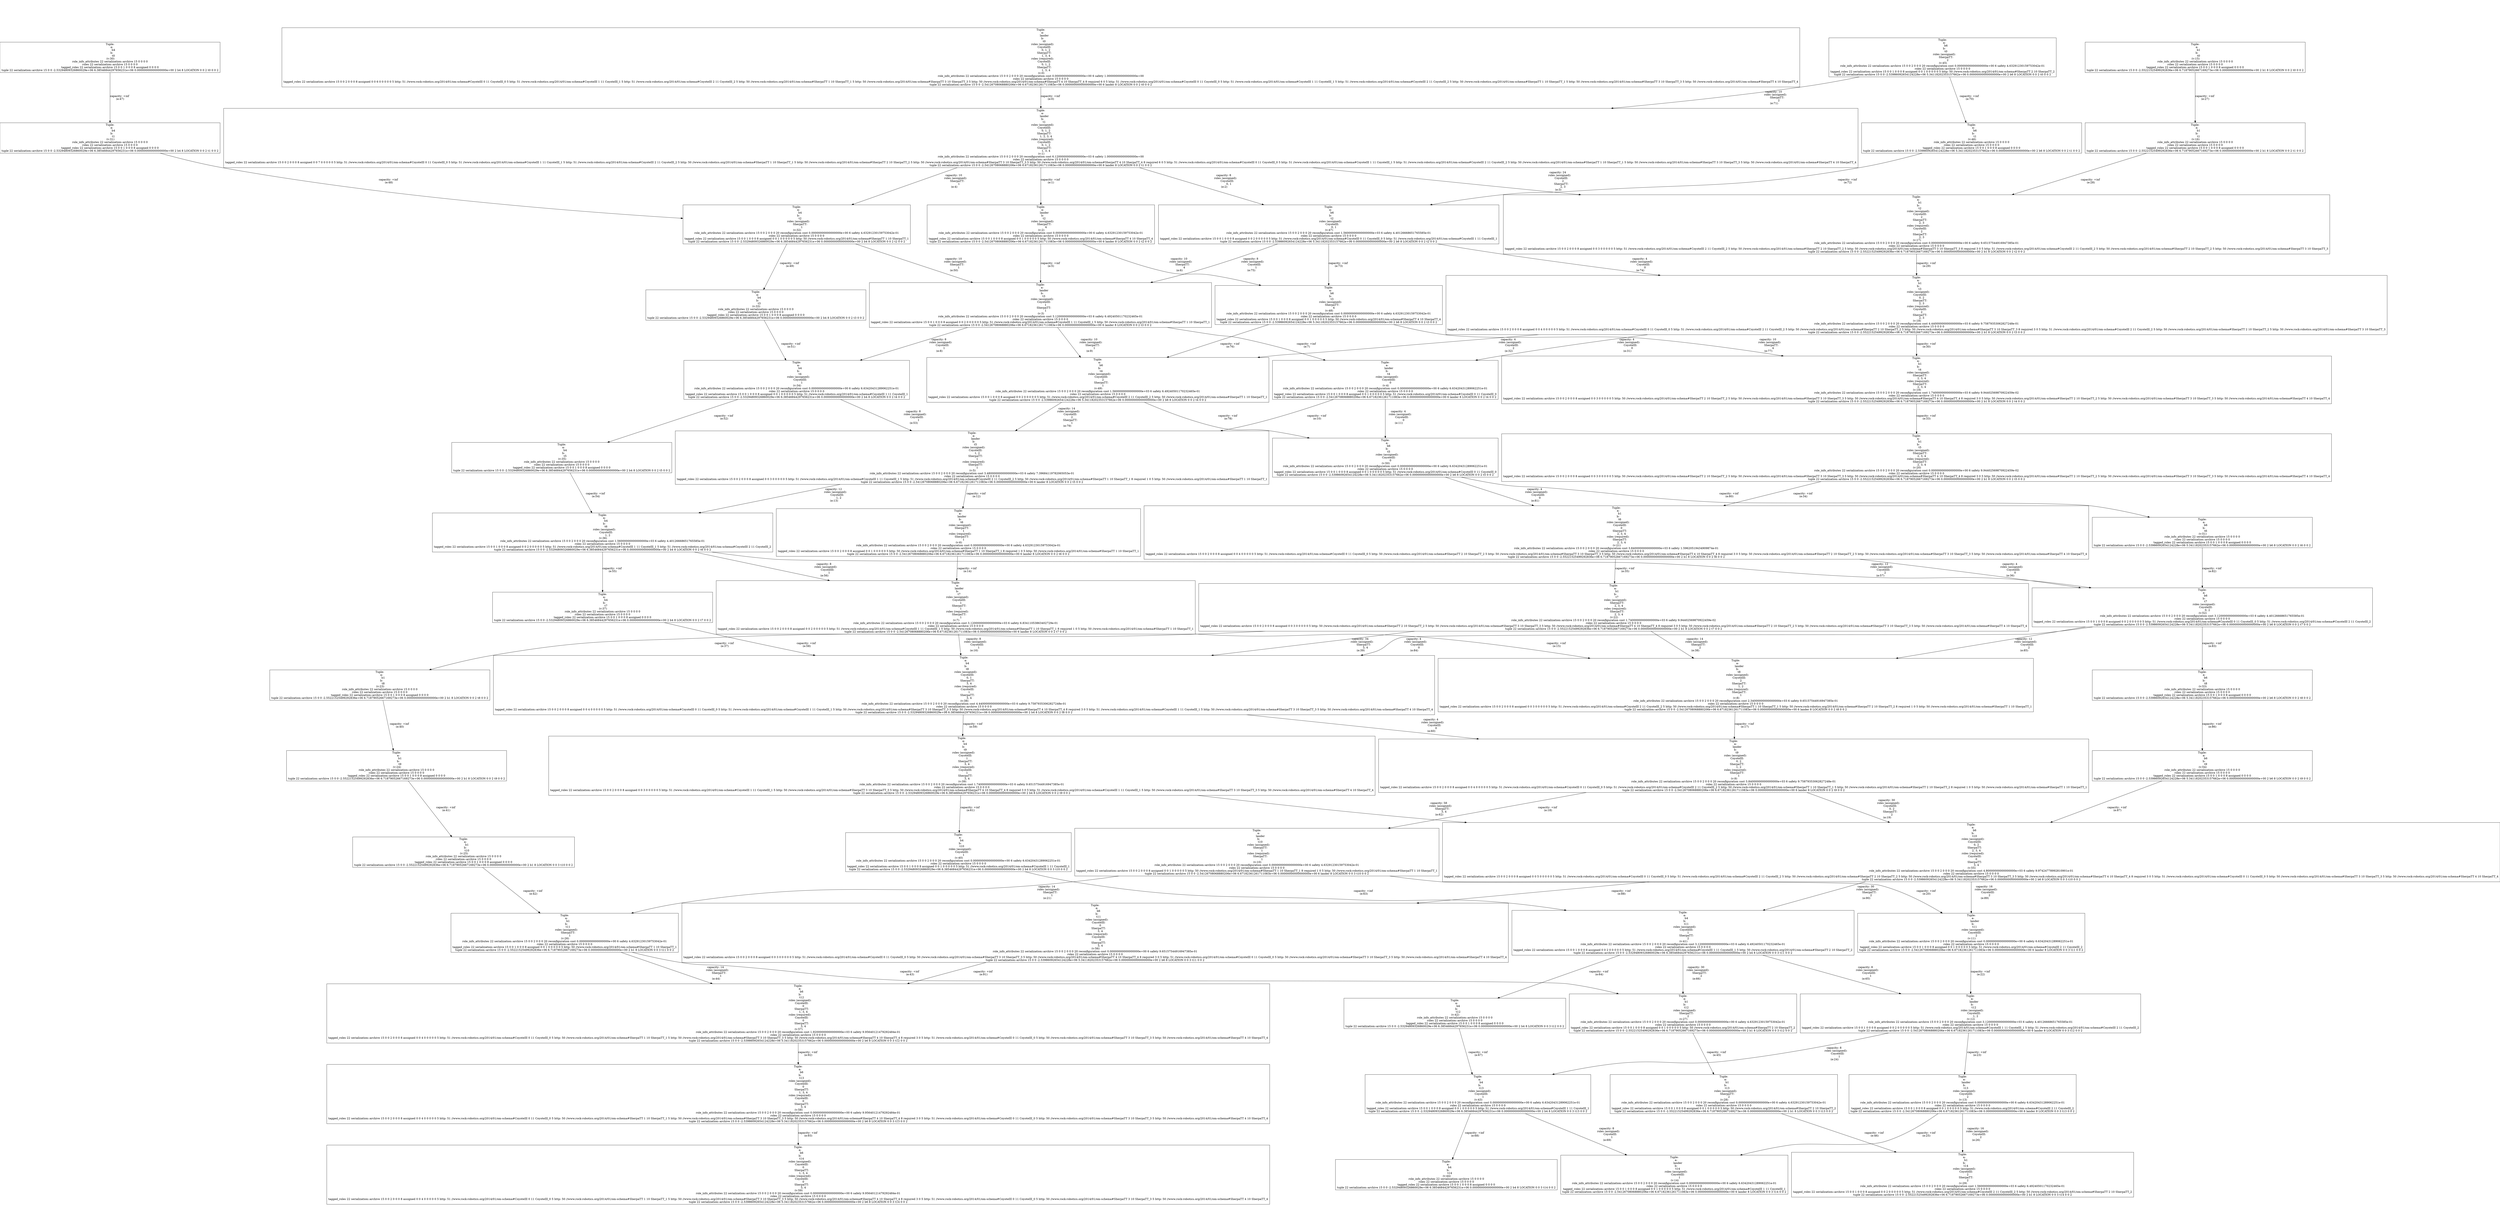 digraph GraphvizGraph {
	graph [bb="0,0,10146,6114",
		concentrate=false,
		dpi="96,0",
		overlap=false,
		pad="0,2",
		root="Tuple:
    a:
        b6
    b:
        t14
    roles (assigned):
        CoyoteIII:
            0
        SherpaTT:
            \
1, 3, 4
    roles (required):
        CoyoteIII:
            0
        SherpaTT:
            3, 4
 (v:59)
role_info_attributes 22 \
serialization::archive 15 0 0 2 0 0 0 20 reconfiguration cost 0.00000000000000000e+00 6 safety 9.95640121479292484e-01
roles 22 \
serialization::archive 15 0 0 0 0
tagged_roles 22 serialization::archive 15 0 0 2 0 0 0 8 assigned 0 0 4 0 0 0 0 0 5 http: 51 //\
www.rock-robotics.org/2014/01/om-schema#CoyoteIII 0 11 CoyoteIII_0 5 http: 50 //www.rock-robotics.org/2014/01/om-schema#SherpaTT \
1 10 SherpaTT_1 5 http: 50 //www.rock-robotics.org/2014/01/om-schema#SherpaTT 3 10 SherpaTT_3 5 http: 50 //www.rock-robotics.org/\
2014/01/om-schema#SherpaTT 4 10 SherpaTT_4 8 required 3 0 5 http: 51 //www.rock-robotics.org/2014/01/om-schema#CoyoteIII 0 11 CoyoteIII_\
0 5 http: 50 //www.rock-robotics.org/2014/01/om-schema#SherpaTT 3 10 SherpaTT_3 5 http: 50 //www.rock-robotics.org/2014/01/om-schema#\
SherpaTT 4 10 SherpaTT_4
tuple 22 serialization::archive 15 0 0 -2.53986092654124228e+06 5.34118202353157662e+06 0.00000000000000000e+\
00 2 b6 8 LOCATION 0 0 3 t14 0 0 2",
		splines=true
	];
	node [fixedsize=false,
		label="\N",
		pin=false,
		pos="0,0",
		shape=box,
		width=0
	];
	edge [label=o];
	"Tuple:
    a:
        b6
    b:
        t14
    roles (assigned):
        CoyoteIII:
            0
        SherpaTT:
            \
1, 3, 4
    roles (required):
        CoyoteIII:
            0
        SherpaTT:
            3, 4
 (v:59)
role_info_attributes 22 \
serialization::archive 15 0 0 2 0 0 0 20 reconfiguration cost 0.00000000000000000e+00 6 safety 9.95640121479292484e-01
roles 22 \
serialization::archive 15 0 0 0 0
tagged_roles 22 serialization::archive 15 0 0 2 0 0 0 8 assigned 0 0 4 0 0 0 0 0 5 http: 51 //\
www.rock-robotics.org/2014/01/om-schema#CoyoteIII 0 11 CoyoteIII_0 5 http: 50 //www.rock-robotics.org/2014/01/om-schema#SherpaTT \
1 10 SherpaTT_1 5 http: 50 //www.rock-robotics.org/2014/01/om-schema#SherpaTT 3 10 SherpaTT_3 5 http: 50 //www.rock-robotics.org/\
2014/01/om-schema#SherpaTT 4 10 SherpaTT_4 8 required 3 0 5 http: 51 //www.rock-robotics.org/2014/01/om-schema#CoyoteIII 0 11 CoyoteIII_\
0 5 http: 50 //www.rock-robotics.org/2014/01/om-schema#SherpaTT 3 10 SherpaTT_3 5 http: 50 //www.rock-robotics.org/2014/01/om-schema#\
SherpaTT 4 10 SherpaTT_4
tuple 22 serialization::archive 15 0 0 -2.53986092654124228e+06 5.34118202353157662e+06 0.00000000000000000e+\
00 2 b6 8 LOCATION 0 0 3 t14 0 0 2"	 [height=4.2778,
		pos="5438,154",
		width=52.861];
	"Tuple:
    a:
        b6
    b:
        t13
    roles (assigned):
        CoyoteIII:
            0
        SherpaTT:
            \
1, 3, 4
    roles (required):
        CoyoteIII:
            0
        SherpaTT:
            3, 4
 (v:58)
role_info_attributes 22 \
serialization::archive 15 0 0 2 0 0 0 20 reconfiguration cost 0.00000000000000000e+00 6 safety 9.95640121479292484e-01
roles 22 \
serialization::archive 15 0 0 0 0
tagged_roles 22 serialization::archive 15 0 0 2 0 0 0 8 assigned 0 0 4 0 0 0 0 0 5 http: 51 //\
www.rock-robotics.org/2014/01/om-schema#CoyoteIII 0 11 CoyoteIII_0 5 http: 50 //www.rock-robotics.org/2014/01/om-schema#SherpaTT \
1 10 SherpaTT_1 5 http: 50 //www.rock-robotics.org/2014/01/om-schema#SherpaTT 3 10 SherpaTT_3 5 http: 50 //www.rock-robotics.org/\
2014/01/om-schema#SherpaTT 4 10 SherpaTT_4 8 required 3 0 5 http: 51 //www.rock-robotics.org/2014/01/om-schema#CoyoteIII 0 11 CoyoteIII_\
0 5 http: 50 //www.rock-robotics.org/2014/01/om-schema#SherpaTT 3 10 SherpaTT_3 5 http: 50 //www.rock-robotics.org/2014/01/om-schema#\
SherpaTT 4 10 SherpaTT_4
tuple 22 serialization::archive 15 0 0 -2.53986092654124228e+06 5.34118202353157662e+06 0.00000000000000000e+\
00 2 b6 8 LOCATION 0 0 3 t13 0 0 2"	 [height=4.2778,
		pos="5424,573",
		width=52.861];
	"Tuple:
    a:
        b6
    b:
        t13
    roles (assigned):
        CoyoteIII:
            0
        SherpaTT:
            \
1, 3, 4
    roles (required):
        CoyoteIII:
            0
        SherpaTT:
            3, 4
 (v:58)
role_info_attributes 22 \
serialization::archive 15 0 0 2 0 0 0 20 reconfiguration cost 0.00000000000000000e+00 6 safety 9.95640121479292484e-01
roles 22 \
serialization::archive 15 0 0 0 0
tagged_roles 22 serialization::archive 15 0 0 2 0 0 0 8 assigned 0 0 4 0 0 0 0 0 5 http: 51 //\
www.rock-robotics.org/2014/01/om-schema#CoyoteIII 0 11 CoyoteIII_0 5 http: 50 //www.rock-robotics.org/2014/01/om-schema#SherpaTT \
1 10 SherpaTT_1 5 http: 50 //www.rock-robotics.org/2014/01/om-schema#SherpaTT 3 10 SherpaTT_3 5 http: 50 //www.rock-robotics.org/\
2014/01/om-schema#SherpaTT 4 10 SherpaTT_4 8 required 3 0 5 http: 51 //www.rock-robotics.org/2014/01/om-schema#CoyoteIII 0 11 CoyoteIII_\
0 5 http: 50 //www.rock-robotics.org/2014/01/om-schema#SherpaTT 3 10 SherpaTT_3 5 http: 50 //www.rock-robotics.org/2014/01/om-schema#\
SherpaTT 4 10 SherpaTT_4
tuple 22 serialization::archive 15 0 0 -2.53986092654124228e+06 5.34118202353157662e+06 0.00000000000000000e+\
00 2 b6 8 LOCATION 0 0 3 t13 0 0 2" -> "Tuple:
    a:
        b6
    b:
        t14
    roles (assigned):
        CoyoteIII:
            0
        SherpaTT:
            \
1, 3, 4
    roles (required):
        CoyoteIII:
            0
        SherpaTT:
            3, 4
 (v:59)
role_info_attributes 22 \
serialization::archive 15 0 0 2 0 0 0 20 reconfiguration cost 0.00000000000000000e+00 6 safety 9.95640121479292484e-01
roles 22 \
serialization::archive 15 0 0 0 0
tagged_roles 22 serialization::archive 15 0 0 2 0 0 0 8 assigned 0 0 4 0 0 0 0 0 5 http: 51 //\
www.rock-robotics.org/2014/01/om-schema#CoyoteIII 0 11 CoyoteIII_0 5 http: 50 //www.rock-robotics.org/2014/01/om-schema#SherpaTT \
1 10 SherpaTT_1 5 http: 50 //www.rock-robotics.org/2014/01/om-schema#SherpaTT 3 10 SherpaTT_3 5 http: 50 //www.rock-robotics.org/\
2014/01/om-schema#SherpaTT 4 10 SherpaTT_4 8 required 3 0 5 http: 51 //www.rock-robotics.org/2014/01/om-schema#CoyoteIII 0 11 CoyoteIII_\
0 5 http: 50 //www.rock-robotics.org/2014/01/om-schema#SherpaTT 3 10 SherpaTT_3 5 http: 50 //www.rock-robotics.org/2014/01/om-schema#\
SherpaTT 4 10 SherpaTT_4
tuple 22 serialization::archive 15 0 0 -2.53986092654124228e+06 5.34118202353157662e+06 0.00000000000000000e+\
00 2 b6 8 LOCATION 0 0 3 t14 0 0 2" [key="capacity: +inf
 (e:93)",
	label="capacity: +inf
 (e:93)",
	lp="5469,363.5",
	pos="e,5432.8,308.26 5429.2,418.76 5430.2,386.09 5431.4,351.49 5432.5,318.46"];
"Tuple:
    a:
        b6
    b:
        t12
    roles (assigned):
        CoyoteIII:
            0
        SherpaTT:
            \
1, 3, 4
    roles (required):
        CoyoteIII:
            0
        SherpaTT:
            3, 4
 (v:57)
role_info_attributes 22 \
serialization::archive 15 0 0 2 0 0 0 20 reconfiguration cost 1.92000000000000000e+03 6 safety 9.95640121479292484e-01
roles 22 \
serialization::archive 15 0 0 0 0
tagged_roles 22 serialization::archive 15 0 0 2 0 0 0 8 assigned 0 0 4 0 0 0 0 0 5 http: 51 //\
www.rock-robotics.org/2014/01/om-schema#CoyoteIII 0 11 CoyoteIII_0 5 http: 50 //www.rock-robotics.org/2014/01/om-schema#SherpaTT \
1 10 SherpaTT_1 5 http: 50 //www.rock-robotics.org/2014/01/om-schema#SherpaTT 3 10 SherpaTT_3 5 http: 50 //www.rock-robotics.org/\
2014/01/om-schema#SherpaTT 4 10 SherpaTT_4 8 required 3 0 5 http: 51 //www.rock-robotics.org/2014/01/om-schema#CoyoteIII 0 11 CoyoteIII_\
0 5 http: 50 //www.rock-robotics.org/2014/01/om-schema#SherpaTT 3 10 SherpaTT_3 5 http: 50 //www.rock-robotics.org/2014/01/om-schema#\
SherpaTT 4 10 SherpaTT_4
tuple 22 serialization::archive 15 0 0 -2.53986092654124228e+06 5.34118202353157662e+06 0.00000000000000000e+\
00 2 b6 8 LOCATION 0 0 3 t12 0 0 2" [height=4.2778,
	pos="5362,992",
	width=52.861];
"Tuple:
    a:
        b6
    b:
        t12
    roles (assigned):
        CoyoteIII:
            0
        SherpaTT:
            \
1, 3, 4
    roles (required):
        CoyoteIII:
            0
        SherpaTT:
            3, 4
 (v:57)
role_info_attributes 22 \
serialization::archive 15 0 0 2 0 0 0 20 reconfiguration cost 1.92000000000000000e+03 6 safety 9.95640121479292484e-01
roles 22 \
serialization::archive 15 0 0 0 0
tagged_roles 22 serialization::archive 15 0 0 2 0 0 0 8 assigned 0 0 4 0 0 0 0 0 5 http: 51 //\
www.rock-robotics.org/2014/01/om-schema#CoyoteIII 0 11 CoyoteIII_0 5 http: 50 //www.rock-robotics.org/2014/01/om-schema#SherpaTT \
1 10 SherpaTT_1 5 http: 50 //www.rock-robotics.org/2014/01/om-schema#SherpaTT 3 10 SherpaTT_3 5 http: 50 //www.rock-robotics.org/\
2014/01/om-schema#SherpaTT 4 10 SherpaTT_4 8 required 3 0 5 http: 51 //www.rock-robotics.org/2014/01/om-schema#CoyoteIII 0 11 CoyoteIII_\
0 5 http: 50 //www.rock-robotics.org/2014/01/om-schema#SherpaTT 3 10 SherpaTT_3 5 http: 50 //www.rock-robotics.org/2014/01/om-schema#\
SherpaTT 4 10 SherpaTT_4
tuple 22 serialization::archive 15 0 0 -2.53986092654124228e+06 5.34118202353157662e+06 0.00000000000000000e+\
00 2 b6 8 LOCATION 0 0 3 t12 0 0 2" -> "Tuple:
    a:
        b6
    b:
        t13
    roles (assigned):
        CoyoteIII:
            0
        SherpaTT:
            \
1, 3, 4
    roles (required):
        CoyoteIII:
            0
        SherpaTT:
            3, 4
 (v:58)
role_info_attributes 22 \
serialization::archive 15 0 0 2 0 0 0 20 reconfiguration cost 0.00000000000000000e+00 6 safety 9.95640121479292484e-01
roles 22 \
serialization::archive 15 0 0 0 0
tagged_roles 22 serialization::archive 15 0 0 2 0 0 0 8 assigned 0 0 4 0 0 0 0 0 5 http: 51 //\
www.rock-robotics.org/2014/01/om-schema#CoyoteIII 0 11 CoyoteIII_0 5 http: 50 //www.rock-robotics.org/2014/01/om-schema#SherpaTT \
1 10 SherpaTT_1 5 http: 50 //www.rock-robotics.org/2014/01/om-schema#SherpaTT 3 10 SherpaTT_3 5 http: 50 //www.rock-robotics.org/\
2014/01/om-schema#SherpaTT 4 10 SherpaTT_4 8 required 3 0 5 http: 51 //www.rock-robotics.org/2014/01/om-schema#CoyoteIII 0 11 CoyoteIII_\
0 5 http: 50 //www.rock-robotics.org/2014/01/om-schema#SherpaTT 3 10 SherpaTT_3 5 http: 50 //www.rock-robotics.org/2014/01/om-schema#\
SherpaTT 4 10 SherpaTT_4
tuple 22 serialization::archive 15 0 0 -2.53986092654124228e+06 5.34118202353157662e+06 0.00000000000000000e+\
00 2 b6 8 LOCATION 0 0 3 t13 0 0 2" [key="capacity: +inf
 (e:92)",
label="capacity: +inf
 (e:92)",
lp="5434,782.5",
pos="e,5401.2,727.26 5384.8,837.76 5389.7,805.09 5394.8,770.49 5399.7,737.46"];
"Tuple:
    a:
        b6
    b:
        t11
    roles (assigned):
        CoyoteIII:
            0
        SherpaTT:
            \
3, 4
    roles (required):
        CoyoteIII:
            0
        SherpaTT:
            3, 4
 (v:56)
role_info_attributes 22 serialization::\
archive 15 0 0 2 0 0 0 20 reconfiguration cost 0.00000000000000000e+00 6 safety 9.65157544916947385e-01
roles 22 serialization::\
archive 15 0 0 0 0
tagged_roles 22 serialization::archive 15 0 0 2 0 0 0 8 assigned 0 0 3 0 0 0 0 0 5 http: 51 //www.rock-robotics.org/\
2014/01/om-schema#CoyoteIII 0 11 CoyoteIII_0 5 http: 50 //www.rock-robotics.org/2014/01/om-schema#SherpaTT 3 10 SherpaTT_3 5 http: \
50 //www.rock-robotics.org/2014/01/om-schema#SherpaTT 4 10 SherpaTT_4 8 required 3 0 5 http: 51 //www.rock-robotics.org/2014/01/\
om-schema#CoyoteIII 0 11 CoyoteIII_0 5 http: 50 //www.rock-robotics.org/2014/01/om-schema#SherpaTT 3 10 SherpaTT_3 5 http: 50 //\
www.rock-robotics.org/2014/01/om-schema#SherpaTT 4 10 SherpaTT_4
tuple 22 serialization::archive 15 0 0 -2.53986092654124228e+06 \
5.34118202353157662e+06 0.00000000000000000e+00 2 b6 8 LOCATION 0 0 3 t11 0 0 2" [height=4.2778,
pos="5362,1411",
width=46.333];
"Tuple:
    a:
        b6
    b:
        t11
    roles (assigned):
        CoyoteIII:
            0
        SherpaTT:
            \
3, 4
    roles (required):
        CoyoteIII:
            0
        SherpaTT:
            3, 4
 (v:56)
role_info_attributes 22 serialization::\
archive 15 0 0 2 0 0 0 20 reconfiguration cost 0.00000000000000000e+00 6 safety 9.65157544916947385e-01
roles 22 serialization::\
archive 15 0 0 0 0
tagged_roles 22 serialization::archive 15 0 0 2 0 0 0 8 assigned 0 0 3 0 0 0 0 0 5 http: 51 //www.rock-robotics.org/\
2014/01/om-schema#CoyoteIII 0 11 CoyoteIII_0 5 http: 50 //www.rock-robotics.org/2014/01/om-schema#SherpaTT 3 10 SherpaTT_3 5 http: \
50 //www.rock-robotics.org/2014/01/om-schema#SherpaTT 4 10 SherpaTT_4 8 required 3 0 5 http: 51 //www.rock-robotics.org/2014/01/\
om-schema#CoyoteIII 0 11 CoyoteIII_0 5 http: 50 //www.rock-robotics.org/2014/01/om-schema#SherpaTT 3 10 SherpaTT_3 5 http: 50 //\
www.rock-robotics.org/2014/01/om-schema#SherpaTT 4 10 SherpaTT_4
tuple 22 serialization::archive 15 0 0 -2.53986092654124228e+06 \
5.34118202353157662e+06 0.00000000000000000e+00 2 b6 8 LOCATION 0 0 3 t11 0 0 2" -> "Tuple:
    a:
        b6
    b:
        t12
    roles (assigned):
        CoyoteIII:
            0
        SherpaTT:
            \
1, 3, 4
    roles (required):
        CoyoteIII:
            0
        SherpaTT:
            3, 4
 (v:57)
role_info_attributes 22 \
serialization::archive 15 0 0 2 0 0 0 20 reconfiguration cost 1.92000000000000000e+03 6 safety 9.95640121479292484e-01
roles 22 \
serialization::archive 15 0 0 0 0
tagged_roles 22 serialization::archive 15 0 0 2 0 0 0 8 assigned 0 0 4 0 0 0 0 0 5 http: 51 //\
www.rock-robotics.org/2014/01/om-schema#CoyoteIII 0 11 CoyoteIII_0 5 http: 50 //www.rock-robotics.org/2014/01/om-schema#SherpaTT \
1 10 SherpaTT_1 5 http: 50 //www.rock-robotics.org/2014/01/om-schema#SherpaTT 3 10 SherpaTT_3 5 http: 50 //www.rock-robotics.org/\
2014/01/om-schema#SherpaTT 4 10 SherpaTT_4 8 required 3 0 5 http: 51 //www.rock-robotics.org/2014/01/om-schema#CoyoteIII 0 11 CoyoteIII_\
0 5 http: 50 //www.rock-robotics.org/2014/01/om-schema#SherpaTT 3 10 SherpaTT_3 5 http: 50 //www.rock-robotics.org/2014/01/om-schema#\
SherpaTT 4 10 SherpaTT_4
tuple 22 serialization::archive 15 0 0 -2.53986092654124228e+06 5.34118202353157662e+06 0.00000000000000000e+\
00 2 b6 8 LOCATION 0 0 3 t12 0 0 2" [key="capacity: +inf
 (e:91)",
label="capacity: +inf
 (e:91)",
lp="5400,1201.5",
pos="e,5362,1146.3 5362,1256.8 5362,1224.1 5362,1189.5 5362,1156.5"];
"Tuple:
    a:
        b6
    b:
        t10
    roles (assigned):
        CoyoteIII:
            0, 2
        SherpaTT:
            \
2, 3, 4
    roles (required):
        CoyoteIII:
            0
        SherpaTT:
            3, 4
 (v:55)
role_info_attributes 22 \
serialization::archive 15 0 0 2 0 0 0 20 reconfiguration cost 4.80000000000000000e+03 6 safety 9.97424778992810901e-01
roles 22 \
serialization::archive 15 0 0 0 0
tagged_roles 22 serialization::archive 15 0 0 2 0 0 0 8 assigned 0 0 5 0 0 0 0 0 5 http: 51 //\
www.rock-robotics.org/2014/01/om-schema#CoyoteIII 0 11 CoyoteIII_0 5 http: 51 //www.rock-robotics.org/2014/01/om-schema#CoyoteIII \
2 11 CoyoteIII_2 5 http: 50 //www.rock-robotics.org/2014/01/om-schema#SherpaTT 2 10 SherpaTT_2 5 http: 50 //www.rock-robotics.org/\
2014/01/om-schema#SherpaTT 3 10 SherpaTT_3 5 http: 50 //www.rock-robotics.org/2014/01/om-schema#SherpaTT 4 10 SherpaTT_4 8 required \
3 0 5 http: 51 //www.rock-robotics.org/2014/01/om-schema#CoyoteIII 0 11 CoyoteIII_0 5 http: 50 //www.rock-robotics.org/2014/01/om-schema#\
SherpaTT 3 10 SherpaTT_3 5 http: 50 //www.rock-robotics.org/2014/01/om-schema#SherpaTT 4 10 SherpaTT_4
tuple 22 serialization::archive \
15 0 0 -2.53986092654124228e+06 5.34118202353157662e+06 0.00000000000000000e+00 2 b6 8 LOCATION 0 0 3 t10 0 0 2" [height=4.2778,
pos="5175,1830",
width=59.333];
"Tuple:
    a:
        b6
    b:
        t10
    roles (assigned):
        CoyoteIII:
            0, 2
        SherpaTT:
            \
2, 3, 4
    roles (required):
        CoyoteIII:
            0
        SherpaTT:
            3, 4
 (v:55)
role_info_attributes 22 \
serialization::archive 15 0 0 2 0 0 0 20 reconfiguration cost 4.80000000000000000e+03 6 safety 9.97424778992810901e-01
roles 22 \
serialization::archive 15 0 0 0 0
tagged_roles 22 serialization::archive 15 0 0 2 0 0 0 8 assigned 0 0 5 0 0 0 0 0 5 http: 51 //\
www.rock-robotics.org/2014/01/om-schema#CoyoteIII 0 11 CoyoteIII_0 5 http: 51 //www.rock-robotics.org/2014/01/om-schema#CoyoteIII \
2 11 CoyoteIII_2 5 http: 50 //www.rock-robotics.org/2014/01/om-schema#SherpaTT 2 10 SherpaTT_2 5 http: 50 //www.rock-robotics.org/\
2014/01/om-schema#SherpaTT 3 10 SherpaTT_3 5 http: 50 //www.rock-robotics.org/2014/01/om-schema#SherpaTT 4 10 SherpaTT_4 8 required \
3 0 5 http: 51 //www.rock-robotics.org/2014/01/om-schema#CoyoteIII 0 11 CoyoteIII_0 5 http: 50 //www.rock-robotics.org/2014/01/om-schema#\
SherpaTT 3 10 SherpaTT_3 5 http: 50 //www.rock-robotics.org/2014/01/om-schema#SherpaTT 4 10 SherpaTT_4
tuple 22 serialization::archive \
15 0 0 -2.53986092654124228e+06 5.34118202353157662e+06 0.00000000000000000e+00 2 b6 8 LOCATION 0 0 3 t10 0 0 2" -> "Tuple:
    a:
        b6
    b:
        t11
    roles (assigned):
        CoyoteIII:
            0
        SherpaTT:
            \
3, 4
    roles (required):
        CoyoteIII:
            0
        SherpaTT:
            3, 4
 (v:56)
role_info_attributes 22 serialization::\
archive 15 0 0 2 0 0 0 20 reconfiguration cost 0.00000000000000000e+00 6 safety 9.65157544916947385e-01
roles 22 serialization::\
archive 15 0 0 0 0
tagged_roles 22 serialization::archive 15 0 0 2 0 0 0 8 assigned 0 0 3 0 0 0 0 0 5 http: 51 //www.rock-robotics.org/\
2014/01/om-schema#CoyoteIII 0 11 CoyoteIII_0 5 http: 50 //www.rock-robotics.org/2014/01/om-schema#SherpaTT 3 10 SherpaTT_3 5 http: \
50 //www.rock-robotics.org/2014/01/om-schema#SherpaTT 4 10 SherpaTT_4 8 required 3 0 5 http: 51 //www.rock-robotics.org/2014/01/\
om-schema#CoyoteIII 0 11 CoyoteIII_0 5 http: 50 //www.rock-robotics.org/2014/01/om-schema#SherpaTT 3 10 SherpaTT_3 5 http: 50 //\
www.rock-robotics.org/2014/01/om-schema#SherpaTT 4 10 SherpaTT_4
tuple 22 serialization::archive 15 0 0 -2.53986092654124228e+06 \
5.34118202353157662e+06 0.00000000000000000e+00 2 b6 8 LOCATION 0 0 3 t11 0 0 2" [key="capacity: +inf
 (e:88)",
label="capacity: +inf
 (e:88)",
lp="5317,1620.5",
pos="e,5293.2,1565.3 5243.8,1675.8 5258.5,1642.8 5274.1,1607.9 5289,1574.6"];
"Tuple:
    a:
        b4
    b:
        t11
    roles (assigned):
        CoyoteIII:
            1
        SherpaTT:
            \
2
 (v:41)
role_info_attributes 22 serialization::archive 15 0 0 2 0 0 0 20 reconfiguration cost 3.12000000000000000e+03 6 safety \
6.49240501170232465e-01
roles 22 serialization::archive 15 0 0 0 0
tagged_roles 22 serialization::archive 15 0 0 1 0 0 0 8 assigned \
0 0 2 0 0 0 0 0 5 http: 51 //www.rock-robotics.org/2014/01/om-schema#CoyoteIII 1 11 CoyoteIII_1 5 http: 50 //www.rock-robotics.org/\
2014/01/om-schema#SherpaTT 2 10 SherpaTT_2
tuple 22 serialization::archive 15 0 0 -2.53294809326860029e+06 6.38546844297656231e+\
06 0.00000000000000000e+00 2 b4 8 LOCATION 0 0 3 t11 0 0 2" [height=3.2361,
pos="1125,1411",
width=19.181];
"Tuple:
    a:
        b6
    b:
        t10
    roles (assigned):
        CoyoteIII:
            0, 2
        SherpaTT:
            \
2, 3, 4
    roles (required):
        CoyoteIII:
            0
        SherpaTT:
            3, 4
 (v:55)
role_info_attributes 22 \
serialization::archive 15 0 0 2 0 0 0 20 reconfiguration cost 4.80000000000000000e+03 6 safety 9.97424778992810901e-01
roles 22 \
serialization::archive 15 0 0 0 0
tagged_roles 22 serialization::archive 15 0 0 2 0 0 0 8 assigned 0 0 5 0 0 0 0 0 5 http: 51 //\
www.rock-robotics.org/2014/01/om-schema#CoyoteIII 0 11 CoyoteIII_0 5 http: 51 //www.rock-robotics.org/2014/01/om-schema#CoyoteIII \
2 11 CoyoteIII_2 5 http: 50 //www.rock-robotics.org/2014/01/om-schema#SherpaTT 2 10 SherpaTT_2 5 http: 50 //www.rock-robotics.org/\
2014/01/om-schema#SherpaTT 3 10 SherpaTT_3 5 http: 50 //www.rock-robotics.org/2014/01/om-schema#SherpaTT 4 10 SherpaTT_4 8 required \
3 0 5 http: 51 //www.rock-robotics.org/2014/01/om-schema#CoyoteIII 0 11 CoyoteIII_0 5 http: 50 //www.rock-robotics.org/2014/01/om-schema#\
SherpaTT 3 10 SherpaTT_3 5 http: 50 //www.rock-robotics.org/2014/01/om-schema#SherpaTT 4 10 SherpaTT_4
tuple 22 serialization::archive \
15 0 0 -2.53986092654124228e+06 5.34118202353157662e+06 0.00000000000000000e+00 2 b6 8 LOCATION 0 0 3 t10 0 0 2" -> "Tuple:
    a:
        b4
    b:
        t11
    roles (assigned):
        CoyoteIII:
            1
        SherpaTT:
            \
2
 (v:41)
role_info_attributes 22 serialization::archive 15 0 0 2 0 0 0 20 reconfiguration cost 3.12000000000000000e+03 6 safety \
6.49240501170232465e-01
roles 22 serialization::archive 15 0 0 0 0
tagged_roles 22 serialization::archive 15 0 0 1 0 0 0 8 assigned \
0 0 2 0 0 0 0 0 5 http: 51 //www.rock-robotics.org/2014/01/om-schema#CoyoteIII 1 11 CoyoteIII_1 5 http: 50 //www.rock-robotics.org/\
2014/01/om-schema#SherpaTT 2 10 SherpaTT_2
tuple 22 serialization::archive 15 0 0 -2.53294809326860029e+06 6.38546844297656231e+\
06 0.00000000000000000e+00 2 b4 8 LOCATION 0 0 3 t11 0 0 2" [key="capacity: 30
    roles (assigned):
        SherpaTT:
            2
 (e:90)",
label="capacity: 30
    roles (assigned):
        SherpaTT:
            2
 (e:90)",
lp="3841.5,1620.5",
pos="e,1592.8,1527.6 3958.8,1676 3622.5,1639.1 3257.1,1604.2 2919,1583 2676.1,1567.7 2065.7,1593.3 1824,1565 1751.9,1556.6 1676.4,1544 \
1602.7,1529.5"];
"Tuple:
    a:
        lander
    b:
        t11
    roles (assigned):
        CoyoteIII:
            2
 (v:11)
role_info_attributes \
22 serialization::archive 15 0 0 2 0 0 0 20 reconfiguration cost 0.00000000000000000e+00 6 safety 6.63420431289062251e-01
roles \
22 serialization::archive 15 0 0 0 0
tagged_roles 22 serialization::archive 15 0 0 1 0 0 0 8 assigned 0 0 1 0 0 0 0 0 5 http: 51 //\
www.rock-robotics.org/2014/01/om-schema#CoyoteIII 2 11 CoyoteIII_2
tuple 22 serialization::archive 15 0 0 -2.54126708068880206e+\
06 6.67182361261711083e+06 0.00000000000000000e+00 6 lander 8 LOCATION 0 0 3 t11 0 0 2" [height=2.8194,
pos="2289,1411",
width=12.653];
"Tuple:
    a:
        b6
    b:
        t10
    roles (assigned):
        CoyoteIII:
            0, 2
        SherpaTT:
            \
2, 3, 4
    roles (required):
        CoyoteIII:
            0
        SherpaTT:
            3, 4
 (v:55)
role_info_attributes 22 \
serialization::archive 15 0 0 2 0 0 0 20 reconfiguration cost 4.80000000000000000e+03 6 safety 9.97424778992810901e-01
roles 22 \
serialization::archive 15 0 0 0 0
tagged_roles 22 serialization::archive 15 0 0 2 0 0 0 8 assigned 0 0 5 0 0 0 0 0 5 http: 51 //\
www.rock-robotics.org/2014/01/om-schema#CoyoteIII 0 11 CoyoteIII_0 5 http: 51 //www.rock-robotics.org/2014/01/om-schema#CoyoteIII \
2 11 CoyoteIII_2 5 http: 50 //www.rock-robotics.org/2014/01/om-schema#SherpaTT 2 10 SherpaTT_2 5 http: 50 //www.rock-robotics.org/\
2014/01/om-schema#SherpaTT 3 10 SherpaTT_3 5 http: 50 //www.rock-robotics.org/2014/01/om-schema#SherpaTT 4 10 SherpaTT_4 8 required \
3 0 5 http: 51 //www.rock-robotics.org/2014/01/om-schema#CoyoteIII 0 11 CoyoteIII_0 5 http: 50 //www.rock-robotics.org/2014/01/om-schema#\
SherpaTT 3 10 SherpaTT_3 5 http: 50 //www.rock-robotics.org/2014/01/om-schema#SherpaTT 4 10 SherpaTT_4
tuple 22 serialization::archive \
15 0 0 -2.53986092654124228e+06 5.34118202353157662e+06 0.00000000000000000e+00 2 b6 8 LOCATION 0 0 3 t10 0 0 2" -> "Tuple:
    a:
        lander
    b:
        t11
    roles (assigned):
        CoyoteIII:
            2
 (v:11)
role_info_attributes \
22 serialization::archive 15 0 0 2 0 0 0 20 reconfiguration cost 0.00000000000000000e+00 6 safety 6.63420431289062251e-01
roles \
22 serialization::archive 15 0 0 0 0
tagged_roles 22 serialization::archive 15 0 0 1 0 0 0 8 assigned 0 0 1 0 0 0 0 0 5 http: 51 //\
www.rock-robotics.org/2014/01/om-schema#CoyoteIII 2 11 CoyoteIII_2
tuple 22 serialization::archive 15 0 0 -2.54126708068880206e+\
06 6.67182361261711083e+06 0.00000000000000000e+00 6 lander 8 LOCATION 0 0 3 t11 0 0 2" [key="capacity: 16
    roles (assigned):
        CoyoteIII:
            2
 (e:89)",
label="capacity: 16
    roles (assigned):
        CoyoteIII:
            2
 (e:89)",
lp="4528.5,1620.5",
pos="e,2548.3,1512.6 4571.8,1676 4399.2,1638.3 4210.2,1603.1 4034,1583 3892.6,1566.9 2893.4,1588.7 2753,1565 2688.6,1554.1 2621,1535.9 \
2558,1515.7"];
"Tuple:
    a:
        b6
    b:
        t9
 (v:54)
role_info_attributes 22 serialization::archive 15 0 0 0 0
roles 22 serialization::\
archive 15 0 0 0 0
tagged_roles 22 serialization::archive 15 0 0 1 0 0 0 8 assigned 0 0 0 0
tuple 22 serialization::archive 15 0 \
0 -2.53986092654124228e+06 5.34118202353157662e+06 0.00000000000000000e+00 2 b6 8 LOCATION 0 0 2 t9 0 0 2" [height=2.1944,
pos="6679,2279",
width=12.208];
"Tuple:
    a:
        b6
    b:
        t9
 (v:54)
role_info_attributes 22 serialization::archive 15 0 0 0 0
roles 22 serialization::\
archive 15 0 0 0 0
tagged_roles 22 serialization::archive 15 0 0 1 0 0 0 8 assigned 0 0 0 0
tuple 22 serialization::archive 15 0 \
0 -2.53986092654124228e+06 5.34118202353157662e+06 0.00000000000000000e+00 2 b6 8 LOCATION 0 0 2 t9 0 0 2" -> "Tuple:
    a:
        b6
    b:
        t10
    roles (assigned):
        CoyoteIII:
            0, 2
        SherpaTT:
            \
2, 3, 4
    roles (required):
        CoyoteIII:
            0
        SherpaTT:
            3, 4
 (v:55)
role_info_attributes 22 \
serialization::archive 15 0 0 2 0 0 0 20 reconfiguration cost 4.80000000000000000e+03 6 safety 9.97424778992810901e-01
roles 22 \
serialization::archive 15 0 0 0 0
tagged_roles 22 serialization::archive 15 0 0 2 0 0 0 8 assigned 0 0 5 0 0 0 0 0 5 http: 51 //\
www.rock-robotics.org/2014/01/om-schema#CoyoteIII 0 11 CoyoteIII_0 5 http: 51 //www.rock-robotics.org/2014/01/om-schema#CoyoteIII \
2 11 CoyoteIII_2 5 http: 50 //www.rock-robotics.org/2014/01/om-schema#SherpaTT 2 10 SherpaTT_2 5 http: 50 //www.rock-robotics.org/\
2014/01/om-schema#SherpaTT 3 10 SherpaTT_3 5 http: 50 //www.rock-robotics.org/2014/01/om-schema#SherpaTT 4 10 SherpaTT_4 8 required \
3 0 5 http: 51 //www.rock-robotics.org/2014/01/om-schema#CoyoteIII 0 11 CoyoteIII_0 5 http: 50 //www.rock-robotics.org/2014/01/om-schema#\
SherpaTT 3 10 SherpaTT_3 5 http: 50 //www.rock-robotics.org/2014/01/om-schema#SherpaTT 4 10 SherpaTT_4
tuple 22 serialization::archive \
15 0 0 -2.53986092654124228e+06 5.34118202353157662e+06 0.00000000000000000e+00 2 b6 8 LOCATION 0 0 3 t10 0 0 2" [key="capacity: +inf
 (e:87)",
label="capacity: +inf
 (e:87)",
lp="6184,2054.5",
pos="e,5750.2,1984.1 6457.4,2199.9 6385.5,2175.1 6305.1,2148.1 6231,2125 6079,2077.7 5913.6,2029.8 5759.8,1986.8"];
"Tuple:
    a:
        b6
    b:
        t8
 (v:53)
role_info_attributes 22 serialization::archive 15 0 0 0 0
roles 22 serialization::\
archive 15 0 0 0 0
tagged_roles 22 serialization::archive 15 0 0 1 0 0 0 8 assigned 0 0 0 0
tuple 22 serialization::archive 15 0 \
0 -2.53986092654124228e+06 5.34118202353157662e+06 0.00000000000000000e+00 2 b6 8 LOCATION 0 0 2 t8 0 0 2" [height=2.1944,
pos="6679,2698",
width=12.208];
"Tuple:
    a:
        b6
    b:
        t8
 (v:53)
role_info_attributes 22 serialization::archive 15 0 0 0 0
roles 22 serialization::\
archive 15 0 0 0 0
tagged_roles 22 serialization::archive 15 0 0 1 0 0 0 8 assigned 0 0 0 0
tuple 22 serialization::archive 15 0 \
0 -2.53986092654124228e+06 5.34118202353157662e+06 0.00000000000000000e+00 2 b6 8 LOCATION 0 0 2 t8 0 0 2" -> "Tuple:
    a:
        b6
    b:
        t9
 (v:54)
role_info_attributes 22 serialization::archive 15 0 0 0 0
roles 22 serialization::\
archive 15 0 0 0 0
tagged_roles 22 serialization::archive 15 0 0 1 0 0 0 8 assigned 0 0 0 0
tuple 22 serialization::archive 15 0 \
0 -2.53986092654124228e+06 5.34118202353157662e+06 0.00000000000000000e+00 2 b6 8 LOCATION 0 0 2 t9 0 0 2" [key="capacity: +inf
 (e:86)",
label="capacity: +inf
 (e:86)",
lp="6717,2488.5",
pos="e,6679,2358.3 6679,2618.7 6679,2547.4 6679,2442.9 6679,2368.6"];
"Tuple:
    a:
        b6
    b:
        t7
    roles (assigned):
        CoyoteIII:
            0, 2
 (v:52)
role_info_attributes \
22 serialization::archive 15 0 0 2 0 0 0 20 reconfiguration cost 3.12000000000000000e+03 6 safety 4.40126668651765585e-01
roles \
22 serialization::archive 15 0 0 0 0
tagged_roles 22 serialization::archive 15 0 0 1 0 0 0 8 assigned 0 0 2 0 0 0 0 0 5 http: 51 //\
www.rock-robotics.org/2014/01/om-schema#CoyoteIII 0 11 CoyoteIII_0 5 http: 51 //www.rock-robotics.org/2014/01/om-schema#CoyoteIII \
2 11 CoyoteIII_2
tuple 22 serialization::archive 15 0 0 -2.53986092654124228e+06 5.34118202353157662e+06 0.00000000000000000e+00 \
2 b6 8 LOCATION 0 0 2 t7 0 0 2" [height=2.8194,
pos="5014,3102",
width=19.139];
"Tuple:
    a:
        b6
    b:
        t7
    roles (assigned):
        CoyoteIII:
            0, 2
 (v:52)
role_info_attributes \
22 serialization::archive 15 0 0 2 0 0 0 20 reconfiguration cost 3.12000000000000000e+03 6 safety 4.40126668651765585e-01
roles \
22 serialization::archive 15 0 0 0 0
tagged_roles 22 serialization::archive 15 0 0 1 0 0 0 8 assigned 0 0 2 0 0 0 0 0 5 http: 51 //\
www.rock-robotics.org/2014/01/om-schema#CoyoteIII 0 11 CoyoteIII_0 5 http: 51 //www.rock-robotics.org/2014/01/om-schema#CoyoteIII \
2 11 CoyoteIII_2
tuple 22 serialization::archive 15 0 0 -2.53986092654124228e+06 5.34118202353157662e+06 0.00000000000000000e+00 \
2 b6 8 LOCATION 0 0 2 t7 0 0 2" -> "Tuple:
    a:
        b6
    b:
        t8
 (v:53)
role_info_attributes 22 serialization::archive 15 0 0 0 0
roles 22 serialization::\
archive 15 0 0 0 0
tagged_roles 22 serialization::archive 15 0 0 1 0 0 0 8 assigned 0 0 0 0
tuple 22 serialization::archive 15 0 \
0 -2.53986092654124228e+06 5.34118202353157662e+06 0.00000000000000000e+00 2 b6 8 LOCATION 0 0 2 t8 0 0 2" [key="capacity: +inf
 (e:83)",
label="capacity: +inf
 (e:83)",
lp="6183,2907.5",
pos="e,6467.1,2777.1 5523.9,3000.4 5824.9,2939.9 6160.6,2871.2 6231,2852 6305.6,2831.6 6385.8,2805.4 6457.5,2780.4"];
"Tuple:
    a:
        b4
    b:
        t8
    roles (assigned):
        CoyoteIII:
            0, 1
        SherpaTT:
            \
3, 4
    roles (required):
        CoyoteIII:
            1
        SherpaTT:
            3, 4
 (v:38)
role_info_attributes 22 serialization::\
archive 15 0 0 2 0 0 0 20 reconfiguration cost 4.44000000000000000e+03 6 safety 9.75879353062827248e-01
roles 22 serialization::\
archive 15 0 0 0 0
tagged_roles 22 serialization::archive 15 0 0 2 0 0 0 8 assigned 0 0 4 0 0 0 0 0 5 http: 51 //www.rock-robotics.org/\
2014/01/om-schema#CoyoteIII 0 11 CoyoteIII_0 5 http: 51 //www.rock-robotics.org/2014/01/om-schema#CoyoteIII 1 11 CoyoteIII_1 5 http: \
50 //www.rock-robotics.org/2014/01/om-schema#SherpaTT 3 10 SherpaTT_3 5 http: 50 //www.rock-robotics.org/2014/01/om-schema#SherpaTT \
4 10 SherpaTT_4 8 required 3 0 5 http: 51 //www.rock-robotics.org/2014/01/om-schema#CoyoteIII 1 11 CoyoteIII_1 5 http: 50 //www.rock-robotics.org/\
2014/01/om-schema#SherpaTT 3 10 SherpaTT_3 5 http: 50 //www.rock-robotics.org/2014/01/om-schema#SherpaTT 4 10 SherpaTT_4
tuple 22 \
serialization::archive 15 0 0 -2.53294809326860029e+06 6.38546844297656231e+06 0.00000000000000000e+00 2 b4 8 LOCATION 0 0 2 t8 \
0 0 2" [height=4.2778,
pos="1902,2698",
width=52.819];
"Tuple:
    a:
        b6
    b:
        t7
    roles (assigned):
        CoyoteIII:
            0, 2
 (v:52)
role_info_attributes \
22 serialization::archive 15 0 0 2 0 0 0 20 reconfiguration cost 3.12000000000000000e+03 6 safety 4.40126668651765585e-01
roles \
22 serialization::archive 15 0 0 0 0
tagged_roles 22 serialization::archive 15 0 0 1 0 0 0 8 assigned 0 0 2 0 0 0 0 0 5 http: 51 //\
www.rock-robotics.org/2014/01/om-schema#CoyoteIII 0 11 CoyoteIII_0 5 http: 51 //www.rock-robotics.org/2014/01/om-schema#CoyoteIII \
2 11 CoyoteIII_2
tuple 22 serialization::archive 15 0 0 -2.53986092654124228e+06 5.34118202353157662e+06 0.00000000000000000e+00 \
2 b6 8 LOCATION 0 0 2 t7 0 0 2" -> "Tuple:
    a:
        b4
    b:
        t8
    roles (assigned):
        CoyoteIII:
            0, 1
        SherpaTT:
            \
3, 4
    roles (required):
        CoyoteIII:
            1
        SherpaTT:
            3, 4
 (v:38)
role_info_attributes 22 serialization::\
archive 15 0 0 2 0 0 0 20 reconfiguration cost 4.44000000000000000e+03 6 safety 9.75879353062827248e-01
roles 22 serialization::\
archive 15 0 0 0 0
tagged_roles 22 serialization::archive 15 0 0 2 0 0 0 8 assigned 0 0 4 0 0 0 0 0 5 http: 51 //www.rock-robotics.org/\
2014/01/om-schema#CoyoteIII 0 11 CoyoteIII_0 5 http: 51 //www.rock-robotics.org/2014/01/om-schema#CoyoteIII 1 11 CoyoteIII_1 5 http: \
50 //www.rock-robotics.org/2014/01/om-schema#SherpaTT 3 10 SherpaTT_3 5 http: 50 //www.rock-robotics.org/2014/01/om-schema#SherpaTT \
4 10 SherpaTT_4 8 required 3 0 5 http: 51 //www.rock-robotics.org/2014/01/om-schema#CoyoteIII 1 11 CoyoteIII_1 5 http: 50 //www.rock-robotics.org/\
2014/01/om-schema#SherpaTT 3 10 SherpaTT_3 5 http: 50 //www.rock-robotics.org/2014/01/om-schema#SherpaTT 4 10 SherpaTT_4
tuple 22 \
serialization::archive 15 0 0 -2.53294809326860029e+06 6.38546844297656231e+06 0.00000000000000000e+00 2 b4 8 LOCATION 0 0 2 t8 \
0 0 2" [key="capacity: 4
    roles (assigned):
        CoyoteIII:
            0
 (e:84)",
label="capacity: 4
    roles (assigned):
        CoyoteIII:
            0
 (e:84)",
lp="4535.5,2907.5",
pos="e,3803.7,2851.4 4697,3000.5 4533.8,2952.5 4330.6,2899.5 4145,2870 4002.3,2847.3 3962.2,2861.3 3814,2852"];
"Tuple:
    a:
        lander
    b:
        t8
    roles (assigned):
        CoyoteIII:
            2
        SherpaTT:
            \
1, 2
    roles (required):
        SherpaTT:
            1
 (v:8)
role_info_attributes 22 serialization::archive 15 0 0 2 0 0 0 \
20 reconfiguration cost 2.34000000000000000e+03 6 safety 9.65157544916947385e-01
roles 22 serialization::archive 15 0 0 0 0
tagged_\
roles 22 serialization::archive 15 0 0 2 0 0 0 8 assigned 0 0 3 0 0 0 0 0 5 http: 51 //www.rock-robotics.org/2014/01/om-schema#CoyoteIII \
2 11 CoyoteIII_2 5 http: 50 //www.rock-robotics.org/2014/01/om-schema#SherpaTT 1 10 SherpaTT_1 5 http: 50 //www.rock-robotics.org/\
2014/01/om-schema#SherpaTT 2 10 SherpaTT_2 8 required 1 0 5 http: 50 //www.rock-robotics.org/2014/01/om-schema#SherpaTT 1 10 SherpaTT_\
1
tuple 22 serialization::archive 15 0 0 -2.54126708068880206e+06 6.67182361261711083e+06 0.00000000000000000e+00 6 lander 8 LOCATION \
0 0 2 t8 0 0 2" [height=3.8611,
pos="5022,2698",
width=33.333];
"Tuple:
    a:
        b6
    b:
        t7
    roles (assigned):
        CoyoteIII:
            0, 2
 (v:52)
role_info_attributes \
22 serialization::archive 15 0 0 2 0 0 0 20 reconfiguration cost 3.12000000000000000e+03 6 safety 4.40126668651765585e-01
roles \
22 serialization::archive 15 0 0 0 0
tagged_roles 22 serialization::archive 15 0 0 1 0 0 0 8 assigned 0 0 2 0 0 0 0 0 5 http: 51 //\
www.rock-robotics.org/2014/01/om-schema#CoyoteIII 0 11 CoyoteIII_0 5 http: 51 //www.rock-robotics.org/2014/01/om-schema#CoyoteIII \
2 11 CoyoteIII_2
tuple 22 serialization::archive 15 0 0 -2.53986092654124228e+06 5.34118202353157662e+06 0.00000000000000000e+00 \
2 b6 8 LOCATION 0 0 2 t7 0 0 2" -> "Tuple:
    a:
        lander
    b:
        t8
    roles (assigned):
        CoyoteIII:
            2
        SherpaTT:
            \
1, 2
    roles (required):
        SherpaTT:
            1
 (v:8)
role_info_attributes 22 serialization::archive 15 0 0 2 0 0 0 \
20 reconfiguration cost 2.34000000000000000e+03 6 safety 9.65157544916947385e-01
roles 22 serialization::archive 15 0 0 0 0
tagged_\
roles 22 serialization::archive 15 0 0 2 0 0 0 8 assigned 0 0 3 0 0 0 0 0 5 http: 51 //www.rock-robotics.org/2014/01/om-schema#CoyoteIII \
2 11 CoyoteIII_2 5 http: 50 //www.rock-robotics.org/2014/01/om-schema#SherpaTT 1 10 SherpaTT_1 5 http: 50 //www.rock-robotics.org/\
2014/01/om-schema#SherpaTT 2 10 SherpaTT_2 8 required 1 0 5 http: 50 //www.rock-robotics.org/2014/01/om-schema#SherpaTT 1 10 SherpaTT_\
1
tuple 22 serialization::archive 15 0 0 -2.54126708068880206e+06 6.67182361261711083e+06 0.00000000000000000e+00 6 lander 8 LOCATION \
0 0 2 t8 0 0 2" [key="capacity: 12
    roles (assigned):
        CoyoteIII:
            2
 (e:85)",
label="capacity: 12
    roles (assigned):
        CoyoteIII:
            2
 (e:85)",
lp="5070.5,2907.5",
pos="e,5019.2,2837.1 5016,3000.3 5016.9,2954 5018,2898.2 5019,2847.2"];
"Tuple:
    a:
        b6
    b:
        t6
 (v:51)
role_info_attributes 22 serialization::archive 15 0 0 0 0
roles 22 serialization::\
archive 15 0 0 0 0
tagged_roles 22 serialization::archive 15 0 0 1 0 0 0 8 assigned 0 0 0 0
tuple 22 serialization::archive 15 0 \
0 -2.53986092654124228e+06 5.34118202353157662e+06 0.00000000000000000e+00 2 b6 8 LOCATION 0 0 2 t6 0 0 2" [height=2.1944,
pos="8358,3491",
width=12.208];
"Tuple:
    a:
        b6
    b:
        t6
 (v:51)
role_info_attributes 22 serialization::archive 15 0 0 0 0
roles 22 serialization::\
archive 15 0 0 0 0
tagged_roles 22 serialization::archive 15 0 0 1 0 0 0 8 assigned 0 0 0 0
tuple 22 serialization::archive 15 0 \
0 -2.53986092654124228e+06 5.34118202353157662e+06 0.00000000000000000e+00 2 b6 8 LOCATION 0 0 2 t6 0 0 2" -> "Tuple:
    a:
        b6
    b:
        t7
    roles (assigned):
        CoyoteIII:
            0, 2
 (v:52)
role_info_attributes \
22 serialization::archive 15 0 0 2 0 0 0 20 reconfiguration cost 3.12000000000000000e+03 6 safety 4.40126668651765585e-01
roles \
22 serialization::archive 15 0 0 0 0
tagged_roles 22 serialization::archive 15 0 0 1 0 0 0 8 assigned 0 0 2 0 0 0 0 0 5 http: 51 //\
www.rock-robotics.org/2014/01/om-schema#CoyoteIII 0 11 CoyoteIII_0 5 http: 51 //www.rock-robotics.org/2014/01/om-schema#CoyoteIII \
2 11 CoyoteIII_2
tuple 22 serialization::archive 15 0 0 -2.53986092654124228e+06 5.34118202353157662e+06 0.00000000000000000e+00 \
2 b6 8 LOCATION 0 0 2 t7 0 0 2" [key="capacity: +inf
 (e:82)",
label="capacity: +inf
 (e:82)",
lp="7847,3296.5",
pos="e,5461.3,3203.5 8135.6,3411.9 8064.4,3389.3 7984.6,3366.8 7910,3352 7467.4,3264 7349.6,3283.1 6899,3259 6635.6,3244.9 5974.3,3268.9 \
5712,3241 5633.8,3232.7 5551.3,3219.9 5471.5,3205.4"];
"Tuple:
    a:
        b6
    b:
        t5
    roles (assigned):
        CoyoteIII:
            0
 (v:50)
role_info_attributes 22 \
serialization::archive 15 0 0 2 0 0 0 20 reconfiguration cost 0.00000000000000000e+00 6 safety 6.63420431289062251e-01
roles 22 \
serialization::archive 15 0 0 0 0
tagged_roles 22 serialization::archive 15 0 0 1 0 0 0 8 assigned 0 0 1 0 0 0 0 0 5 http: 51 //\
www.rock-robotics.org/2014/01/om-schema#CoyoteIII 0 11 CoyoteIII_0
tuple 22 serialization::archive 15 0 0 -2.53986092654124228e+\
06 5.34118202353157662e+06 0.00000000000000000e+00 2 b6 8 LOCATION 0 0 2 t5 0 0 2" [height=2.8194,
pos="5068,3880",
width=12.653];
"Tuple:
    a:
        b6
    b:
        t5
    roles (assigned):
        CoyoteIII:
            0
 (v:50)
role_info_attributes 22 \
serialization::archive 15 0 0 2 0 0 0 20 reconfiguration cost 0.00000000000000000e+00 6 safety 6.63420431289062251e-01
roles 22 \
serialization::archive 15 0 0 0 0
tagged_roles 22 serialization::archive 15 0 0 1 0 0 0 8 assigned 0 0 1 0 0 0 0 0 5 http: 51 //\
www.rock-robotics.org/2014/01/om-schema#CoyoteIII 0 11 CoyoteIII_0
tuple 22 serialization::archive 15 0 0 -2.53986092654124228e+\
06 5.34118202353157662e+06 0.00000000000000000e+00 2 b6 8 LOCATION 0 0 2 t5 0 0 2" -> "Tuple:
    a:
        b6
    b:
        t6
 (v:51)
role_info_attributes 22 serialization::archive 15 0 0 0 0
roles 22 serialization::\
archive 15 0 0 0 0
tagged_roles 22 serialization::archive 15 0 0 1 0 0 0 8 assigned 0 0 0 0
tuple 22 serialization::archive 15 0 \
0 -2.53986092654124228e+06 5.34118202353157662e+06 0.00000000000000000e+00 2 b6 8 LOCATION 0 0 2 t6 0 0 2" [key="capacity: +inf
 (e:80)",
label="capacity: +inf
 (e:80)",
lp="6453,3685.5",
pos="e,8147.6,3570 5378.7,3778.5 5429.8,3764.3 5482.6,3751.1 5533,3741 5539,3739.8 6408.9,3648.4 6415,3648 6580.8,3638.3 7745.9,3655.9 \
7910,3630 7985.7,3618.1 8066.4,3596.1 8138,3573.1"];
"Tuple:
    a:
        b1
    b:
        t6
    roles (assigned):
        CoyoteIII:
            0
        SherpaTT:
            \
2, 3, 4
    roles (required):
        SherpaTT:
            2, 3, 4
 (v:21)
role_info_attributes 22 serialization::archive 15 0 \
0 2 0 0 0 20 reconfiguration cost 3.84000000000000000e+03 6 safety 1.59620519434909874e-01
roles 22 serialization::archive 15 0 \
0 0 0
tagged_roles 22 serialization::archive 15 0 0 2 0 0 0 8 assigned 0 0 4 0 0 0 0 0 5 http: 51 //www.rock-robotics.org/2014/01/\
om-schema#CoyoteIII 0 11 CoyoteIII_0 5 http: 50 //www.rock-robotics.org/2014/01/om-schema#SherpaTT 2 10 SherpaTT_2 5 http: 50 //\
www.rock-robotics.org/2014/01/om-schema#SherpaTT 3 10 SherpaTT_3 5 http: 50 //www.rock-robotics.org/2014/01/om-schema#SherpaTT 4 \
10 SherpaTT_4 8 required 3 0 5 http: 50 //www.rock-robotics.org/2014/01/om-schema#SherpaTT 2 10 SherpaTT_2 5 http: 50 //www.rock-robotics.org/\
2014/01/om-schema#SherpaTT 3 10 SherpaTT_3 5 http: 50 //www.rock-robotics.org/2014/01/om-schema#SherpaTT 4 10 SherpaTT_4
tuple 22 \
serialization::archive 15 0 0 -2.55221525499292836e+06 6.71879052667169273e+06 0.00000000000000000e+00 2 b1 8 LOCATION 0 0 2 t6 \
0 0 2" [height=3.8611,
pos="5996,3491",
width=52.903];
"Tuple:
    a:
        b6
    b:
        t5
    roles (assigned):
        CoyoteIII:
            0
 (v:50)
role_info_attributes 22 \
serialization::archive 15 0 0 2 0 0 0 20 reconfiguration cost 0.00000000000000000e+00 6 safety 6.63420431289062251e-01
roles 22 \
serialization::archive 15 0 0 0 0
tagged_roles 22 serialization::archive 15 0 0 1 0 0 0 8 assigned 0 0 1 0 0 0 0 0 5 http: 51 //\
www.rock-robotics.org/2014/01/om-schema#CoyoteIII 0 11 CoyoteIII_0
tuple 22 serialization::archive 15 0 0 -2.53986092654124228e+\
06 5.34118202353157662e+06 0.00000000000000000e+00 2 b6 8 LOCATION 0 0 2 t5 0 0 2" -> "Tuple:
    a:
        b1
    b:
        t6
    roles (assigned):
        CoyoteIII:
            0
        SherpaTT:
            \
2, 3, 4
    roles (required):
        SherpaTT:
            2, 3, 4
 (v:21)
role_info_attributes 22 serialization::archive 15 0 \
0 2 0 0 0 20 reconfiguration cost 3.84000000000000000e+03 6 safety 1.59620519434909874e-01
roles 22 serialization::archive 15 0 \
0 0 0
tagged_roles 22 serialization::archive 15 0 0 2 0 0 0 8 assigned 0 0 4 0 0 0 0 0 5 http: 51 //www.rock-robotics.org/2014/01/\
om-schema#CoyoteIII 0 11 CoyoteIII_0 5 http: 50 //www.rock-robotics.org/2014/01/om-schema#SherpaTT 2 10 SherpaTT_2 5 http: 50 //\
www.rock-robotics.org/2014/01/om-schema#SherpaTT 3 10 SherpaTT_3 5 http: 50 //www.rock-robotics.org/2014/01/om-schema#SherpaTT 4 \
10 SherpaTT_4 8 required 3 0 5 http: 50 //www.rock-robotics.org/2014/01/om-schema#SherpaTT 2 10 SherpaTT_2 5 http: 50 //www.rock-robotics.org/\
2014/01/om-schema#SherpaTT 3 10 SherpaTT_3 5 http: 50 //www.rock-robotics.org/2014/01/om-schema#SherpaTT 4 10 SherpaTT_4
tuple 22 \
serialization::archive 15 0 0 -2.55221525499292836e+06 6.71879052667169273e+06 0.00000000000000000e+00 2 b1 8 LOCATION 0 0 2 t6 \
0 0 2" [key="capacity: 4
    roles (assigned):
        CoyoteIII:
            0
 (e:81)",
label="capacity: 4
    roles (assigned):
        CoyoteIII:
            0
 (e:81)",
lp="5646.5,3685.5",
pos="e,5637.6,3630.1 5292.7,3778.4 5385.5,3737 5494.6,3689.3 5594,3648 5605.3,3643.3 5616.7,3638.6 5628.3,3633.9"];
"Tuple:
    a:
        b6
    b:
        t4
    roles (assigned):
        CoyoteIII:
            2
        SherpaTT:
            \
1
 (v:49)
role_info_attributes 22 serialization::archive 15 0 0 2 0 0 0 20 reconfiguration cost 1.56000000000000000e+03 6 safety \
6.49240501170232465e-01
roles 22 serialization::archive 15 0 0 0 0
tagged_roles 22 serialization::archive 15 0 0 1 0 0 0 8 assigned \
0 0 2 0 0 0 0 0 5 http: 51 //www.rock-robotics.org/2014/01/om-schema#CoyoteIII 2 11 CoyoteIII_2 5 http: 50 //www.rock-robotics.org/\
2014/01/om-schema#SherpaTT 1 10 SherpaTT_1
tuple 22 serialization::archive 15 0 0 -2.53986092654124228e+06 5.34118202353157662e+\
06 0.00000000000000000e+00 2 b6 8 LOCATION 0 0 2 t4 0 0 2" [height=3.2361,
pos="4833,4284",
width=19.181];
"Tuple:
    a:
        b6
    b:
        t4
    roles (assigned):
        CoyoteIII:
            2
        SherpaTT:
            \
1
 (v:49)
role_info_attributes 22 serialization::archive 15 0 0 2 0 0 0 20 reconfiguration cost 1.56000000000000000e+03 6 safety \
6.49240501170232465e-01
roles 22 serialization::archive 15 0 0 0 0
tagged_roles 22 serialization::archive 15 0 0 1 0 0 0 8 assigned \
0 0 2 0 0 0 0 0 5 http: 51 //www.rock-robotics.org/2014/01/om-schema#CoyoteIII 2 11 CoyoteIII_2 5 http: 50 //www.rock-robotics.org/\
2014/01/om-schema#SherpaTT 1 10 SherpaTT_1
tuple 22 serialization::archive 15 0 0 -2.53986092654124228e+06 5.34118202353157662e+\
06 0.00000000000000000e+00 2 b6 8 LOCATION 0 0 2 t4 0 0 2" -> "Tuple:
    a:
        b6
    b:
        t5
    roles (assigned):
        CoyoteIII:
            0
 (v:50)
role_info_attributes 22 \
serialization::archive 15 0 0 2 0 0 0 20 reconfiguration cost 0.00000000000000000e+00 6 safety 6.63420431289062251e-01
roles 22 \
serialization::archive 15 0 0 0 0
tagged_roles 22 serialization::archive 15 0 0 1 0 0 0 8 assigned 0 0 1 0 0 0 0 0 5 http: 51 //\
www.rock-robotics.org/2014/01/om-schema#CoyoteIII 0 11 CoyoteIII_0
tuple 22 serialization::archive 15 0 0 -2.53986092654124228e+\
06 5.34118202353157662e+06 0.00000000000000000e+00 2 b6 8 LOCATION 0 0 2 t5 0 0 2" [key="capacity: +inf
 (e:78)",
label="capacity: +inf
 (e:78)",
lp="5009,4089.5",
pos="e,5008.9,3981.6 4900.8,4167.4 4933.2,4111.7 4971.9,4045.3 5003.8,3990.4"];
"Tuple:
    a:
        lander
    b:
        t5
    roles (assigned):
        CoyoteIII:
            1, 2
        SherpaTT:
            \
1
    roles (required):
        SherpaTT:
            1
 (v:5)
role_info_attributes 22 serialization::archive 15 0 0 2 0 0 0 20 \
reconfiguration cost 3.48000000000000000e+03 6 safety 7.39684119782065053e-01
roles 22 serialization::archive 15 0 0 0 0
tagged_\
roles 22 serialization::archive 15 0 0 2 0 0 0 8 assigned 0 0 3 0 0 0 0 0 5 http: 51 //www.rock-robotics.org/2014/01/om-schema#CoyoteIII \
1 11 CoyoteIII_1 5 http: 51 //www.rock-robotics.org/2014/01/om-schema#CoyoteIII 2 11 CoyoteIII_2 5 http: 50 //www.rock-robotics.org/\
2014/01/om-schema#SherpaTT 1 10 SherpaTT_1 8 required 1 0 5 http: 50 //www.rock-robotics.org/2014/01/om-schema#SherpaTT 1 10 SherpaTT_\
1
tuple 22 serialization::archive 15 0 0 -2.54126708068880206e+06 6.67182361261711083e+06 0.00000000000000000e+00 6 lander 8 LOCATION \
0 0 2 t5 0 0 2" [height=3.8611,
pos="3396,3880",
width=33.292];
"Tuple:
    a:
        b6
    b:
        t4
    roles (assigned):
        CoyoteIII:
            2
        SherpaTT:
            \
1
 (v:49)
role_info_attributes 22 serialization::archive 15 0 0 2 0 0 0 20 reconfiguration cost 1.56000000000000000e+03 6 safety \
6.49240501170232465e-01
roles 22 serialization::archive 15 0 0 0 0
tagged_roles 22 serialization::archive 15 0 0 1 0 0 0 8 assigned \
0 0 2 0 0 0 0 0 5 http: 51 //www.rock-robotics.org/2014/01/om-schema#CoyoteIII 2 11 CoyoteIII_2 5 http: 50 //www.rock-robotics.org/\
2014/01/om-schema#SherpaTT 1 10 SherpaTT_1
tuple 22 serialization::archive 15 0 0 -2.53986092654124228e+06 5.34118202353157662e+\
06 0.00000000000000000e+00 2 b6 8 LOCATION 0 0 2 t4 0 0 2" -> "Tuple:
    a:
        lander
    b:
        t5
    roles (assigned):
        CoyoteIII:
            1, 2
        SherpaTT:
            \
1
    roles (required):
        SherpaTT:
            1
 (v:5)
role_info_attributes 22 serialization::archive 15 0 0 2 0 0 0 20 \
reconfiguration cost 3.48000000000000000e+03 6 safety 7.39684119782065053e-01
roles 22 serialization::archive 15 0 0 0 0
tagged_\
roles 22 serialization::archive 15 0 0 2 0 0 0 8 assigned 0 0 3 0 0 0 0 0 5 http: 51 //www.rock-robotics.org/2014/01/om-schema#CoyoteIII \
1 11 CoyoteIII_1 5 http: 51 //www.rock-robotics.org/2014/01/om-schema#CoyoteIII 2 11 CoyoteIII_2 5 http: 50 //www.rock-robotics.org/\
2014/01/om-schema#SherpaTT 1 10 SherpaTT_1 8 required 1 0 5 http: 50 //www.rock-robotics.org/2014/01/om-schema#SherpaTT 1 10 SherpaTT_\
1
tuple 22 serialization::archive 15 0 0 -2.54126708068880206e+06 6.67182361261711083e+06 0.00000000000000000e+00 6 lander 8 LOCATION \
0 0 2 t5 0 0 2" [key="capacity: 14
    roles (assigned):
        CoyoteIII:
            2
        SherpaTT:
            1
 (e:79)",
label="capacity: 14
    roles (assigned):
        CoyoteIII:
            2
        SherpaTT:
            1
 (e:79)",
lp="4554.5,4089.5",
pos="e,4142.5,4019 4569.5,4167.5 4459.1,4122 4328.4,4072.4 4207,4037 4189,4031.7 4170.7,4026.6 4152.2,4021.6"];
"Tuple:
    a:
        b6
    b:
        t3
    roles (assigned):
        SherpaTT:
            4
 (v:48)
role_info_attributes 22 \
serialization::archive 15 0 0 2 0 0 0 20 reconfiguration cost 0.00000000000000000e+00 6 safety 4.63291230159753042e-01
roles 22 \
serialization::archive 15 0 0 0 0
tagged_roles 22 serialization::archive 15 0 0 1 0 0 0 8 assigned 0 0 1 0 0 0 0 0 5 http: 50 //\
www.rock-robotics.org/2014/01/om-schema#SherpaTT 4 10 SherpaTT_4
tuple 22 serialization::archive 15 0 0 -2.53986092654124228e+06 \
5.34118202353157662e+06 0.00000000000000000e+00 2 b6 8 LOCATION 0 0 2 t3 0 0 2" [height=2.8194,
pos="7213,4673",
width=12.694];
"Tuple:
    a:
        b6
    b:
        t3
    roles (assigned):
        SherpaTT:
            4
 (v:48)
role_info_attributes 22 \
serialization::archive 15 0 0 2 0 0 0 20 reconfiguration cost 0.00000000000000000e+00 6 safety 4.63291230159753042e-01
roles 22 \
serialization::archive 15 0 0 0 0
tagged_roles 22 serialization::archive 15 0 0 1 0 0 0 8 assigned 0 0 1 0 0 0 0 0 5 http: 50 //\
www.rock-robotics.org/2014/01/om-schema#SherpaTT 4 10 SherpaTT_4
tuple 22 serialization::archive 15 0 0 -2.53986092654124228e+06 \
5.34118202353157662e+06 0.00000000000000000e+00 2 b6 8 LOCATION 0 0 2 t3 0 0 2" -> "Tuple:
    a:
        b6
    b:
        t4
    roles (assigned):
        CoyoteIII:
            2
        SherpaTT:
            \
1
 (v:49)
role_info_attributes 22 serialization::archive 15 0 0 2 0 0 0 20 reconfiguration cost 1.56000000000000000e+03 6 safety \
6.49240501170232465e-01
roles 22 serialization::archive 15 0 0 0 0
tagged_roles 22 serialization::archive 15 0 0 1 0 0 0 8 assigned \
0 0 2 0 0 0 0 0 5 http: 51 //www.rock-robotics.org/2014/01/om-schema#CoyoteIII 2 11 CoyoteIII_2 5 http: 50 //www.rock-robotics.org/\
2014/01/om-schema#SherpaTT 1 10 SherpaTT_1
tuple 22 serialization::archive 15 0 0 -2.53986092654124228e+06 5.34118202353157662e+\
06 0.00000000000000000e+00 2 b6 8 LOCATION 0 0 2 t4 0 0 2" [key="capacity: +inf
 (e:76)",
label="capacity: +inf
 (e:76)",
lp="6724,4463.5",
pos="e,5465.3,4400.5 6915.6,4571.5 6859.8,4553.3 6801.8,4535.1 6747,4519 6588.5,4472.4 6550.7,4448.6 6387,4426 6199,4400.1 5721.9,4426.6 \
5533,4408 5514,4406.1 5494.8,4404 5475.5,4401.8"];
"Tuple:
    a:
        b1
    b:
        t4
    roles (assigned):
        SherpaTT:
            2, 3, 4
    roles (required):
        \
SherpaTT:
            2, 3, 4
 (v:19)
role_info_attributes 22 serialization::archive 15 0 0 2 0 0 0 20 reconfiguration cost 1.74000000000000000e+\
03 6 safety 9.94402569870922459e-02
roles 22 serialization::archive 15 0 0 0 0
tagged_roles 22 serialization::archive 15 0 0 2 0 \
0 0 8 assigned 0 0 3 0 0 0 0 0 5 http: 50 //www.rock-robotics.org/2014/01/om-schema#SherpaTT 2 10 SherpaTT_2 5 http: 50 //www.rock-robotics.org/\
2014/01/om-schema#SherpaTT 3 10 SherpaTT_3 5 http: 50 //www.rock-robotics.org/2014/01/om-schema#SherpaTT 4 10 SherpaTT_4 8 required \
3 0 5 http: 50 //www.rock-robotics.org/2014/01/om-schema#SherpaTT 2 10 SherpaTT_2 5 http: 50 //www.rock-robotics.org/2014/01/om-schema#\
SherpaTT 3 10 SherpaTT_3 5 http: 50 //www.rock-robotics.org/2014/01/om-schema#SherpaTT 4 10 SherpaTT_4
tuple 22 serialization::archive \
15 0 0 -2.55221525499292836e+06 6.71879052667169273e+06 0.00000000000000000e+00 2 b1 8 LOCATION 0 0 2 t4 0 0 2" [height=3.4444,
pos="7213,4284",
width=46.417];
"Tuple:
    a:
        b6
    b:
        t3
    roles (assigned):
        SherpaTT:
            4
 (v:48)
role_info_attributes 22 \
serialization::archive 15 0 0 2 0 0 0 20 reconfiguration cost 0.00000000000000000e+00 6 safety 4.63291230159753042e-01
roles 22 \
serialization::archive 15 0 0 0 0
tagged_roles 22 serialization::archive 15 0 0 1 0 0 0 8 assigned 0 0 1 0 0 0 0 0 5 http: 50 //\
www.rock-robotics.org/2014/01/om-schema#SherpaTT 4 10 SherpaTT_4
tuple 22 serialization::archive 15 0 0 -2.53986092654124228e+06 \
5.34118202353157662e+06 0.00000000000000000e+00 2 b6 8 LOCATION 0 0 2 t3 0 0 2" -> "Tuple:
    a:
        b1
    b:
        t4
    roles (assigned):
        SherpaTT:
            2, 3, 4
    roles (required):
        \
SherpaTT:
            2, 3, 4
 (v:19)
role_info_attributes 22 serialization::archive 15 0 0 2 0 0 0 20 reconfiguration cost 1.74000000000000000e+\
03 6 safety 9.94402569870922459e-02
roles 22 serialization::archive 15 0 0 0 0
tagged_roles 22 serialization::archive 15 0 0 2 0 \
0 0 8 assigned 0 0 3 0 0 0 0 0 5 http: 50 //www.rock-robotics.org/2014/01/om-schema#SherpaTT 2 10 SherpaTT_2 5 http: 50 //www.rock-robotics.org/\
2014/01/om-schema#SherpaTT 3 10 SherpaTT_3 5 http: 50 //www.rock-robotics.org/2014/01/om-schema#SherpaTT 4 10 SherpaTT_4 8 required \
3 0 5 http: 50 //www.rock-robotics.org/2014/01/om-schema#SherpaTT 2 10 SherpaTT_2 5 http: 50 //www.rock-robotics.org/2014/01/om-schema#\
SherpaTT 3 10 SherpaTT_3 5 http: 50 //www.rock-robotics.org/2014/01/om-schema#SherpaTT 4 10 SherpaTT_4
tuple 22 serialization::archive \
15 0 0 -2.55221525499292836e+06 6.71879052667169273e+06 0.00000000000000000e+00 2 b1 8 LOCATION 0 0 2 t4 0 0 2" [key="capacity: 10
    roles (assigned):
        SherpaTT:
            4
 (e:77)",
label="capacity: 10
    roles (assigned):
        SherpaTT:
            4
 (e:77)",
lp="7265.5,4463.5",
pos="e,7213,4408 7213,4571.3 7213,4524.5 7213,4468.5 7213,4418.3"];
"Tuple:
    a:
        b6
    b:
        t2
    roles (assigned):
        CoyoteIII:
            0, 1
 (v:47)
role_info_attributes \
22 serialization::archive 15 0 0 2 0 0 0 20 reconfiguration cost 1.56000000000000000e+03 6 safety 4.40126668651765585e-01
roles \
22 serialization::archive 15 0 0 0 0
tagged_roles 22 serialization::archive 15 0 0 1 0 0 0 8 assigned 0 0 2 0 0 0 0 0 5 http: 51 //\
www.rock-robotics.org/2014/01/om-schema#CoyoteIII 0 11 CoyoteIII_0 5 http: 51 //www.rock-robotics.org/2014/01/om-schema#CoyoteIII \
1 11 CoyoteIII_1
tuple 22 serialization::archive 15 0 0 -2.53986092654124228e+06 5.34118202353157662e+06 0.00000000000000000e+00 \
2 b6 8 LOCATION 0 0 2 t2 0 0 2" [height=2.8194,
pos="5944,5092",
width=19.139];
"Tuple:
    a:
        b6
    b:
        t2
    roles (assigned):
        CoyoteIII:
            0, 1
 (v:47)
role_info_attributes \
22 serialization::archive 15 0 0 2 0 0 0 20 reconfiguration cost 1.56000000000000000e+03 6 safety 4.40126668651765585e-01
roles \
22 serialization::archive 15 0 0 0 0
tagged_roles 22 serialization::archive 15 0 0 1 0 0 0 8 assigned 0 0 2 0 0 0 0 0 5 http: 51 //\
www.rock-robotics.org/2014/01/om-schema#CoyoteIII 0 11 CoyoteIII_0 5 http: 51 //www.rock-robotics.org/2014/01/om-schema#CoyoteIII \
1 11 CoyoteIII_1
tuple 22 serialization::archive 15 0 0 -2.53986092654124228e+06 5.34118202353157662e+06 0.00000000000000000e+00 \
2 b6 8 LOCATION 0 0 2 t2 0 0 2" -> "Tuple:
    a:
        b6
    b:
        t3
    roles (assigned):
        SherpaTT:
            4
 (v:48)
role_info_attributes 22 \
serialization::archive 15 0 0 2 0 0 0 20 reconfiguration cost 0.00000000000000000e+00 6 safety 4.63291230159753042e-01
roles 22 \
serialization::archive 15 0 0 0 0
tagged_roles 22 serialization::archive 15 0 0 1 0 0 0 8 assigned 0 0 1 0 0 0 0 0 5 http: 50 //\
www.rock-robotics.org/2014/01/om-schema#SherpaTT 4 10 SherpaTT_4
tuple 22 serialization::archive 15 0 0 -2.53986092654124228e+06 \
5.34118202353157662e+06 0.00000000000000000e+00 2 b6 8 LOCATION 0 0 2 t3 0 0 2" [key="capacity: +inf
 (e:73)",
label="capacity: +inf
 (e:73)",
lp="6518,4882.5",
pos="e,6944.4,4774.5 6121.2,4990.4 6222.8,4937.3 6354.8,4876.9 6480,4845 6595.3,4815.6 6630.3,4849.8 6747,4827 6808.7,4814.9 6873.6,4797 \
6934.6,4777.6"];
"Tuple:
    a:
        b1
    b:
        t3
    roles (assigned):
        CoyoteIII:
            0, 2
        SherpaTT:
            \
2, 3
    roles (required):
        CoyoteIII:
            2
        SherpaTT:
            2, 3
 (v:18)
role_info_attributes 22 serialization::\
archive 15 0 0 2 0 0 0 20 reconfiguration cost 4.44000000000000000e+03 6 safety 9.75879353062827248e-01
roles 22 serialization::\
archive 15 0 0 0 0
tagged_roles 22 serialization::archive 15 0 0 2 0 0 0 8 assigned 0 0 4 0 0 0 0 0 5 http: 51 //www.rock-robotics.org/\
2014/01/om-schema#CoyoteIII 0 11 CoyoteIII_0 5 http: 51 //www.rock-robotics.org/2014/01/om-schema#CoyoteIII 2 11 CoyoteIII_2 5 http: \
50 //www.rock-robotics.org/2014/01/om-schema#SherpaTT 2 10 SherpaTT_2 5 http: 50 //www.rock-robotics.org/2014/01/om-schema#SherpaTT \
3 10 SherpaTT_3 8 required 3 0 5 http: 51 //www.rock-robotics.org/2014/01/om-schema#CoyoteIII 2 11 CoyoteIII_2 5 http: 50 //www.rock-robotics.org/\
2014/01/om-schema#SherpaTT 2 10 SherpaTT_2 5 http: 50 //www.rock-robotics.org/2014/01/om-schema#SherpaTT 3 10 SherpaTT_3
tuple 22 \
serialization::archive 15 0 0 -2.55221525499292836e+06 6.71879052667169273e+06 0.00000000000000000e+00 2 b1 8 LOCATION 0 0 2 t3 \
0 0 2" [height=4.2778,
pos="4836,4673",
width=52.819];
"Tuple:
    a:
        b6
    b:
        t2
    roles (assigned):
        CoyoteIII:
            0, 1
 (v:47)
role_info_attributes \
22 serialization::archive 15 0 0 2 0 0 0 20 reconfiguration cost 1.56000000000000000e+03 6 safety 4.40126668651765585e-01
roles \
22 serialization::archive 15 0 0 0 0
tagged_roles 22 serialization::archive 15 0 0 1 0 0 0 8 assigned 0 0 2 0 0 0 0 0 5 http: 51 //\
www.rock-robotics.org/2014/01/om-schema#CoyoteIII 0 11 CoyoteIII_0 5 http: 51 //www.rock-robotics.org/2014/01/om-schema#CoyoteIII \
1 11 CoyoteIII_1
tuple 22 serialization::archive 15 0 0 -2.53986092654124228e+06 5.34118202353157662e+06 0.00000000000000000e+00 \
2 b6 8 LOCATION 0 0 2 t2 0 0 2" -> "Tuple:
    a:
        b1
    b:
        t3
    roles (assigned):
        CoyoteIII:
            0, 2
        SherpaTT:
            \
2, 3
    roles (required):
        CoyoteIII:
            2
        SherpaTT:
            2, 3
 (v:18)
role_info_attributes 22 serialization::\
archive 15 0 0 2 0 0 0 20 reconfiguration cost 4.44000000000000000e+03 6 safety 9.75879353062827248e-01
roles 22 serialization::\
archive 15 0 0 0 0
tagged_roles 22 serialization::archive 15 0 0 2 0 0 0 8 assigned 0 0 4 0 0 0 0 0 5 http: 51 //www.rock-robotics.org/\
2014/01/om-schema#CoyoteIII 0 11 CoyoteIII_0 5 http: 51 //www.rock-robotics.org/2014/01/om-schema#CoyoteIII 2 11 CoyoteIII_2 5 http: \
50 //www.rock-robotics.org/2014/01/om-schema#SherpaTT 2 10 SherpaTT_2 5 http: 50 //www.rock-robotics.org/2014/01/om-schema#SherpaTT \
3 10 SherpaTT_3 8 required 3 0 5 http: 51 //www.rock-robotics.org/2014/01/om-schema#CoyoteIII 2 11 CoyoteIII_2 5 http: 50 //www.rock-robotics.org/\
2014/01/om-schema#SherpaTT 2 10 SherpaTT_2 5 http: 50 //www.rock-robotics.org/2014/01/om-schema#SherpaTT 3 10 SherpaTT_3
tuple 22 \
serialization::archive 15 0 0 -2.55221525499292836e+06 6.71879052667169273e+06 0.00000000000000000e+00 2 b1 8 LOCATION 0 0 2 t3 \
0 0 2" [key="capacity: 4
    roles (assigned):
        CoyoteIII:
            0
 (e:74)",
label="capacity: 4
    roles (assigned):
        CoyoteIII:
            0
 (e:74)",
lp="5508.5,4882.5",
pos="e,5243.5,4827.1 5675.4,4990.4 5548.7,4942.5 5394.6,4884.2 5253.2,4830.8"];
"Tuple:
    a:
        lander
    b:
        t3
    roles (assigned):
        CoyoteIII:
            1
        SherpaTT:
            \
1
 (v:3)
role_info_attributes 22 serialization::archive 15 0 0 2 0 0 0 20 reconfiguration cost 3.12000000000000000e+03 6 safety \
6.49240501170232465e-01
roles 22 serialization::archive 15 0 0 0 0
tagged_roles 22 serialization::archive 15 0 0 1 0 0 0 8 assigned \
0 0 2 0 0 0 0 0 5 http: 51 //www.rock-robotics.org/2014/01/om-schema#CoyoteIII 1 11 CoyoteIII_1 5 http: 50 //www.rock-robotics.org/\
2014/01/om-schema#SherpaTT 1 10 SherpaTT_1
tuple 22 serialization::archive 15 0 0 -2.54126708068880206e+06 6.67182361261711083e+\
06 0.00000000000000000e+00 6 lander 8 LOCATION 0 0 2 t3 0 0 2" [height=3.2361,
pos="2226,4673",
width=19.181];
"Tuple:
    a:
        b6
    b:
        t2
    roles (assigned):
        CoyoteIII:
            0, 1
 (v:47)
role_info_attributes \
22 serialization::archive 15 0 0 2 0 0 0 20 reconfiguration cost 1.56000000000000000e+03 6 safety 4.40126668651765585e-01
roles \
22 serialization::archive 15 0 0 0 0
tagged_roles 22 serialization::archive 15 0 0 1 0 0 0 8 assigned 0 0 2 0 0 0 0 0 5 http: 51 //\
www.rock-robotics.org/2014/01/om-schema#CoyoteIII 0 11 CoyoteIII_0 5 http: 51 //www.rock-robotics.org/2014/01/om-schema#CoyoteIII \
1 11 CoyoteIII_1
tuple 22 serialization::archive 15 0 0 -2.53986092654124228e+06 5.34118202353157662e+06 0.00000000000000000e+00 \
2 b6 8 LOCATION 0 0 2 t2 0 0 2" -> "Tuple:
    a:
        lander
    b:
        t3
    roles (assigned):
        CoyoteIII:
            1
        SherpaTT:
            \
1
 (v:3)
role_info_attributes 22 serialization::archive 15 0 0 2 0 0 0 20 reconfiguration cost 3.12000000000000000e+03 6 safety \
6.49240501170232465e-01
roles 22 serialization::archive 15 0 0 0 0
tagged_roles 22 serialization::archive 15 0 0 1 0 0 0 8 assigned \
0 0 2 0 0 0 0 0 5 http: 51 //www.rock-robotics.org/2014/01/om-schema#CoyoteIII 1 11 CoyoteIII_1 5 http: 50 //www.rock-robotics.org/\
2014/01/om-schema#SherpaTT 1 10 SherpaTT_1
tuple 22 serialization::archive 15 0 0 -2.54126708068880206e+06 6.67182361261711083e+\
06 0.00000000000000000e+00 6 lander 8 LOCATION 0 0 2 t3 0 0 2" [key="capacity: 8
    roles (assigned):
        CoyoteIII:
            1
 (e:75)",
label="capacity: 8
    roles (assigned):
        CoyoteIII:
            1
 (e:75)",
lp="5168.5,4882.5",
pos="e,2692.4,4789.6 5520.1,4990.5 5429.9,4971.1 5335.1,4952.4 5246,4938 4854.3,4874.5 4754.1,4868.2 4358,4845 4040.1,4826.4 3241.4,4863.5 \
2925,4827 2852.5,4818.6 2776.5,4806 2702.3,4791.5"];
"Tuple:
    a:
        b6
    b:
        t1
 (v:46)
role_info_attributes 22 serialization::archive 15 0 0 0 0
roles 22 serialization::\
archive 15 0 0 0 0
tagged_roles 22 serialization::archive 15 0 0 1 0 0 0 8 assigned 0 0 0 0
tuple 22 serialization::archive 15 0 \
0 -2.53986092654124228e+06 5.34118202353157662e+06 0.00000000000000000e+00 2 b6 8 LOCATION 0 0 2 t1 0 0 2" [height=2.1944,
pos="9707,5541",
width=12.208];
"Tuple:
    a:
        b6
    b:
        t1
 (v:46)
role_info_attributes 22 serialization::archive 15 0 0 0 0
roles 22 serialization::\
archive 15 0 0 0 0
tagged_roles 22 serialization::archive 15 0 0 1 0 0 0 8 assigned 0 0 0 0
tuple 22 serialization::archive 15 0 \
0 -2.53986092654124228e+06 5.34118202353157662e+06 0.00000000000000000e+00 2 b6 8 LOCATION 0 0 2 t1 0 0 2" -> "Tuple:
    a:
        b6
    b:
        t2
    roles (assigned):
        CoyoteIII:
            0, 1
 (v:47)
role_info_attributes \
22 serialization::archive 15 0 0 2 0 0 0 20 reconfiguration cost 1.56000000000000000e+03 6 safety 4.40126668651765585e-01
roles \
22 serialization::archive 15 0 0 0 0
tagged_roles 22 serialization::archive 15 0 0 1 0 0 0 8 assigned 0 0 2 0 0 0 0 0 5 http: 51 //\
www.rock-robotics.org/2014/01/om-schema#CoyoteIII 0 11 CoyoteIII_0 5 http: 51 //www.rock-robotics.org/2014/01/om-schema#CoyoteIII \
1 11 CoyoteIII_1
tuple 22 serialization::archive 15 0 0 -2.53986092654124228e+06 5.34118202353157662e+06 0.00000000000000000e+00 \
2 b6 8 LOCATION 0 0 2 t2 0 0 2" [key="capacity: +inf
 (e:72)",
label="capacity: +inf
 (e:72)",
lp="9163,5316.5",
pos="e,6351.2,5193.6 9515.1,5461.9 9436.9,5433.2 9345,5403.8 9259,5387 8115.7,5164.2 7796.1,5403.3 6642,5246 6550.5,5233.5 6453.2,5215.3 \
6361.2,5195.7"];
"Tuple:
    a:
        b6
    b:
        t0
    roles (assigned):
        SherpaTT:
            2
 (v:45)
role_info_attributes 22 \
serialization::archive 15 0 0 2 0 0 0 20 reconfiguration cost 0.00000000000000000e+00 6 safety 4.63291230159753042e-01
roles 22 \
serialization::archive 15 0 0 0 0
tagged_roles 22 serialization::archive 15 0 0 1 0 0 0 8 assigned 0 0 1 0 0 0 0 0 5 http: 50 //\
www.rock-robotics.org/2014/01/om-schema#SherpaTT 2 10 SherpaTT_2
tuple 22 serialization::archive 15 0 0 -2.53986092654124228e+06 \
5.34118202353157662e+06 0.00000000000000000e+00 2 b6 8 LOCATION 0 0 2 t0 0 0 2" [height=2.8194,
pos="9598,5960",
width=12.694];
"Tuple:
    a:
        b6
    b:
        t0
    roles (assigned):
        SherpaTT:
            2
 (v:45)
role_info_attributes 22 \
serialization::archive 15 0 0 2 0 0 0 20 reconfiguration cost 0.00000000000000000e+00 6 safety 4.63291230159753042e-01
roles 22 \
serialization::archive 15 0 0 0 0
tagged_roles 22 serialization::archive 15 0 0 1 0 0 0 8 assigned 0 0 1 0 0 0 0 0 5 http: 50 //\
www.rock-robotics.org/2014/01/om-schema#SherpaTT 2 10 SherpaTT_2
tuple 22 serialization::archive 15 0 0 -2.53986092654124228e+06 \
5.34118202353157662e+06 0.00000000000000000e+00 2 b6 8 LOCATION 0 0 2 t0 0 0 2" -> "Tuple:
    a:
        b6
    b:
        t1
 (v:46)
role_info_attributes 22 serialization::archive 15 0 0 0 0
roles 22 serialization::\
archive 15 0 0 0 0
tagged_roles 22 serialization::archive 15 0 0 1 0 0 0 8 assigned 0 0 0 0
tuple 22 serialization::archive 15 0 \
0 -2.53986092654124228e+06 5.34118202353157662e+06 0.00000000000000000e+00 2 b6 8 LOCATION 0 0 2 t1 0 0 2" [key="capacity: +inf
 (e:70)",
label="capacity: +inf
 (e:70)",
lp="9697,5750.5",
pos="e,9686.4,5620.1 9624.5,5858.3 9642.6,5788.5 9666.5,5696.7 9683.9,5629.8"];
"Tuple:
    a:
        lander
    b:
        t1
    roles (assigned):
        CoyoteIII:
            0, 1, 2
        SherpaTT:
            \
1, 2, 3, 4
    roles (required):
        CoyoteIII:
            0, 1, 2
        SherpaTT:
            1, 3, 4
 (v:1)
role_info_attributes \
22 serialization::archive 15 0 0 2 0 0 0 20 reconfiguration cost 6.12000000000000000e+03 6 safety 1.00000000000000000e+00
roles \
22 serialization::archive 15 0 0 0 0
tagged_roles 22 serialization::archive 15 0 0 2 0 0 0 8 assigned 0 0 7 0 0 0 0 0 5 http: 51 //\
www.rock-robotics.org/2014/01/om-schema#CoyoteIII 0 11 CoyoteIII_0 5 http: 51 //www.rock-robotics.org/2014/01/om-schema#CoyoteIII \
1 11 CoyoteIII_1 5 http: 51 //www.rock-robotics.org/2014/01/om-schema#CoyoteIII 2 11 CoyoteIII_2 5 http: 50 //www.rock-robotics.org/\
2014/01/om-schema#SherpaTT 1 10 SherpaTT_1 5 http: 50 //www.rock-robotics.org/2014/01/om-schema#SherpaTT 2 10 SherpaTT_2 5 http: \
50 //www.rock-robotics.org/2014/01/om-schema#SherpaTT 3 10 SherpaTT_3 5 http: 50 //www.rock-robotics.org/2014/01/om-schema#SherpaTT \
4 10 SherpaTT_4 8 required 6 0 5 http: 51 //www.rock-robotics.org/2014/01/om-schema#CoyoteIII 0 11 CoyoteIII_0 5 http: 51 //www.rock-robotics.org/\
2014/01/om-schema#CoyoteIII 1 11 CoyoteIII_1 5 http: 51 //www.rock-robotics.org/2014/01/om-schema#CoyoteIII 2 11 CoyoteIII_2 5 http: \
50 //www.rock-robotics.org/2014/01/om-schema#SherpaTT 1 10 SherpaTT_1 5 http: 50 //www.rock-robotics.org/2014/01/om-schema#SherpaTT \
3 10 SherpaTT_3 5 http: 50 //www.rock-robotics.org/2014/01/om-schema#SherpaTT 4 10 SherpaTT_4
tuple 22 serialization::archive 15 \
0 0 -2.54126708068880206e+06 6.67182361261711083e+06 0.00000000000000000e+00 6 lander 8 LOCATION 0 0 2 t1 0 0 2" [height=4.2778,
pos="5944,5541",
width=91.819];
"Tuple:
    a:
        b6
    b:
        t0
    roles (assigned):
        SherpaTT:
            2
 (v:45)
role_info_attributes 22 \
serialization::archive 15 0 0 2 0 0 0 20 reconfiguration cost 0.00000000000000000e+00 6 safety 4.63291230159753042e-01
roles 22 \
serialization::archive 15 0 0 0 0
tagged_roles 22 serialization::archive 15 0 0 1 0 0 0 8 assigned 0 0 1 0 0 0 0 0 5 http: 50 //\
www.rock-robotics.org/2014/01/om-schema#SherpaTT 2 10 SherpaTT_2
tuple 22 serialization::archive 15 0 0 -2.53986092654124228e+06 \
5.34118202353157662e+06 0.00000000000000000e+00 2 b6 8 LOCATION 0 0 2 t0 0 0 2" -> "Tuple:
    a:
        lander
    b:
        t1
    roles (assigned):
        CoyoteIII:
            0, 1, 2
        SherpaTT:
            \
1, 2, 3, 4
    roles (required):
        CoyoteIII:
            0, 1, 2
        SherpaTT:
            1, 3, 4
 (v:1)
role_info_attributes \
22 serialization::archive 15 0 0 2 0 0 0 20 reconfiguration cost 6.12000000000000000e+03 6 safety 1.00000000000000000e+00
roles \
22 serialization::archive 15 0 0 0 0
tagged_roles 22 serialization::archive 15 0 0 2 0 0 0 8 assigned 0 0 7 0 0 0 0 0 5 http: 51 //\
www.rock-robotics.org/2014/01/om-schema#CoyoteIII 0 11 CoyoteIII_0 5 http: 51 //www.rock-robotics.org/2014/01/om-schema#CoyoteIII \
1 11 CoyoteIII_1 5 http: 51 //www.rock-robotics.org/2014/01/om-schema#CoyoteIII 2 11 CoyoteIII_2 5 http: 50 //www.rock-robotics.org/\
2014/01/om-schema#SherpaTT 1 10 SherpaTT_1 5 http: 50 //www.rock-robotics.org/2014/01/om-schema#SherpaTT 2 10 SherpaTT_2 5 http: \
50 //www.rock-robotics.org/2014/01/om-schema#SherpaTT 3 10 SherpaTT_3 5 http: 50 //www.rock-robotics.org/2014/01/om-schema#SherpaTT \
4 10 SherpaTT_4 8 required 6 0 5 http: 51 //www.rock-robotics.org/2014/01/om-schema#CoyoteIII 0 11 CoyoteIII_0 5 http: 51 //www.rock-robotics.org/\
2014/01/om-schema#CoyoteIII 1 11 CoyoteIII_1 5 http: 51 //www.rock-robotics.org/2014/01/om-schema#CoyoteIII 2 11 CoyoteIII_2 5 http: \
50 //www.rock-robotics.org/2014/01/om-schema#SherpaTT 1 10 SherpaTT_1 5 http: 50 //www.rock-robotics.org/2014/01/om-schema#SherpaTT \
3 10 SherpaTT_3 5 http: 50 //www.rock-robotics.org/2014/01/om-schema#SherpaTT 4 10 SherpaTT_4
tuple 22 serialization::archive 15 \
0 0 -2.54126708068880206e+06 6.67182361261711083e+06 0.00000000000000000e+00 6 lander 8 LOCATION 0 0 2 t1 0 0 2" [key="capacity: 10
    roles (assigned):
        SherpaTT:
            2
 (e:71)",
label="capacity: 10
    roles (assigned):
        SherpaTT:
            2
 (e:71)",
lp="8911.5,5750.5",
pos="e,8252.6,5695 9259.1,5858.5 9182.4,5838.5 9100.8,5819.5 9024,5806 8778.3,5762.8 8520.3,5726.6 8262.5,5696.2"];
"Tuple:
    a:
        b4
    b:
        t14
 (v:44)
role_info_attributes 22 serialization::archive 15 0 0 0 0
roles 22 serialization::\
archive 15 0 0 0 0
tagged_roles 22 serialization::archive 15 0 0 1 0 0 0 8 assigned 0 0 0 0
tuple 22 serialization::archive 15 0 \
0 -2.53294809326860029e+06 6.38546844297656231e+06 0.00000000000000000e+00 2 b4 8 LOCATION 0 0 3 t14 0 0 2" [height=2.1944,
pos="746,154",
width=12.306];
"Tuple:
    a:
        b4
    b:
        t13
    roles (assigned):
        CoyoteIII:
            1
 (v:43)
role_info_attributes \
22 serialization::archive 15 0 0 2 0 0 0 20 reconfiguration cost 0.00000000000000000e+00 6 safety 6.63420431289062251e-01
roles \
22 serialization::archive 15 0 0 0 0
tagged_roles 22 serialization::archive 15 0 0 1 0 0 0 8 assigned 0 0 1 0 0 0 0 0 5 http: 51 //\
www.rock-robotics.org/2014/01/om-schema#CoyoteIII 1 11 CoyoteIII_1
tuple 22 serialization::archive 15 0 0 -2.53294809326860029e+\
06 6.38546844297656231e+06 0.00000000000000000e+00 2 b4 8 LOCATION 0 0 3 t13 0 0 2" [height=2.8194,
pos="856,573",
width=12.653];
"Tuple:
    a:
        b4
    b:
        t13
    roles (assigned):
        CoyoteIII:
            1
 (v:43)
role_info_attributes \
22 serialization::archive 15 0 0 2 0 0 0 20 reconfiguration cost 0.00000000000000000e+00 6 safety 6.63420431289062251e-01
roles \
22 serialization::archive 15 0 0 0 0
tagged_roles 22 serialization::archive 15 0 0 1 0 0 0 8 assigned 0 0 1 0 0 0 0 0 5 http: 51 //\
www.rock-robotics.org/2014/01/om-schema#CoyoteIII 1 11 CoyoteIII_1
tuple 22 serialization::archive 15 0 0 -2.53294809326860029e+\
06 6.38546844297656231e+06 0.00000000000000000e+00 2 b4 8 LOCATION 0 0 3 t13 0 0 2" -> "Tuple:
    a:
        b4
    b:
        t14
 (v:44)
role_info_attributes 22 serialization::archive 15 0 0 0 0
roles 22 serialization::\
archive 15 0 0 0 0
tagged_roles 22 serialization::archive 15 0 0 1 0 0 0 8 assigned 0 0 0 0
tuple 22 serialization::archive 15 0 \
0 -2.53294809326860029e+06 6.38546844297656231e+06 0.00000000000000000e+00 2 b4 8 LOCATION 0 0 3 t14 0 0 2" [key="capacity: +inf
 (e:68)",
label="capacity: +inf
 (e:68)",
lp="846,363.5",
pos="e,766.77,233.1 829.3,471.3 810.97,401.47 786.87,309.66 769.31,242.78"];
"Tuple:
    a:
        lander
    b:
        t14
    roles (assigned):
        CoyoteIII:
            1
 (v:14)
role_info_attributes \
22 serialization::archive 15 0 0 2 0 0 0 20 reconfiguration cost 0.00000000000000000e+00 6 safety 6.63420431289062251e-01
roles \
22 serialization::archive 15 0 0 0 0
tagged_roles 22 serialization::archive 15 0 0 1 0 0 0 8 assigned 0 0 1 0 0 0 0 0 5 http: 51 //\
www.rock-robotics.org/2014/01/om-schema#CoyoteIII 1 11 CoyoteIII_1
tuple 22 serialization::archive 15 0 0 -2.54126708068880206e+\
06 6.67182361261711083e+06 0.00000000000000000e+00 6 lander 8 LOCATION 0 0 3 t14 0 0 2" [height=2.8194,
pos="1663,154",
width=12.653];
"Tuple:
    a:
        b4
    b:
        t13
    roles (assigned):
        CoyoteIII:
            1
 (v:43)
role_info_attributes \
22 serialization::archive 15 0 0 2 0 0 0 20 reconfiguration cost 0.00000000000000000e+00 6 safety 6.63420431289062251e-01
roles \
22 serialization::archive 15 0 0 0 0
tagged_roles 22 serialization::archive 15 0 0 1 0 0 0 8 assigned 0 0 1 0 0 0 0 0 5 http: 51 //\
www.rock-robotics.org/2014/01/om-schema#CoyoteIII 1 11 CoyoteIII_1
tuple 22 serialization::archive 15 0 0 -2.53294809326860029e+\
06 6.38546844297656231e+06 0.00000000000000000e+00 2 b4 8 LOCATION 0 0 3 t13 0 0 2" -> "Tuple:
    a:
        lander
    b:
        t14
    roles (assigned):
        CoyoteIII:
            1
 (v:14)
role_info_attributes \
22 serialization::archive 15 0 0 2 0 0 0 20 reconfiguration cost 0.00000000000000000e+00 6 safety 6.63420431289062251e-01
roles \
22 serialization::archive 15 0 0 0 0
tagged_roles 22 serialization::archive 15 0 0 1 0 0 0 8 assigned 0 0 1 0 0 0 0 0 5 http: 51 //\
www.rock-robotics.org/2014/01/om-schema#CoyoteIII 1 11 CoyoteIII_1
tuple 22 serialization::archive 15 0 0 -2.54126708068880206e+\
06 6.67182361261711083e+06 0.00000000000000000e+00 6 lander 8 LOCATION 0 0 3 t14 0 0 2" [key="capacity: 8
    roles (assigned):
        CoyoteIII:
            1
 (e:69)",
label="capacity: 8
    roles (assigned):
        CoyoteIII:
            1
 (e:69)",
lp="1360.5,363.5",
pos="e,1467.5,255.52 1051.6,471.44 1174.8,407.46 1333.7,325 1458.5,260.16"];
"Tuple:
    a:
        b4
    b:
        t12
 (v:42)
role_info_attributes 22 serialization::archive 15 0 0 0 0
roles 22 serialization::\
archive 15 0 0 0 0
tagged_roles 22 serialization::archive 15 0 0 1 0 0 0 8 assigned 0 0 0 0
tuple 22 serialization::archive 15 0 \
0 -2.53294809326860029e+06 6.38546844297656231e+06 0.00000000000000000e+00 2 b4 8 LOCATION 0 0 3 t12 0 0 2" [height=2.1944,
pos="642,992",
width=12.306];
"Tuple:
    a:
        b4
    b:
        t12
 (v:42)
role_info_attributes 22 serialization::archive 15 0 0 0 0
roles 22 serialization::\
archive 15 0 0 0 0
tagged_roles 22 serialization::archive 15 0 0 1 0 0 0 8 assigned 0 0 0 0
tuple 22 serialization::archive 15 0 \
0 -2.53294809326860029e+06 6.38546844297656231e+06 0.00000000000000000e+00 2 b4 8 LOCATION 0 0 3 t12 0 0 2" -> "Tuple:
    a:
        b4
    b:
        t13
    roles (assigned):
        CoyoteIII:
            1
 (v:43)
role_info_attributes \
22 serialization::archive 15 0 0 2 0 0 0 20 reconfiguration cost 0.00000000000000000e+00 6 safety 6.63420431289062251e-01
roles \
22 serialization::archive 15 0 0 0 0
tagged_roles 22 serialization::archive 15 0 0 1 0 0 0 8 assigned 0 0 1 0 0 0 0 0 5 http: 51 //\
www.rock-robotics.org/2014/01/om-schema#CoyoteIII 1 11 CoyoteIII_1
tuple 22 serialization::archive 15 0 0 -2.53294809326860029e+\
06 6.38546844297656231e+06 0.00000000000000000e+00 2 b4 8 LOCATION 0 0 3 t13 0 0 2" [key="capacity: +inf
 (e:67)",
label="capacity: +inf
 (e:67)",
lp="800,782.5",
pos="e,804.1,674.62 682.5,912.7 715.56,847.97 762.65,755.76 799.44,683.75"];
"Tuple:
    a:
        b4
    b:
        t11
    roles (assigned):
        CoyoteIII:
            1
        SherpaTT:
            \
2
 (v:41)
role_info_attributes 22 serialization::archive 15 0 0 2 0 0 0 20 reconfiguration cost 3.12000000000000000e+03 6 safety \
6.49240501170232465e-01
roles 22 serialization::archive 15 0 0 0 0
tagged_roles 22 serialization::archive 15 0 0 1 0 0 0 8 assigned \
0 0 2 0 0 0 0 0 5 http: 51 //www.rock-robotics.org/2014/01/om-schema#CoyoteIII 1 11 CoyoteIII_1 5 http: 50 //www.rock-robotics.org/\
2014/01/om-schema#SherpaTT 2 10 SherpaTT_2
tuple 22 serialization::archive 15 0 0 -2.53294809326860029e+06 6.38546844297656231e+\
06 0.00000000000000000e+00 2 b4 8 LOCATION 0 0 3 t11 0 0 2" -> "Tuple:
    a:
        b4
    b:
        t12
 (v:42)
role_info_attributes 22 serialization::archive 15 0 0 0 0
roles 22 serialization::\
archive 15 0 0 0 0
tagged_roles 22 serialization::archive 15 0 0 1 0 0 0 8 assigned 0 0 0 0
tuple 22 serialization::archive 15 0 \
0 -2.53294809326860029e+06 6.38546844297656231e+06 0.00000000000000000e+00 2 b4 8 LOCATION 0 0 3 t12 0 0 2" [key="capacity: +inf
 (e:64)",
label="capacity: +inf
 (e:64)",
lp="951,1201.5",
pos="e,733.09,1071 990.46,1294.3 911.28,1225.6 812.87,1140.2 740.85,1077.8"];
"Tuple:
    a:
        b1
    b:
        t12
    roles (assigned):
        SherpaTT:
            2
 (v:27)
role_info_attributes 22 \
serialization::archive 15 0 0 2 0 0 0 20 reconfiguration cost 0.00000000000000000e+00 6 safety 4.63291230159753042e-01
roles 22 \
serialization::archive 15 0 0 0 0
tagged_roles 22 serialization::archive 15 0 0 1 0 0 0 8 assigned 0 0 1 0 0 0 0 0 5 http: 50 //\
www.rock-robotics.org/2014/01/om-schema#SherpaTT 2 10 SherpaTT_2
tuple 22 serialization::archive 15 0 0 -2.55221525499292836e+06 \
6.71879052667169273e+06 0.00000000000000000e+00 2 b1 8 LOCATION 0 0 3 t12 0 0 2" [height=2.8194,
pos="2956,992",
width=12.694];
"Tuple:
    a:
        b4
    b:
        t11
    roles (assigned):
        CoyoteIII:
            1
        SherpaTT:
            \
2
 (v:41)
role_info_attributes 22 serialization::archive 15 0 0 2 0 0 0 20 reconfiguration cost 3.12000000000000000e+03 6 safety \
6.49240501170232465e-01
roles 22 serialization::archive 15 0 0 0 0
tagged_roles 22 serialization::archive 15 0 0 1 0 0 0 8 assigned \
0 0 2 0 0 0 0 0 5 http: 51 //www.rock-robotics.org/2014/01/om-schema#CoyoteIII 1 11 CoyoteIII_1 5 http: 50 //www.rock-robotics.org/\
2014/01/om-schema#SherpaTT 2 10 SherpaTT_2
tuple 22 serialization::archive 15 0 0 -2.53294809326860029e+06 6.38546844297656231e+\
06 0.00000000000000000e+00 2 b4 8 LOCATION 0 0 3 t11 0 0 2" -> "Tuple:
    a:
        b1
    b:
        t12
    roles (assigned):
        SherpaTT:
            2
 (v:27)
role_info_attributes 22 \
serialization::archive 15 0 0 2 0 0 0 20 reconfiguration cost 0.00000000000000000e+00 6 safety 4.63291230159753042e-01
roles 22 \
serialization::archive 15 0 0 0 0
tagged_roles 22 serialization::archive 15 0 0 1 0 0 0 8 assigned 0 0 1 0 0 0 0 0 5 http: 50 //\
www.rock-robotics.org/2014/01/om-schema#SherpaTT 2 10 SherpaTT_2
tuple 22 serialization::archive 15 0 0 -2.55221525499292836e+06 \
6.71879052667169273e+06 0.00000000000000000e+00 2 b1 8 LOCATION 0 0 3 t12 0 0 2" [key="capacity: 30
    roles (assigned):
        SherpaTT:
            2
 (e:66)",
label="capacity: 30
    roles (assigned):
        SherpaTT:
            2
 (e:66)",
lp="1954.5,1201.5",
pos="e,2693,1093.6 1459.9,1294.4 1628.4,1237.8 1815,1178.9 1902,1164 2159.7,1120 2232.5,1191.5 2490,1146 2553.7,1134.7 2620.7,1116.6 \
2683.3,1096.6"];
"Tuple:
    a:
        lander
    b:
        t12
    roles (assigned):
        CoyoteIII:
            1, 2
 (v:12)
role_info_attributes \
22 serialization::archive 15 0 0 2 0 0 0 20 reconfiguration cost 3.12000000000000000e+03 6 safety 4.40126668651765585e-01
roles \
22 serialization::archive 15 0 0 0 0
tagged_roles 22 serialization::archive 15 0 0 1 0 0 0 8 assigned 0 0 2 0 0 0 0 0 5 http: 51 //\
www.rock-robotics.org/2014/01/om-schema#CoyoteIII 1 11 CoyoteIII_1 5 http: 51 //www.rock-robotics.org/2014/01/om-schema#CoyoteIII \
2 11 CoyoteIII_2
tuple 22 serialization::archive 15 0 0 -2.54126708068880206e+06 6.67182361261711083e+06 0.00000000000000000e+00 \
6 lander 8 LOCATION 0 0 3 t12 0 0 2" [height=2.8194,
pos="1792,992",
width=19.139];
"Tuple:
    a:
        b4
    b:
        t11
    roles (assigned):
        CoyoteIII:
            1
        SherpaTT:
            \
2
 (v:41)
role_info_attributes 22 serialization::archive 15 0 0 2 0 0 0 20 reconfiguration cost 3.12000000000000000e+03 6 safety \
6.49240501170232465e-01
roles 22 serialization::archive 15 0 0 0 0
tagged_roles 22 serialization::archive 15 0 0 1 0 0 0 8 assigned \
0 0 2 0 0 0 0 0 5 http: 51 //www.rock-robotics.org/2014/01/om-schema#CoyoteIII 1 11 CoyoteIII_1 5 http: 50 //www.rock-robotics.org/\
2014/01/om-schema#SherpaTT 2 10 SherpaTT_2
tuple 22 serialization::archive 15 0 0 -2.53294809326860029e+06 6.38546844297656231e+\
06 0.00000000000000000e+00 2 b4 8 LOCATION 0 0 3 t11 0 0 2" -> "Tuple:
    a:
        lander
    b:
        t12
    roles (assigned):
        CoyoteIII:
            1, 2
 (v:12)
role_info_attributes \
22 serialization::archive 15 0 0 2 0 0 0 20 reconfiguration cost 3.12000000000000000e+03 6 safety 4.40126668651765585e-01
roles \
22 serialization::archive 15 0 0 0 0
tagged_roles 22 serialization::archive 15 0 0 1 0 0 0 8 assigned 0 0 2 0 0 0 0 0 5 http: 51 //\
www.rock-robotics.org/2014/01/om-schema#CoyoteIII 1 11 CoyoteIII_1 5 http: 51 //www.rock-robotics.org/2014/01/om-schema#CoyoteIII \
2 11 CoyoteIII_2
tuple 22 serialization::archive 15 0 0 -2.54126708068880206e+06 6.67182361261711083e+06 0.00000000000000000e+00 \
6 lander 8 LOCATION 0 0 3 t12 0 0 2" [key="capacity: 8
    roles (assigned):
        CoyoteIII:
            1
 (e:65)",
label="capacity: 8
    roles (assigned):
        CoyoteIII:
            1
 (e:65)",
lp="1551.5,1201.5",
pos="e,1630.2,1093.7 1310.8,1294.3 1408.2,1233.1 1526.6,1158.7 1621.6,1099"];
"Tuple:
    a:
        b4
    b:
        t10
    roles (assigned):
        CoyoteIII:
            1
 (v:40)
role_info_attributes \
22 serialization::archive 15 0 0 2 0 0 0 20 reconfiguration cost 0.00000000000000000e+00 6 safety 6.63420431289062251e-01
roles \
22 serialization::archive 15 0 0 0 0
tagged_roles 22 serialization::archive 15 0 0 1 0 0 0 8 assigned 0 0 1 0 0 0 0 0 5 http: 51 //\
www.rock-robotics.org/2014/01/om-schema#CoyoteIII 1 11 CoyoteIII_1
tuple 22 serialization::archive 15 0 0 -2.53294809326860029e+\
06 6.38546844297656231e+06 0.00000000000000000e+00 2 b4 8 LOCATION 0 0 3 t10 0 0 2" [height=2.8194,
pos="1083,1830",
width=12.653];
"Tuple:
    a:
        b4
    b:
        t10
    roles (assigned):
        CoyoteIII:
            1
 (v:40)
role_info_attributes \
22 serialization::archive 15 0 0 2 0 0 0 20 reconfiguration cost 0.00000000000000000e+00 6 safety 6.63420431289062251e-01
roles \
22 serialization::archive 15 0 0 0 0
tagged_roles 22 serialization::archive 15 0 0 1 0 0 0 8 assigned 0 0 1 0 0 0 0 0 5 http: 51 //\
www.rock-robotics.org/2014/01/om-schema#CoyoteIII 1 11 CoyoteIII_1
tuple 22 serialization::archive 15 0 0 -2.53294809326860029e+\
06 6.38546844297656231e+06 0.00000000000000000e+00 2 b4 8 LOCATION 0 0 3 t10 0 0 2" -> "Tuple:
    a:
        b4
    b:
        t11
    roles (assigned):
        CoyoteIII:
            1
        SherpaTT:
            \
2
 (v:41)
role_info_attributes 22 serialization::archive 15 0 0 2 0 0 0 20 reconfiguration cost 3.12000000000000000e+03 6 safety \
6.49240501170232465e-01
roles 22 serialization::archive 15 0 0 0 0
tagged_roles 22 serialization::archive 15 0 0 1 0 0 0 8 assigned \
0 0 2 0 0 0 0 0 5 http: 51 //www.rock-robotics.org/2014/01/om-schema#CoyoteIII 1 11 CoyoteIII_1 5 http: 50 //www.rock-robotics.org/\
2014/01/om-schema#SherpaTT 2 10 SherpaTT_2
tuple 22 serialization::archive 15 0 0 -2.53294809326860029e+06 6.38546844297656231e+\
06 0.00000000000000000e+00 2 b4 8 LOCATION 0 0 3 t11 0 0 2" [key="capacity: +inf
 (e:63)",
label="capacity: +inf
 (e:63)",
lp="1145,1620.5",
pos="e,1113.3,1527.7 1093.2,1728.3 1098.9,1670.9 1106.2,1598.8 1112.3,1537.7"];
"Tuple:
    a:
        b4
    b:
        t9
    roles (assigned):
        CoyoteIII:
            1
        SherpaTT:
            \
3, 4
    roles (required):
        CoyoteIII:
            1
        SherpaTT:
            3, 4
 (v:39)
role_info_attributes 22 serialization::\
archive 15 0 0 2 0 0 0 20 reconfiguration cost 1.74000000000000000e+03 6 safety 9.65157544916947385e-01
roles 22 serialization::\
archive 15 0 0 0 0
tagged_roles 22 serialization::archive 15 0 0 2 0 0 0 8 assigned 0 0 3 0 0 0 0 0 5 http: 51 //www.rock-robotics.org/\
2014/01/om-schema#CoyoteIII 1 11 CoyoteIII_1 5 http: 50 //www.rock-robotics.org/2014/01/om-schema#SherpaTT 3 10 SherpaTT_3 5 http: \
50 //www.rock-robotics.org/2014/01/om-schema#SherpaTT 4 10 SherpaTT_4 8 required 3 0 5 http: 51 //www.rock-robotics.org/2014/01/\
om-schema#CoyoteIII 1 11 CoyoteIII_1 5 http: 50 //www.rock-robotics.org/2014/01/om-schema#SherpaTT 3 10 SherpaTT_3 5 http: 50 //\
www.rock-robotics.org/2014/01/om-schema#SherpaTT 4 10 SherpaTT_4
tuple 22 serialization::archive 15 0 0 -2.53294809326860029e+06 \
6.38546844297656231e+06 0.00000000000000000e+00 2 b4 8 LOCATION 0 0 2 t9 0 0 2" [height=4.2778,
pos="1668,2279",
width=46.333];
"Tuple:
    a:
        b4
    b:
        t9
    roles (assigned):
        CoyoteIII:
            1
        SherpaTT:
            \
3, 4
    roles (required):
        CoyoteIII:
            1
        SherpaTT:
            3, 4
 (v:39)
role_info_attributes 22 serialization::\
archive 15 0 0 2 0 0 0 20 reconfiguration cost 1.74000000000000000e+03 6 safety 9.65157544916947385e-01
roles 22 serialization::\
archive 15 0 0 0 0
tagged_roles 22 serialization::archive 15 0 0 2 0 0 0 8 assigned 0 0 3 0 0 0 0 0 5 http: 51 //www.rock-robotics.org/\
2014/01/om-schema#CoyoteIII 1 11 CoyoteIII_1 5 http: 50 //www.rock-robotics.org/2014/01/om-schema#SherpaTT 3 10 SherpaTT_3 5 http: \
50 //www.rock-robotics.org/2014/01/om-schema#SherpaTT 4 10 SherpaTT_4 8 required 3 0 5 http: 51 //www.rock-robotics.org/2014/01/\
om-schema#CoyoteIII 1 11 CoyoteIII_1 5 http: 50 //www.rock-robotics.org/2014/01/om-schema#SherpaTT 3 10 SherpaTT_3 5 http: 50 //\
www.rock-robotics.org/2014/01/om-schema#SherpaTT 4 10 SherpaTT_4
tuple 22 serialization::archive 15 0 0 -2.53294809326860029e+06 \
6.38546844297656231e+06 0.00000000000000000e+00 2 b4 8 LOCATION 0 0 2 t9 0 0 2" -> "Tuple:
    a:
        b6
    b:
        t10
    roles (assigned):
        CoyoteIII:
            0, 2
        SherpaTT:
            \
2, 3, 4
    roles (required):
        CoyoteIII:
            0
        SherpaTT:
            3, 4
 (v:55)
role_info_attributes 22 \
serialization::archive 15 0 0 2 0 0 0 20 reconfiguration cost 4.80000000000000000e+03 6 safety 9.97424778992810901e-01
roles 22 \
serialization::archive 15 0 0 0 0
tagged_roles 22 serialization::archive 15 0 0 2 0 0 0 8 assigned 0 0 5 0 0 0 0 0 5 http: 51 //\
www.rock-robotics.org/2014/01/om-schema#CoyoteIII 0 11 CoyoteIII_0 5 http: 51 //www.rock-robotics.org/2014/01/om-schema#CoyoteIII \
2 11 CoyoteIII_2 5 http: 50 //www.rock-robotics.org/2014/01/om-schema#SherpaTT 2 10 SherpaTT_2 5 http: 50 //www.rock-robotics.org/\
2014/01/om-schema#SherpaTT 3 10 SherpaTT_3 5 http: 50 //www.rock-robotics.org/2014/01/om-schema#SherpaTT 4 10 SherpaTT_4 8 required \
3 0 5 http: 51 //www.rock-robotics.org/2014/01/om-schema#CoyoteIII 0 11 CoyoteIII_0 5 http: 50 //www.rock-robotics.org/2014/01/om-schema#\
SherpaTT 3 10 SherpaTT_3 5 http: 50 //www.rock-robotics.org/2014/01/om-schema#SherpaTT 4 10 SherpaTT_4
tuple 22 serialization::archive \
15 0 0 -2.53986092654124228e+06 5.34118202353157662e+06 0.00000000000000000e+00 2 b6 8 LOCATION 0 0 3 t10 0 0 2" [key="capacity: 58
    roles (assigned):
        SherpaTT:
            3, 4
 (e:62)",
label="capacity: 58
    roles (assigned):
        SherpaTT:
            3, 4
 (e:62)",
lp="3216.5,2054.5",
pos="e,3302.7,1984 2419.6,2125 2656.9,2080.4 2920.7,2034.8 3164,2002 3206.4,1996.3 3249.3,1990.7 3292.6,1985.3"];
"Tuple:
    a:
        b4
    b:
        t9
    roles (assigned):
        CoyoteIII:
            1
        SherpaTT:
            \
3, 4
    roles (required):
        CoyoteIII:
            1
        SherpaTT:
            3, 4
 (v:39)
role_info_attributes 22 serialization::\
archive 15 0 0 2 0 0 0 20 reconfiguration cost 1.74000000000000000e+03 6 safety 9.65157544916947385e-01
roles 22 serialization::\
archive 15 0 0 0 0
tagged_roles 22 serialization::archive 15 0 0 2 0 0 0 8 assigned 0 0 3 0 0 0 0 0 5 http: 51 //www.rock-robotics.org/\
2014/01/om-schema#CoyoteIII 1 11 CoyoteIII_1 5 http: 50 //www.rock-robotics.org/2014/01/om-schema#SherpaTT 3 10 SherpaTT_3 5 http: \
50 //www.rock-robotics.org/2014/01/om-schema#SherpaTT 4 10 SherpaTT_4 8 required 3 0 5 http: 51 //www.rock-robotics.org/2014/01/\
om-schema#CoyoteIII 1 11 CoyoteIII_1 5 http: 50 //www.rock-robotics.org/2014/01/om-schema#SherpaTT 3 10 SherpaTT_3 5 http: 50 //\
www.rock-robotics.org/2014/01/om-schema#SherpaTT 4 10 SherpaTT_4
tuple 22 serialization::archive 15 0 0 -2.53294809326860029e+06 \
6.38546844297656231e+06 0.00000000000000000e+00 2 b4 8 LOCATION 0 0 2 t9 0 0 2" -> "Tuple:
    a:
        b4
    b:
        t10
    roles (assigned):
        CoyoteIII:
            1
 (v:40)
role_info_attributes \
22 serialization::archive 15 0 0 2 0 0 0 20 reconfiguration cost 0.00000000000000000e+00 6 safety 6.63420431289062251e-01
roles \
22 serialization::archive 15 0 0 0 0
tagged_roles 22 serialization::archive 15 0 0 1 0 0 0 8 assigned 0 0 1 0 0 0 0 0 5 http: 51 //\
www.rock-robotics.org/2014/01/om-schema#CoyoteIII 1 11 CoyoteIII_1
tuple 22 serialization::archive 15 0 0 -2.53294809326860029e+\
06 6.38546844297656231e+06 0.00000000000000000e+00 2 b4 8 LOCATION 0 0 3 t10 0 0 2" [key="capacity: +inf
 (e:61)",
label="capacity: +inf
 (e:61)",
lp="1466,2054.5",
pos="e,1215.5,1931.7 1467.1,2124.8 1387,2063.3 1296.8,1994.1 1223.9,1938.1"];
"Tuple:
    a:
        b4
    b:
        t8
    roles (assigned):
        CoyoteIII:
            0, 1
        SherpaTT:
            \
3, 4
    roles (required):
        CoyoteIII:
            1
        SherpaTT:
            3, 4
 (v:38)
role_info_attributes 22 serialization::\
archive 15 0 0 2 0 0 0 20 reconfiguration cost 4.44000000000000000e+03 6 safety 9.75879353062827248e-01
roles 22 serialization::\
archive 15 0 0 0 0
tagged_roles 22 serialization::archive 15 0 0 2 0 0 0 8 assigned 0 0 4 0 0 0 0 0 5 http: 51 //www.rock-robotics.org/\
2014/01/om-schema#CoyoteIII 0 11 CoyoteIII_0 5 http: 51 //www.rock-robotics.org/2014/01/om-schema#CoyoteIII 1 11 CoyoteIII_1 5 http: \
50 //www.rock-robotics.org/2014/01/om-schema#SherpaTT 3 10 SherpaTT_3 5 http: 50 //www.rock-robotics.org/2014/01/om-schema#SherpaTT \
4 10 SherpaTT_4 8 required 3 0 5 http: 51 //www.rock-robotics.org/2014/01/om-schema#CoyoteIII 1 11 CoyoteIII_1 5 http: 50 //www.rock-robotics.org/\
2014/01/om-schema#SherpaTT 3 10 SherpaTT_3 5 http: 50 //www.rock-robotics.org/2014/01/om-schema#SherpaTT 4 10 SherpaTT_4
tuple 22 \
serialization::archive 15 0 0 -2.53294809326860029e+06 6.38546844297656231e+06 0.00000000000000000e+00 2 b4 8 LOCATION 0 0 2 t8 \
0 0 2" -> "Tuple:
    a:
        b4
    b:
        t9
    roles (assigned):
        CoyoteIII:
            1
        SherpaTT:
            \
3, 4
    roles (required):
        CoyoteIII:
            1
        SherpaTT:
            3, 4
 (v:39)
role_info_attributes 22 serialization::\
archive 15 0 0 2 0 0 0 20 reconfiguration cost 1.74000000000000000e+03 6 safety 9.65157544916947385e-01
roles 22 serialization::\
archive 15 0 0 0 0
tagged_roles 22 serialization::archive 15 0 0 2 0 0 0 8 assigned 0 0 3 0 0 0 0 0 5 http: 51 //www.rock-robotics.org/\
2014/01/om-schema#CoyoteIII 1 11 CoyoteIII_1 5 http: 50 //www.rock-robotics.org/2014/01/om-schema#SherpaTT 3 10 SherpaTT_3 5 http: \
50 //www.rock-robotics.org/2014/01/om-schema#SherpaTT 4 10 SherpaTT_4 8 required 3 0 5 http: 51 //www.rock-robotics.org/2014/01/\
om-schema#CoyoteIII 1 11 CoyoteIII_1 5 http: 50 //www.rock-robotics.org/2014/01/om-schema#SherpaTT 3 10 SherpaTT_3 5 http: 50 //\
www.rock-robotics.org/2014/01/om-schema#SherpaTT 4 10 SherpaTT_4
tuple 22 serialization::archive 15 0 0 -2.53294809326860029e+06 \
6.38546844297656231e+06 0.00000000000000000e+00 2 b4 8 LOCATION 0 0 2 t9 0 0 2" [key="capacity: +inf
 (e:59)",
label="capacity: +inf
 (e:59)",
lp="1838,2488.5",
pos="e,1754.1,2433.3 1815.9,2543.8 1797.4,2510.7 1777.8,2475.6 1759.1,2442.2"];
"Tuple:
    a:
        lander
    b:
        t9
    roles (assigned):
        CoyoteIII:
            0, 2
        SherpaTT:
            \
1, 2
    roles (required):
        SherpaTT:
            1
 (v:9)
role_info_attributes 22 serialization::archive 15 0 0 2 0 0 0 \
20 reconfiguration cost 3.84000000000000000e+03 6 safety 9.75879353062827248e-01
roles 22 serialization::archive 15 0 0 0 0
tagged_\
roles 22 serialization::archive 15 0 0 2 0 0 0 8 assigned 0 0 4 0 0 0 0 0 5 http: 51 //www.rock-robotics.org/2014/01/om-schema#CoyoteIII \
0 11 CoyoteIII_0 5 http: 51 //www.rock-robotics.org/2014/01/om-schema#CoyoteIII 2 11 CoyoteIII_2 5 http: 50 //www.rock-robotics.org/\
2014/01/om-schema#SherpaTT 1 10 SherpaTT_1 5 http: 50 //www.rock-robotics.org/2014/01/om-schema#SherpaTT 2 10 SherpaTT_2 8 required \
1 0 5 http: 50 //www.rock-robotics.org/2014/01/om-schema#SherpaTT 1 10 SherpaTT_1
tuple 22 serialization::archive 15 0 0 -2.54126708068880206e+\
06 6.67182361261711083e+06 0.00000000000000000e+00 6 lander 8 LOCATION 0 0 2 t9 0 0 2" [height=3.8611,
pos="4788,2279",
width=39.819];
"Tuple:
    a:
        b4
    b:
        t8
    roles (assigned):
        CoyoteIII:
            0, 1
        SherpaTT:
            \
3, 4
    roles (required):
        CoyoteIII:
            1
        SherpaTT:
            3, 4
 (v:38)
role_info_attributes 22 serialization::\
archive 15 0 0 2 0 0 0 20 reconfiguration cost 4.44000000000000000e+03 6 safety 9.75879353062827248e-01
roles 22 serialization::\
archive 15 0 0 0 0
tagged_roles 22 serialization::archive 15 0 0 2 0 0 0 8 assigned 0 0 4 0 0 0 0 0 5 http: 51 //www.rock-robotics.org/\
2014/01/om-schema#CoyoteIII 0 11 CoyoteIII_0 5 http: 51 //www.rock-robotics.org/2014/01/om-schema#CoyoteIII 1 11 CoyoteIII_1 5 http: \
50 //www.rock-robotics.org/2014/01/om-schema#SherpaTT 3 10 SherpaTT_3 5 http: 50 //www.rock-robotics.org/2014/01/om-schema#SherpaTT \
4 10 SherpaTT_4 8 required 3 0 5 http: 51 //www.rock-robotics.org/2014/01/om-schema#CoyoteIII 1 11 CoyoteIII_1 5 http: 50 //www.rock-robotics.org/\
2014/01/om-schema#SherpaTT 3 10 SherpaTT_3 5 http: 50 //www.rock-robotics.org/2014/01/om-schema#SherpaTT 4 10 SherpaTT_4
tuple 22 \
serialization::archive 15 0 0 -2.53294809326860029e+06 6.38546844297656231e+06 0.00000000000000000e+00 2 b4 8 LOCATION 0 0 2 t8 \
0 0 2" -> "Tuple:
    a:
        lander
    b:
        t9
    roles (assigned):
        CoyoteIII:
            0, 2
        SherpaTT:
            \
1, 2
    roles (required):
        SherpaTT:
            1
 (v:9)
role_info_attributes 22 serialization::archive 15 0 0 2 0 0 0 \
20 reconfiguration cost 3.84000000000000000e+03 6 safety 9.75879353062827248e-01
roles 22 serialization::archive 15 0 0 0 0
tagged_\
roles 22 serialization::archive 15 0 0 2 0 0 0 8 assigned 0 0 4 0 0 0 0 0 5 http: 51 //www.rock-robotics.org/2014/01/om-schema#CoyoteIII \
0 11 CoyoteIII_0 5 http: 51 //www.rock-robotics.org/2014/01/om-schema#CoyoteIII 2 11 CoyoteIII_2 5 http: 50 //www.rock-robotics.org/\
2014/01/om-schema#SherpaTT 1 10 SherpaTT_1 5 http: 50 //www.rock-robotics.org/2014/01/om-schema#SherpaTT 2 10 SherpaTT_2 8 required \
1 0 5 http: 50 //www.rock-robotics.org/2014/01/om-schema#SherpaTT 1 10 SherpaTT_1
tuple 22 serialization::archive 15 0 0 -2.54126708068880206e+\
06 6.67182361261711083e+06 0.00000000000000000e+00 6 lander 8 LOCATION 0 0 2 t9 0 0 2" [key="capacity: 4
    roles (assigned):
        CoyoteIII:
            0
 (e:60)",
label="capacity: 4
    roles (assigned):
        CoyoteIII:
            0
 (e:60)",
lp="3570.5,2488.5",
pos="e,3830.4,2418 2962.8,2544 3243.4,2503.2 3544.8,2459.5 3820.2,2419.5"];
"Tuple:
    a:
        b4
    b:
        t7
 (v:37)
role_info_attributes 22 serialization::archive 15 0 0 0 0
roles 22 serialization::\
archive 15 0 0 0 0
tagged_roles 22 serialization::archive 15 0 0 1 0 0 0 8 assigned 0 0 0 0
tuple 22 serialization::archive 15 0 \
0 -2.53294809326860029e+06 6.38546844297656231e+06 0.00000000000000000e+00 2 b4 8 LOCATION 0 0 2 t7 0 0 2" [height=2.1944,
pos="1902,3102",
width=12.208];
"Tuple:
    a:
        b4
    b:
        t7
 (v:37)
role_info_attributes 22 serialization::archive 15 0 0 0 0
roles 22 serialization::\
archive 15 0 0 0 0
tagged_roles 22 serialization::archive 15 0 0 1 0 0 0 8 assigned 0 0 0 0
tuple 22 serialization::archive 15 0 \
0 -2.53294809326860029e+06 6.38546844297656231e+06 0.00000000000000000e+00 2 b4 8 LOCATION 0 0 2 t7 0 0 2" -> "Tuple:
    a:
        b4
    b:
        t8
    roles (assigned):
        CoyoteIII:
            0, 1
        SherpaTT:
            \
3, 4
    roles (required):
        CoyoteIII:
            1
        SherpaTT:
            3, 4
 (v:38)
role_info_attributes 22 serialization::\
archive 15 0 0 2 0 0 0 20 reconfiguration cost 4.44000000000000000e+03 6 safety 9.75879353062827248e-01
roles 22 serialization::\
archive 15 0 0 0 0
tagged_roles 22 serialization::archive 15 0 0 2 0 0 0 8 assigned 0 0 4 0 0 0 0 0 5 http: 51 //www.rock-robotics.org/\
2014/01/om-schema#CoyoteIII 0 11 CoyoteIII_0 5 http: 51 //www.rock-robotics.org/2014/01/om-schema#CoyoteIII 1 11 CoyoteIII_1 5 http: \
50 //www.rock-robotics.org/2014/01/om-schema#SherpaTT 3 10 SherpaTT_3 5 http: 50 //www.rock-robotics.org/2014/01/om-schema#SherpaTT \
4 10 SherpaTT_4 8 required 3 0 5 http: 51 //www.rock-robotics.org/2014/01/om-schema#CoyoteIII 1 11 CoyoteIII_1 5 http: 50 //www.rock-robotics.org/\
2014/01/om-schema#SherpaTT 3 10 SherpaTT_3 5 http: 50 //www.rock-robotics.org/2014/01/om-schema#SherpaTT 4 10 SherpaTT_4
tuple 22 \
serialization::archive 15 0 0 -2.53294809326860029e+06 6.38546844297656231e+06 0.00000000000000000e+00 2 b4 8 LOCATION 0 0 2 t8 \
0 0 2" [key="capacity: +inf
 (e:58)",
label="capacity: +inf
 (e:58)",
lp="1940,2907.5",
pos="e,1902,2852 1902,3022.7 1902,2976.9 1902,2917.6 1902,2862.3"];
"Tuple:
    a:
        b4
    b:
        t6
    roles (assigned):
        CoyoteIII:
            1, 2
 (v:36)
role_info_attributes \
22 serialization::archive 15 0 0 2 0 0 0 20 reconfiguration cost 1.56000000000000000e+03 6 safety 4.40126668651765585e-01
roles \
22 serialization::archive 15 0 0 0 0
tagged_roles 22 serialization::archive 15 0 0 1 0 0 0 8 assigned 0 0 2 0 0 0 0 0 5 http: 51 //\
www.rock-robotics.org/2014/01/om-schema#CoyoteIII 1 11 CoyoteIII_1 5 http: 51 //www.rock-robotics.org/2014/01/om-schema#CoyoteIII \
2 11 CoyoteIII_2
tuple 22 serialization::archive 15 0 0 -2.53294809326860029e+06 6.38546844297656231e+06 0.00000000000000000e+00 \
2 b4 8 LOCATION 0 0 2 t6 0 0 2" [height=2.8194,
pos="1902,3491",
width=19.139];
"Tuple:
    a:
        b4
    b:
        t6
    roles (assigned):
        CoyoteIII:
            1, 2
 (v:36)
role_info_attributes \
22 serialization::archive 15 0 0 2 0 0 0 20 reconfiguration cost 1.56000000000000000e+03 6 safety 4.40126668651765585e-01
roles \
22 serialization::archive 15 0 0 0 0
tagged_roles 22 serialization::archive 15 0 0 1 0 0 0 8 assigned 0 0 2 0 0 0 0 0 5 http: 51 //\
www.rock-robotics.org/2014/01/om-schema#CoyoteIII 1 11 CoyoteIII_1 5 http: 51 //www.rock-robotics.org/2014/01/om-schema#CoyoteIII \
2 11 CoyoteIII_2
tuple 22 serialization::archive 15 0 0 -2.53294809326860029e+06 6.38546844297656231e+06 0.00000000000000000e+00 \
2 b4 8 LOCATION 0 0 2 t6 0 0 2" -> "Tuple:
    a:
        b6
    b:
        t7
    roles (assigned):
        CoyoteIII:
            0, 2
 (v:52)
role_info_attributes \
22 serialization::archive 15 0 0 2 0 0 0 20 reconfiguration cost 3.12000000000000000e+03 6 safety 4.40126668651765585e-01
roles \
22 serialization::archive 15 0 0 0 0
tagged_roles 22 serialization::archive 15 0 0 1 0 0 0 8 assigned 0 0 2 0 0 0 0 0 5 http: 51 //\
www.rock-robotics.org/2014/01/om-schema#CoyoteIII 0 11 CoyoteIII_0 5 http: 51 //www.rock-robotics.org/2014/01/om-schema#CoyoteIII \
2 11 CoyoteIII_2
tuple 22 serialization::archive 15 0 0 -2.53986092654124228e+06 5.34118202353157662e+06 0.00000000000000000e+00 \
2 b6 8 LOCATION 0 0 2 t7 0 0 2" [key="capacity: 12
    roles (assigned):
        CoyoteIII:
            2
 (e:57)",
label="capacity: 12
    roles (assigned):
        CoyoteIII:
            2
 (e:57)",
lp="3280.5,3296.5",
pos="e,4561,3203.5 2369.5,3389.5 2446.2,3375.2 2525.1,3362.1 2600,3352 2712.6,3336.9 2742.4,3349.2 2855,3334 3022.6,3311.3 3059.9,3277.2 \
3228,3259 3705.3,3207.5 3830.6,3291.6 4308,3241 4386.9,3232.6 4470.2,3219.9 4550.7,3205.4"];
"Tuple:
    a:
        b4
    b:
        t6
    roles (assigned):
        CoyoteIII:
            1, 2
 (v:36)
role_info_attributes \
22 serialization::archive 15 0 0 2 0 0 0 20 reconfiguration cost 1.56000000000000000e+03 6 safety 4.40126668651765585e-01
roles \
22 serialization::archive 15 0 0 0 0
tagged_roles 22 serialization::archive 15 0 0 1 0 0 0 8 assigned 0 0 2 0 0 0 0 0 5 http: 51 //\
www.rock-robotics.org/2014/01/om-schema#CoyoteIII 1 11 CoyoteIII_1 5 http: 51 //www.rock-robotics.org/2014/01/om-schema#CoyoteIII \
2 11 CoyoteIII_2
tuple 22 serialization::archive 15 0 0 -2.53294809326860029e+06 6.38546844297656231e+06 0.00000000000000000e+00 \
2 b4 8 LOCATION 0 0 2 t6 0 0 2" -> "Tuple:
    a:
        b4
    b:
        t7
 (v:37)
role_info_attributes 22 serialization::archive 15 0 0 0 0
roles 22 serialization::\
archive 15 0 0 0 0
tagged_roles 22 serialization::archive 15 0 0 1 0 0 0 8 assigned 0 0 0 0
tuple 22 serialization::archive 15 0 \
0 -2.53294809326860029e+06 6.38546844297656231e+06 0.00000000000000000e+00 2 b4 8 LOCATION 0 0 2 t7 0 0 2" [key="capacity: +inf
 (e:55)",
label="capacity: +inf
 (e:55)",
lp="1940,3296.5",
pos="e,1902,3181 1902,3389.3 1902,3327.8 1902,3250.1 1902,3191.1"];
"Tuple:
    a:
        lander
    b:
        t7
    roles (assigned):
        CoyoteIII:
            1
        SherpaTT:
            \
1
    roles (required):
        SherpaTT:
            1
 (v:7)
role_info_attributes 22 serialization::archive 15 0 0 2 0 0 0 20 \
reconfiguration cost 3.12000000000000000e+03 6 safety 6.83411053863402729e-01
roles 22 serialization::archive 15 0 0 0 0
tagged_\
roles 22 serialization::archive 15 0 0 2 0 0 0 8 assigned 0 0 2 0 0 0 0 0 5 http: 51 //www.rock-robotics.org/2014/01/om-schema#CoyoteIII \
1 11 CoyoteIII_1 5 http: 50 //www.rock-robotics.org/2014/01/om-schema#SherpaTT 1 10 SherpaTT_1 8 required 1 0 5 http: 50 //www.rock-robotics.org/\
2014/01/om-schema#SherpaTT 1 10 SherpaTT_1
tuple 22 serialization::archive 15 0 0 -2.54126708068880206e+06 6.67182361261711083e+\
06 0.00000000000000000e+00 6 lander 8 LOCATION 0 0 2 t7 0 0 2" [height=3.8611,
pos="3333,3102",
width=26.819];
"Tuple:
    a:
        b4
    b:
        t6
    roles (assigned):
        CoyoteIII:
            1, 2
 (v:36)
role_info_attributes \
22 serialization::archive 15 0 0 2 0 0 0 20 reconfiguration cost 1.56000000000000000e+03 6 safety 4.40126668651765585e-01
roles \
22 serialization::archive 15 0 0 0 0
tagged_roles 22 serialization::archive 15 0 0 1 0 0 0 8 assigned 0 0 2 0 0 0 0 0 5 http: 51 //\
www.rock-robotics.org/2014/01/om-schema#CoyoteIII 1 11 CoyoteIII_1 5 http: 51 //www.rock-robotics.org/2014/01/om-schema#CoyoteIII \
2 11 CoyoteIII_2
tuple 22 serialization::archive 15 0 0 -2.53294809326860029e+06 6.38546844297656231e+06 0.00000000000000000e+00 \
2 b4 8 LOCATION 0 0 2 t6 0 0 2" -> "Tuple:
    a:
        lander
    b:
        t7
    roles (assigned):
        CoyoteIII:
            1
        SherpaTT:
            \
1
    roles (required):
        SherpaTT:
            1
 (v:7)
role_info_attributes 22 serialization::archive 15 0 0 2 0 0 0 20 \
reconfiguration cost 3.12000000000000000e+03 6 safety 6.83411053863402729e-01
roles 22 serialization::archive 15 0 0 0 0
tagged_\
roles 22 serialization::archive 15 0 0 2 0 0 0 8 assigned 0 0 2 0 0 0 0 0 5 http: 51 //www.rock-robotics.org/2014/01/om-schema#CoyoteIII \
1 11 CoyoteIII_1 5 http: 50 //www.rock-robotics.org/2014/01/om-schema#SherpaTT 1 10 SherpaTT_1 8 required 1 0 5 http: 50 //www.rock-robotics.org/\
2014/01/om-schema#SherpaTT 1 10 SherpaTT_1
tuple 22 serialization::archive 15 0 0 -2.54126708068880206e+06 6.67182361261711083e+\
06 0.00000000000000000e+00 6 lander 8 LOCATION 0 0 2 t7 0 0 2" [key="capacity: 8
    roles (assigned):
        CoyoteIII:
            1
 (e:56)",
label="capacity: 8
    roles (assigned):
        CoyoteIII:
            1
 (e:56)",
lp="2798.5,3296.5",
pos="e,2821.5,3241.1 2275.6,3389.4 2439.3,3344.9 2634.1,3292 2811.7,3243.7"];
"Tuple:
    a:
        b4
    b:
        t5
 (v:35)
role_info_attributes 22 serialization::archive 15 0 0 0 0
roles 22 serialization::\
archive 15 0 0 0 0
tagged_roles 22 serialization::archive 15 0 0 1 0 0 0 8 assigned 0 0 0 0
tuple 22 serialization::archive 15 0 \
0 -2.53294809326860029e+06 6.38546844297656231e+06 0.00000000000000000e+00 2 b4 8 LOCATION 0 0 2 t5 0 0 2" [height=2.1944,
pos="1740,3880",
width=12.208];
"Tuple:
    a:
        b4
    b:
        t5
 (v:35)
role_info_attributes 22 serialization::archive 15 0 0 0 0
roles 22 serialization::\
archive 15 0 0 0 0
tagged_roles 22 serialization::archive 15 0 0 1 0 0 0 8 assigned 0 0 0 0
tuple 22 serialization::archive 15 0 \
0 -2.53294809326860029e+06 6.38546844297656231e+06 0.00000000000000000e+00 2 b4 8 LOCATION 0 0 2 t5 0 0 2" -> "Tuple:
    a:
        b4
    b:
        t6
    roles (assigned):
        CoyoteIII:
            1, 2
 (v:36)
role_info_attributes \
22 serialization::archive 15 0 0 2 0 0 0 20 reconfiguration cost 1.56000000000000000e+03 6 safety 4.40126668651765585e-01
roles \
22 serialization::archive 15 0 0 0 0
tagged_roles 22 serialization::archive 15 0 0 1 0 0 0 8 assigned 0 0 2 0 0 0 0 0 5 http: 51 //\
www.rock-robotics.org/2014/01/om-schema#CoyoteIII 1 11 CoyoteIII_1 5 http: 51 //www.rock-robotics.org/2014/01/om-schema#CoyoteIII \
2 11 CoyoteIII_2
tuple 22 serialization::archive 15 0 0 -2.53294809326860029e+06 6.38546844297656231e+06 0.00000000000000000e+00 \
2 b4 8 LOCATION 0 0 2 t6 0 0 2" [key="capacity: +inf
 (e:54)",
label="capacity: +inf
 (e:54)",
lp="1874,3685.5",
pos="e,1859.7,3592.7 1773,3800.8 1796.8,3743.5 1829.4,3665.4 1855.8,3601.9"];
"Tuple:
    a:
        b4
    b:
        t4
    roles (assigned):
        CoyoteIII:
            1
 (v:34)
role_info_attributes 22 \
serialization::archive 15 0 0 2 0 0 0 20 reconfiguration cost 0.00000000000000000e+00 6 safety 6.63420431289062251e-01
roles 22 \
serialization::archive 15 0 0 0 0
tagged_roles 22 serialization::archive 15 0 0 1 0 0 0 8 assigned 0 0 1 0 0 0 0 0 5 http: 51 //\
www.rock-robotics.org/2014/01/om-schema#CoyoteIII 1 11 CoyoteIII_1
tuple 22 serialization::archive 15 0 0 -2.53294809326860029e+\
06 6.38546844297656231e+06 0.00000000000000000e+00 2 b4 8 LOCATION 0 0 2 t4 0 0 2" [height=2.8194,
pos="2104,4284",
width=12.653];
"Tuple:
    a:
        b4
    b:
        t4
    roles (assigned):
        CoyoteIII:
            1
 (v:34)
role_info_attributes 22 \
serialization::archive 15 0 0 2 0 0 0 20 reconfiguration cost 0.00000000000000000e+00 6 safety 6.63420431289062251e-01
roles 22 \
serialization::archive 15 0 0 0 0
tagged_roles 22 serialization::archive 15 0 0 1 0 0 0 8 assigned 0 0 1 0 0 0 0 0 5 http: 51 //\
www.rock-robotics.org/2014/01/om-schema#CoyoteIII 1 11 CoyoteIII_1
tuple 22 serialization::archive 15 0 0 -2.53294809326860029e+\
06 6.38546844297656231e+06 0.00000000000000000e+00 2 b4 8 LOCATION 0 0 2 t4 0 0 2" -> "Tuple:
    a:
        b4
    b:
        t5
 (v:35)
role_info_attributes 22 serialization::archive 15 0 0 0 0
roles 22 serialization::\
archive 15 0 0 0 0
tagged_roles 22 serialization::archive 15 0 0 1 0 0 0 8 assigned 0 0 0 0
tuple 22 serialization::archive 15 0 \
0 -2.53294809326860029e+06 6.38546844297656231e+06 0.00000000000000000e+00 2 b4 8 LOCATION 0 0 2 t5 0 0 2" [key="capacity: +inf
 (e:52)",
label="capacity: +inf
 (e:52)",
lp="2014,4089.5",
pos="e,1811.2,3959.1 2012.4,4182.3 1952.5,4115.8 1875.1,4029.9 1818.1,3966.7"];
"Tuple:
    a:
        b4
    b:
        t4
    roles (assigned):
        CoyoteIII:
            1
 (v:34)
role_info_attributes 22 \
serialization::archive 15 0 0 2 0 0 0 20 reconfiguration cost 0.00000000000000000e+00 6 safety 6.63420431289062251e-01
roles 22 \
serialization::archive 15 0 0 0 0
tagged_roles 22 serialization::archive 15 0 0 1 0 0 0 8 assigned 0 0 1 0 0 0 0 0 5 http: 51 //\
www.rock-robotics.org/2014/01/om-schema#CoyoteIII 1 11 CoyoteIII_1
tuple 22 serialization::archive 15 0 0 -2.53294809326860029e+\
06 6.38546844297656231e+06 0.00000000000000000e+00 2 b4 8 LOCATION 0 0 2 t4 0 0 2" -> "Tuple:
    a:
        lander
    b:
        t5
    roles (assigned):
        CoyoteIII:
            1, 2
        SherpaTT:
            \
1
    roles (required):
        SherpaTT:
            1
 (v:5)
role_info_attributes 22 serialization::archive 15 0 0 2 0 0 0 20 \
reconfiguration cost 3.48000000000000000e+03 6 safety 7.39684119782065053e-01
roles 22 serialization::archive 15 0 0 0 0
tagged_\
roles 22 serialization::archive 15 0 0 2 0 0 0 8 assigned 0 0 3 0 0 0 0 0 5 http: 51 //www.rock-robotics.org/2014/01/om-schema#CoyoteIII \
1 11 CoyoteIII_1 5 http: 51 //www.rock-robotics.org/2014/01/om-schema#CoyoteIII 2 11 CoyoteIII_2 5 http: 50 //www.rock-robotics.org/\
2014/01/om-schema#SherpaTT 1 10 SherpaTT_1 8 required 1 0 5 http: 50 //www.rock-robotics.org/2014/01/om-schema#SherpaTT 1 10 SherpaTT_\
1
tuple 22 serialization::archive 15 0 0 -2.54126708068880206e+06 6.67182361261711083e+06 0.00000000000000000e+00 6 lander 8 LOCATION \
0 0 2 t5 0 0 2" [key="capacity: 8
    roles (assigned):
        CoyoteIII:
            1
 (e:53)",
label="capacity: 8
    roles (assigned):
        CoyoteIII:
            1
 (e:53)",
lp="2918.5,4089.5",
pos="e,2951.2,4019.1 2428.8,4182.4 2584,4133.9 2772.5,4075 2941.7,4022.1"];
"Tuple:
    a:
        b4
    b:
        t3
 (v:33)
role_info_attributes 22 serialization::archive 15 0 0 0 0
roles 22 serialization::\
archive 15 0 0 0 0
tagged_roles 22 serialization::archive 15 0 0 1 0 0 0 8 assigned 0 0 0 0
tuple 22 serialization::archive 15 0 \
0 -2.53294809326860029e+06 6.38546844297656231e+06 0.00000000000000000e+00 2 b4 8 LOCATION 0 0 2 t3 0 0 2" [height=2.1944,
pos="1078,4673",
width=12.208];
"Tuple:
    a:
        b4
    b:
        t3
 (v:33)
role_info_attributes 22 serialization::archive 15 0 0 0 0
roles 22 serialization::\
archive 15 0 0 0 0
tagged_roles 22 serialization::archive 15 0 0 1 0 0 0 8 assigned 0 0 0 0
tuple 22 serialization::archive 15 0 \
0 -2.53294809326860029e+06 6.38546844297656231e+06 0.00000000000000000e+00 2 b4 8 LOCATION 0 0 2 t3 0 0 2" -> "Tuple:
    a:
        b4
    b:
        t4
    roles (assigned):
        CoyoteIII:
            1
 (v:34)
role_info_attributes 22 \
serialization::archive 15 0 0 2 0 0 0 20 reconfiguration cost 0.00000000000000000e+00 6 safety 6.63420431289062251e-01
roles 22 \
serialization::archive 15 0 0 0 0
tagged_roles 22 serialization::archive 15 0 0 1 0 0 0 8 assigned 0 0 1 0 0 0 0 0 5 http: 51 //\
www.rock-robotics.org/2014/01/om-schema#CoyoteIII 1 11 CoyoteIII_1
tuple 22 serialization::archive 15 0 0 -2.53294809326860029e+\
06 6.38546844297656231e+06 0.00000000000000000e+00 2 b4 8 LOCATION 0 0 2 t4 0 0 2" [key="capacity: +inf
 (e:51)",
label="capacity: +inf
 (e:51)",
lp="1752,4463.5",
pos="e,1836.2,4385.5 1286.6,4593.9 1442.2,4534.9 1656.5,4453.7 1826.6,4389.2"];
"Tuple:
    a:
        b4
    b:
        t2
    roles (assigned):
        SherpaTT:
            1
 (v:32)
role_info_attributes 22 \
serialization::archive 15 0 0 2 0 0 0 20 reconfiguration cost 0.00000000000000000e+00 6 safety 4.63291230159753042e-01
roles 22 \
serialization::archive 15 0 0 0 0
tagged_roles 22 serialization::archive 15 0 0 1 0 0 0 8 assigned 0 0 1 0 0 0 0 0 5 http: 50 //\
www.rock-robotics.org/2014/01/om-schema#SherpaTT 1 10 SherpaTT_1
tuple 22 serialization::archive 15 0 0 -2.53294809326860029e+06 \
6.38546844297656231e+06 0.00000000000000000e+00 2 b4 8 LOCATION 0 0 2 t2 0 0 2" [height=2.8194,
pos="1390,5092",
width=12.694];
"Tuple:
    a:
        b4
    b:
        t2
    roles (assigned):
        SherpaTT:
            1
 (v:32)
role_info_attributes 22 \
serialization::archive 15 0 0 2 0 0 0 20 reconfiguration cost 0.00000000000000000e+00 6 safety 4.63291230159753042e-01
roles 22 \
serialization::archive 15 0 0 0 0
tagged_roles 22 serialization::archive 15 0 0 1 0 0 0 8 assigned 0 0 1 0 0 0 0 0 5 http: 50 //\
www.rock-robotics.org/2014/01/om-schema#SherpaTT 1 10 SherpaTT_1
tuple 22 serialization::archive 15 0 0 -2.53294809326860029e+06 \
6.38546844297656231e+06 0.00000000000000000e+00 2 b4 8 LOCATION 0 0 2 t2 0 0 2" -> "Tuple:
    a:
        b4
    b:
        t3
 (v:33)
role_info_attributes 22 serialization::archive 15 0 0 0 0
roles 22 serialization::\
archive 15 0 0 0 0
tagged_roles 22 serialization::archive 15 0 0 1 0 0 0 8 assigned 0 0 0 0
tuple 22 serialization::archive 15 0 \
0 -2.53294809326860029e+06 6.38546844297656231e+06 0.00000000000000000e+00 2 b4 8 LOCATION 0 0 2 t3 0 0 2" [key="capacity: +inf
 (e:49)",
label="capacity: +inf
 (e:49)",
lp="1291,4882.5",
pos="e,1136.9,4752.1 1314.3,4990.3 1261.8,4919.9 1192.8,4827.2 1142.9,4760.1"];
"Tuple:
    a:
        b4
    b:
        t2
    roles (assigned):
        SherpaTT:
            1
 (v:32)
role_info_attributes 22 \
serialization::archive 15 0 0 2 0 0 0 20 reconfiguration cost 0.00000000000000000e+00 6 safety 4.63291230159753042e-01
roles 22 \
serialization::archive 15 0 0 0 0
tagged_roles 22 serialization::archive 15 0 0 1 0 0 0 8 assigned 0 0 1 0 0 0 0 0 5 http: 50 //\
www.rock-robotics.org/2014/01/om-schema#SherpaTT 1 10 SherpaTT_1
tuple 22 serialization::archive 15 0 0 -2.53294809326860029e+06 \
6.38546844297656231e+06 0.00000000000000000e+00 2 b4 8 LOCATION 0 0 2 t2 0 0 2" -> "Tuple:
    a:
        lander
    b:
        t3
    roles (assigned):
        CoyoteIII:
            1
        SherpaTT:
            \
1
 (v:3)
role_info_attributes 22 serialization::archive 15 0 0 2 0 0 0 20 reconfiguration cost 3.12000000000000000e+03 6 safety \
6.49240501170232465e-01
roles 22 serialization::archive 15 0 0 0 0
tagged_roles 22 serialization::archive 15 0 0 1 0 0 0 8 assigned \
0 0 2 0 0 0 0 0 5 http: 51 //www.rock-robotics.org/2014/01/om-schema#CoyoteIII 1 11 CoyoteIII_1 5 http: 50 //www.rock-robotics.org/\
2014/01/om-schema#SherpaTT 1 10 SherpaTT_1
tuple 22 serialization::archive 15 0 0 -2.54126708068880206e+06 6.67182361261711083e+\
06 0.00000000000000000e+00 6 lander 8 LOCATION 0 0 2 t3 0 0 2" [key="capacity: 10
    roles (assigned):
        SherpaTT:
            1
 (e:50)",
label="capacity: 10
    roles (assigned):
        SherpaTT:
            1
 (e:50)",
lp="1911.5,4882.5",
pos="e,1993.5,4789.5 1592.6,4990.4 1710.6,4931.3 1860.1,4856.4 1984.2,4794.2"];
"Tuple:
    a:
        b4
    b:
        t1
 (v:31)
role_info_attributes 22 serialization::archive 15 0 0 0 0
roles 22 serialization::\
archive 15 0 0 0 0
tagged_roles 22 serialization::archive 15 0 0 1 0 0 0 8 assigned 0 0 0 0
tuple 22 serialization::archive 15 0 \
0 -2.53294809326860029e+06 6.38546844297656231e+06 0.00000000000000000e+00 2 b4 8 LOCATION 0 0 2 t1 0 0 2" [height=2.1944,
pos="1284,5541",
width=12.208];
"Tuple:
    a:
        b4
    b:
        t1
 (v:31)
role_info_attributes 22 serialization::archive 15 0 0 0 0
roles 22 serialization::\
archive 15 0 0 0 0
tagged_roles 22 serialization::archive 15 0 0 1 0 0 0 8 assigned 0 0 0 0
tuple 22 serialization::archive 15 0 \
0 -2.53294809326860029e+06 6.38546844297656231e+06 0.00000000000000000e+00 2 b4 8 LOCATION 0 0 2 t1 0 0 2" -> "Tuple:
    a:
        b4
    b:
        t2
    roles (assigned):
        SherpaTT:
            1
 (v:32)
role_info_attributes 22 \
serialization::archive 15 0 0 2 0 0 0 20 reconfiguration cost 0.00000000000000000e+00 6 safety 4.63291230159753042e-01
roles 22 \
serialization::archive 15 0 0 0 0
tagged_roles 22 serialization::archive 15 0 0 1 0 0 0 8 assigned 0 0 1 0 0 0 0 0 5 http: 50 //\
www.rock-robotics.org/2014/01/om-schema#SherpaTT 1 10 SherpaTT_1
tuple 22 serialization::archive 15 0 0 -2.53294809326860029e+06 \
6.38546844297656231e+06 0.00000000000000000e+00 2 b4 8 LOCATION 0 0 2 t2 0 0 2" [key="capacity: +inf
 (e:48)",
label="capacity: +inf
 (e:48)",
lp="1385,5316.5",
pos="e,1366,5193.7 1302.7,5461.8 1319.6,5390.2 1344.7,5284.1 1363.6,5203.8"];
"Tuple:
    a:
        b4
    b:
        t0
 (v:30)
role_info_attributes 22 serialization::archive 15 0 0 0 0
roles 22 serialization::\
archive 15 0 0 0 0
tagged_roles 22 serialization::archive 15 0 0 1 0 0 0 8 assigned 0 0 0 0
tuple 22 serialization::archive 15 0 \
0 -2.53294809326860029e+06 6.38546844297656231e+06 0.00000000000000000e+00 2 b4 8 LOCATION 0 0 2 t0 0 0 2" [height=2.1944,
pos="1284,5960",
width=12.208];
"Tuple:
    a:
        b4
    b:
        t0
 (v:30)
role_info_attributes 22 serialization::archive 15 0 0 0 0
roles 22 serialization::\
archive 15 0 0 0 0
tagged_roles 22 serialization::archive 15 0 0 1 0 0 0 8 assigned 0 0 0 0
tuple 22 serialization::archive 15 0 \
0 -2.53294809326860029e+06 6.38546844297656231e+06 0.00000000000000000e+00 2 b4 8 LOCATION 0 0 2 t0 0 0 2" -> "Tuple:
    a:
        b4
    b:
        t1
 (v:31)
role_info_attributes 22 serialization::archive 15 0 0 0 0
roles 22 serialization::\
archive 15 0 0 0 0
tagged_roles 22 serialization::archive 15 0 0 1 0 0 0 8 assigned 0 0 0 0
tuple 22 serialization::archive 15 0 \
0 -2.53294809326860029e+06 6.38546844297656231e+06 0.00000000000000000e+00 2 b4 8 LOCATION 0 0 2 t1 0 0 2" [key="capacity: +inf
 (e:47)",
label="capacity: +inf
 (e:47)",
lp="1322,5750.5",
pos="e,1284,5620.3 1284,5880.7 1284,5809.4 1284,5704.9 1284,5630.6"];
"Tuple:
    a:
        b1
    b:
        t14
    roles (assigned):
        CoyoteIII:
            2
        SherpaTT:
            \
2
 (v:29)
role_info_attributes 22 serialization::archive 15 0 0 2 0 0 0 20 reconfiguration cost 1.56000000000000000e+03 6 safety \
6.49240501170232465e-01
roles 22 serialization::archive 15 0 0 0 0
tagged_roles 22 serialization::archive 15 0 0 1 0 0 0 8 assigned \
0 0 2 0 0 0 0 0 5 http: 51 //www.rock-robotics.org/2014/01/om-schema#CoyoteIII 2 11 CoyoteIII_2 5 http: 50 //www.rock-robotics.org/\
2014/01/om-schema#SherpaTT 2 10 SherpaTT_2
tuple 22 serialization::archive 15 0 0 -2.55221525499292836e+06 6.71879052667169273e+\
06 0.00000000000000000e+00 2 b1 8 LOCATION 0 0 3 t14 0 0 2" [height=3.2361,
pos="2827,154",
width=19.181];
"Tuple:
    a:
        b1
    b:
        t13
    roles (assigned):
        SherpaTT:
            2
 (v:28)
role_info_attributes 22 \
serialization::archive 15 0 0 2 0 0 0 20 reconfiguration cost 0.00000000000000000e+00 6 safety 4.63291230159753042e-01
roles 22 \
serialization::archive 15 0 0 0 0
tagged_roles 22 serialization::archive 15 0 0 1 0 0 0 8 assigned 0 0 1 0 0 0 0 0 5 http: 50 //\
www.rock-robotics.org/2014/01/om-schema#SherpaTT 2 10 SherpaTT_2
tuple 22 serialization::archive 15 0 0 -2.55221525499292836e+06 \
6.71879052667169273e+06 0.00000000000000000e+00 2 b1 8 LOCATION 0 0 3 t13 0 0 2" [height=2.8194,
pos="2837,573",
width=12.694];
"Tuple:
    a:
        b1
    b:
        t13
    roles (assigned):
        SherpaTT:
            2
 (v:28)
role_info_attributes 22 \
serialization::archive 15 0 0 2 0 0 0 20 reconfiguration cost 0.00000000000000000e+00 6 safety 4.63291230159753042e-01
roles 22 \
serialization::archive 15 0 0 0 0
tagged_roles 22 serialization::archive 15 0 0 1 0 0 0 8 assigned 0 0 1 0 0 0 0 0 5 http: 50 //\
www.rock-robotics.org/2014/01/om-schema#SherpaTT 2 10 SherpaTT_2
tuple 22 serialization::archive 15 0 0 -2.55221525499292836e+06 \
6.71879052667169273e+06 0.00000000000000000e+00 2 b1 8 LOCATION 0 0 3 t13 0 0 2" -> "Tuple:
    a:
        b1
    b:
        t14
    roles (assigned):
        CoyoteIII:
            2
        SherpaTT:
            \
2
 (v:29)
role_info_attributes 22 serialization::archive 15 0 0 2 0 0 0 20 reconfiguration cost 1.56000000000000000e+03 6 safety \
6.49240501170232465e-01
roles 22 serialization::archive 15 0 0 0 0
tagged_roles 22 serialization::archive 15 0 0 1 0 0 0 8 assigned \
0 0 2 0 0 0 0 0 5 http: 51 //www.rock-robotics.org/2014/01/om-schema#CoyoteIII 2 11 CoyoteIII_2 5 http: 50 //www.rock-robotics.org/\
2014/01/om-schema#SherpaTT 2 10 SherpaTT_2
tuple 22 serialization::archive 15 0 0 -2.55221525499292836e+06 6.71879052667169273e+\
06 0.00000000000000000e+00 2 b1 8 LOCATION 0 0 3 t14 0 0 2" [key="capacity: +inf
 (e:46)",
label="capacity: +inf
 (e:46)",
lp="2871,363.5",
pos="e,2829.8,270.66 2834.6,471.3 2833.2,413.94 2831.5,341.76 2830,280.74"];
"Tuple:
    a:
        b1
    b:
        t12
    roles (assigned):
        SherpaTT:
            2
 (v:27)
role_info_attributes 22 \
serialization::archive 15 0 0 2 0 0 0 20 reconfiguration cost 0.00000000000000000e+00 6 safety 4.63291230159753042e-01
roles 22 \
serialization::archive 15 0 0 0 0
tagged_roles 22 serialization::archive 15 0 0 1 0 0 0 8 assigned 0 0 1 0 0 0 0 0 5 http: 50 //\
www.rock-robotics.org/2014/01/om-schema#SherpaTT 2 10 SherpaTT_2
tuple 22 serialization::archive 15 0 0 -2.55221525499292836e+06 \
6.71879052667169273e+06 0.00000000000000000e+00 2 b1 8 LOCATION 0 0 3 t12 0 0 2" -> "Tuple:
    a:
        b1
    b:
        t13
    roles (assigned):
        SherpaTT:
            2
 (v:28)
role_info_attributes 22 \
serialization::archive 15 0 0 2 0 0 0 20 reconfiguration cost 0.00000000000000000e+00 6 safety 4.63291230159753042e-01
roles 22 \
serialization::archive 15 0 0 0 0
tagged_roles 22 serialization::archive 15 0 0 1 0 0 0 8 assigned 0 0 1 0 0 0 0 0 5 http: 50 //\
www.rock-robotics.org/2014/01/om-schema#SherpaTT 2 10 SherpaTT_2
tuple 22 serialization::archive 15 0 0 -2.55221525499292836e+06 \
6.71879052667169273e+06 0.00000000000000000e+00 2 b1 8 LOCATION 0 0 3 t13 0 0 2" [key="capacity: +inf
 (e:45)",
label="capacity: +inf
 (e:45)",
lp="2942,782.5",
pos="e,2865.9,674.82 2927.1,890.3 2909.5,828.1 2886.8,748.46 2868.7,684.54"];
"Tuple:
    a:
        b1
    b:
        t11
    roles (assigned):
        SherpaTT:
            1
 (v:26)
role_info_attributes 22 \
serialization::archive 15 0 0 2 0 0 0 20 reconfiguration cost 0.00000000000000000e+00 6 safety 4.63291230159753042e-01
roles 22 \
serialization::archive 15 0 0 0 0
tagged_roles 22 serialization::archive 15 0 0 1 0 0 0 8 assigned 0 0 1 0 0 0 0 0 5 http: 50 //\
www.rock-robotics.org/2014/01/om-schema#SherpaTT 1 10 SherpaTT_1
tuple 22 serialization::archive 15 0 0 -2.55221525499292836e+06 \
6.71879052667169273e+06 0.00000000000000000e+00 2 b1 8 LOCATION 0 0 3 t11 0 0 2" [height=2.8194,
pos="3219,1411",
width=12.694];
"Tuple:
    a:
        b1
    b:
        t11
    roles (assigned):
        SherpaTT:
            1
 (v:26)
role_info_attributes 22 \
serialization::archive 15 0 0 2 0 0 0 20 reconfiguration cost 0.00000000000000000e+00 6 safety 4.63291230159753042e-01
roles 22 \
serialization::archive 15 0 0 0 0
tagged_roles 22 serialization::archive 15 0 0 1 0 0 0 8 assigned 0 0 1 0 0 0 0 0 5 http: 50 //\
www.rock-robotics.org/2014/01/om-schema#SherpaTT 1 10 SherpaTT_1
tuple 22 serialization::archive 15 0 0 -2.55221525499292836e+06 \
6.71879052667169273e+06 0.00000000000000000e+00 2 b1 8 LOCATION 0 0 3 t11 0 0 2" -> "Tuple:
    a:
        b6
    b:
        t12
    roles (assigned):
        CoyoteIII:
            0
        SherpaTT:
            \
1, 3, 4
    roles (required):
        CoyoteIII:
            0
        SherpaTT:
            3, 4
 (v:57)
role_info_attributes 22 \
serialization::archive 15 0 0 2 0 0 0 20 reconfiguration cost 1.92000000000000000e+03 6 safety 9.95640121479292484e-01
roles 22 \
serialization::archive 15 0 0 0 0
tagged_roles 22 serialization::archive 15 0 0 2 0 0 0 8 assigned 0 0 4 0 0 0 0 0 5 http: 51 //\
www.rock-robotics.org/2014/01/om-schema#CoyoteIII 0 11 CoyoteIII_0 5 http: 50 //www.rock-robotics.org/2014/01/om-schema#SherpaTT \
1 10 SherpaTT_1 5 http: 50 //www.rock-robotics.org/2014/01/om-schema#SherpaTT 3 10 SherpaTT_3 5 http: 50 //www.rock-robotics.org/\
2014/01/om-schema#SherpaTT 4 10 SherpaTT_4 8 required 3 0 5 http: 51 //www.rock-robotics.org/2014/01/om-schema#CoyoteIII 0 11 CoyoteIII_\
0 5 http: 50 //www.rock-robotics.org/2014/01/om-schema#SherpaTT 3 10 SherpaTT_3 5 http: 50 //www.rock-robotics.org/2014/01/om-schema#\
SherpaTT 4 10 SherpaTT_4
tuple 22 serialization::archive 15 0 0 -2.53986092654124228e+06 5.34118202353157662e+06 0.00000000000000000e+\
00 2 b6 8 LOCATION 0 0 3 t12 0 0 2" [key="capacity: 14
    roles (assigned):
        SherpaTT:
            1
 (e:44)",
label="capacity: 14
    roles (assigned):
        SherpaTT:
            1
 (e:44)",
lp="4147.5,1201.5",
pos="e,4225.2,1146 3501.8,1309.4 3561.8,1290.2 3625.1,1271.5 3685,1257 3855.3,1215.7 4036.9,1179.3 4215.4,1147.7"];
"Tuple:
    a:
        b1
    b:
        t11
    roles (assigned):
        SherpaTT:
            1
 (v:26)
role_info_attributes 22 \
serialization::archive 15 0 0 2 0 0 0 20 reconfiguration cost 0.00000000000000000e+00 6 safety 4.63291230159753042e-01
roles 22 \
serialization::archive 15 0 0 0 0
tagged_roles 22 serialization::archive 15 0 0 1 0 0 0 8 assigned 0 0 1 0 0 0 0 0 5 http: 50 //\
www.rock-robotics.org/2014/01/om-schema#SherpaTT 1 10 SherpaTT_1
tuple 22 serialization::archive 15 0 0 -2.55221525499292836e+06 \
6.71879052667169273e+06 0.00000000000000000e+00 2 b1 8 LOCATION 0 0 3 t11 0 0 2" -> "Tuple:
    a:
        b1
    b:
        t12
    roles (assigned):
        SherpaTT:
            2
 (v:27)
role_info_attributes 22 \
serialization::archive 15 0 0 2 0 0 0 20 reconfiguration cost 0.00000000000000000e+00 6 safety 4.63291230159753042e-01
roles 22 \
serialization::archive 15 0 0 0 0
tagged_roles 22 serialization::archive 15 0 0 1 0 0 0 8 assigned 0 0 1 0 0 0 0 0 5 http: 50 //\
www.rock-robotics.org/2014/01/om-schema#SherpaTT 2 10 SherpaTT_2
tuple 22 serialization::archive 15 0 0 -2.55221525499292836e+06 \
6.71879052667169273e+06 0.00000000000000000e+00 2 b1 8 LOCATION 0 0 3 t12 0 0 2" [key="capacity: +inf
 (e:43)",
label="capacity: +inf
 (e:43)",
lp="3142,1201.5",
pos="e,3019.9,1093.8 3155.2,1309.3 3115.9,1246.7 3065.5,1166.5 3025.3,1102.4"];
"Tuple:
    a:
        b1
    b:
        t10
 (v:25)
role_info_attributes 22 serialization::archive 15 0 0 0 0
roles 22 serialization::\
archive 15 0 0 0 0
tagged_roles 22 serialization::archive 15 0 0 1 0 0 0 8 assigned 0 0 0 0
tuple 22 serialization::archive 15 0 \
0 -2.55221525499292836e+06 6.71879052667169273e+06 0.00000000000000000e+00 2 b1 8 LOCATION 0 0 3 t10 0 0 2" [height=2.1944,
pos="7772,1830",
width=12.306];
"Tuple:
    a:
        b1
    b:
        t10
 (v:25)
role_info_attributes 22 serialization::archive 15 0 0 0 0
roles 22 serialization::\
archive 15 0 0 0 0
tagged_roles 22 serialization::archive 15 0 0 1 0 0 0 8 assigned 0 0 0 0
tuple 22 serialization::archive 15 0 \
0 -2.55221525499292836e+06 6.71879052667169273e+06 0.00000000000000000e+00 2 b1 8 LOCATION 0 0 3 t10 0 0 2" -> "Tuple:
    a:
        b1
    b:
        t11
    roles (assigned):
        SherpaTT:
            1
 (v:26)
role_info_attributes 22 \
serialization::archive 15 0 0 2 0 0 0 20 reconfiguration cost 0.00000000000000000e+00 6 safety 4.63291230159753042e-01
roles 22 \
serialization::archive 15 0 0 0 0
tagged_roles 22 serialization::archive 15 0 0 1 0 0 0 8 assigned 0 0 1 0 0 0 0 0 5 http: 50 //\
www.rock-robotics.org/2014/01/om-schema#SherpaTT 1 10 SherpaTT_1
tuple 22 serialization::archive 15 0 0 -2.55221525499292836e+06 \
6.71879052667169273e+06 0.00000000000000000e+00 2 b1 8 LOCATION 0 0 3 t11 0 0 2" [key="capacity: +inf
 (e:42)",
label="capacity: +inf
 (e:42)",
lp="7258,1620.5",
pos="e,3478.8,1512.5 7579.2,1751 7500.2,1722.1 7407,1692.5 7320,1676 6462.8,1513 6231.2,1608.4 5359,1583 5266,1580.3 3776.7,1580.3 3685,\
1565 3620.1,1554.2 3552,1535.9 3488.6,1515.7"];
"Tuple:
    a:
        b1
    b:
        t9
 (v:24)
role_info_attributes 22 serialization::archive 15 0 0 0 0
roles 22 serialization::\
archive 15 0 0 0 0
tagged_roles 22 serialization::archive 15 0 0 1 0 0 0 8 assigned 0 0 0 0
tuple 22 serialization::archive 15 0 \
0 -2.55221525499292836e+06 6.71879052667169273e+06 0.00000000000000000e+00 2 b1 8 LOCATION 0 0 2 t9 0 0 2" [height=2.1944,
pos="7674,2279",
width=12.208];
"Tuple:
    a:
        b1
    b:
        t9
 (v:24)
role_info_attributes 22 serialization::archive 15 0 0 0 0
roles 22 serialization::\
archive 15 0 0 0 0
tagged_roles 22 serialization::archive 15 0 0 1 0 0 0 8 assigned 0 0 0 0
tuple 22 serialization::archive 15 0 \
0 -2.55221525499292836e+06 6.71879052667169273e+06 0.00000000000000000e+00 2 b1 8 LOCATION 0 0 2 t9 0 0 2" -> "Tuple:
    a:
        b1
    b:
        t10
 (v:25)
role_info_attributes 22 serialization::archive 15 0 0 0 0
roles 22 serialization::\
archive 15 0 0 0 0
tagged_roles 22 serialization::archive 15 0 0 1 0 0 0 8 assigned 0 0 0 0
tuple 22 serialization::archive 15 0 \
0 -2.55221525499292836e+06 6.71879052667169273e+06 0.00000000000000000e+00 2 b1 8 LOCATION 0 0 3 t10 0 0 2" [key="capacity: +inf
 (e:41)",
label="capacity: +inf
 (e:41)",
lp="7769,2054.5",
pos="e,7754.7,1909.2 7691.3,2199.8 7708.5,2121.1 7734.7,2000.9 7752.6,1919"];
"Tuple:
    a:
        b1
    b:
        t8
 (v:23)
role_info_attributes 22 serialization::archive 15 0 0 0 0
roles 22 serialization::\
archive 15 0 0 0 0
tagged_roles 22 serialization::archive 15 0 0 1 0 0 0 8 assigned 0 0 0 0
tuple 22 serialization::archive 15 0 \
0 -2.55221525499292836e+06 6.71879052667169273e+06 0.00000000000000000e+00 2 b1 8 LOCATION 0 0 2 t8 0 0 2" [height=2.1944,
pos="7625,2698",
width=12.208];
"Tuple:
    a:
        b1
    b:
        t8
 (v:23)
role_info_attributes 22 serialization::archive 15 0 0 0 0
roles 22 serialization::\
archive 15 0 0 0 0
tagged_roles 22 serialization::archive 15 0 0 1 0 0 0 8 assigned 0 0 0 0
tuple 22 serialization::archive 15 0 \
0 -2.55221525499292836e+06 6.71879052667169273e+06 0.00000000000000000e+00 2 b1 8 LOCATION 0 0 2 t8 0 0 2" -> "Tuple:
    a:
        b1
    b:
        t9
 (v:24)
role_info_attributes 22 serialization::archive 15 0 0 0 0
roles 22 serialization::\
archive 15 0 0 0 0
tagged_roles 22 serialization::archive 15 0 0 1 0 0 0 8 assigned 0 0 0 0
tuple 22 serialization::archive 15 0 \
0 -2.55221525499292836e+06 6.71879052667169273e+06 0.00000000000000000e+00 2 b1 8 LOCATION 0 0 2 t9 0 0 2" [key="capacity: +inf
 (e:40)",
label="capacity: +inf
 (e:40)",
lp="7690,2488.5",
pos="e,7664.7,2358.3 7634.3,2618.7 7642.6,2547.4 7654.8,2442.9 7663.5,2368.6"];
"Tuple:
    a:
        b1
    b:
        t7
    roles (assigned):
        SherpaTT:
            2, 3, 4
    roles (required):
        \
SherpaTT:
            2, 3, 4
 (v:22)
role_info_attributes 22 serialization::archive 15 0 0 2 0 0 0 20 reconfiguration cost 1.74000000000000000e+\
03 6 safety 9.94402569870922459e-02
roles 22 serialization::archive 15 0 0 0 0
tagged_roles 22 serialization::archive 15 0 0 2 0 \
0 0 8 assigned 0 0 3 0 0 0 0 0 5 http: 50 //www.rock-robotics.org/2014/01/om-schema#SherpaTT 2 10 SherpaTT_2 5 http: 50 //www.rock-robotics.org/\
2014/01/om-schema#SherpaTT 3 10 SherpaTT_3 5 http: 50 //www.rock-robotics.org/2014/01/om-schema#SherpaTT 4 10 SherpaTT_4 8 required \
3 0 5 http: 50 //www.rock-robotics.org/2014/01/om-schema#SherpaTT 2 10 SherpaTT_2 5 http: 50 //www.rock-robotics.org/2014/01/om-schema#\
SherpaTT 3 10 SherpaTT_3 5 http: 50 //www.rock-robotics.org/2014/01/om-schema#SherpaTT 4 10 SherpaTT_4
tuple 22 serialization::archive \
15 0 0 -2.55221525499292836e+06 6.71879052667169273e+06 0.00000000000000000e+00 2 b1 8 LOCATION 0 0 2 t7 0 0 2" [height=3.4444,
pos="7392,3102",
width=46.417];
"Tuple:
    a:
        b1
    b:
        t7
    roles (assigned):
        SherpaTT:
            2, 3, 4
    roles (required):
        \
SherpaTT:
            2, 3, 4
 (v:22)
role_info_attributes 22 serialization::archive 15 0 0 2 0 0 0 20 reconfiguration cost 1.74000000000000000e+\
03 6 safety 9.94402569870922459e-02
roles 22 serialization::archive 15 0 0 0 0
tagged_roles 22 serialization::archive 15 0 0 2 0 \
0 0 8 assigned 0 0 3 0 0 0 0 0 5 http: 50 //www.rock-robotics.org/2014/01/om-schema#SherpaTT 2 10 SherpaTT_2 5 http: 50 //www.rock-robotics.org/\
2014/01/om-schema#SherpaTT 3 10 SherpaTT_3 5 http: 50 //www.rock-robotics.org/2014/01/om-schema#SherpaTT 4 10 SherpaTT_4 8 required \
3 0 5 http: 50 //www.rock-robotics.org/2014/01/om-schema#SherpaTT 2 10 SherpaTT_2 5 http: 50 //www.rock-robotics.org/2014/01/om-schema#\
SherpaTT 3 10 SherpaTT_3 5 http: 50 //www.rock-robotics.org/2014/01/om-schema#SherpaTT 4 10 SherpaTT_4
tuple 22 serialization::archive \
15 0 0 -2.55221525499292836e+06 6.71879052667169273e+06 0.00000000000000000e+00 2 b1 8 LOCATION 0 0 2 t7 0 0 2" -> "Tuple:
    a:
        b4
    b:
        t8
    roles (assigned):
        CoyoteIII:
            0, 1
        SherpaTT:
            \
3, 4
    roles (required):
        CoyoteIII:
            1
        SherpaTT:
            3, 4
 (v:38)
role_info_attributes 22 serialization::\
archive 15 0 0 2 0 0 0 20 reconfiguration cost 4.44000000000000000e+03 6 safety 9.75879353062827248e-01
roles 22 serialization::\
archive 15 0 0 0 0
tagged_roles 22 serialization::archive 15 0 0 2 0 0 0 8 assigned 0 0 4 0 0 0 0 0 5 http: 51 //www.rock-robotics.org/\
2014/01/om-schema#CoyoteIII 0 11 CoyoteIII_0 5 http: 51 //www.rock-robotics.org/2014/01/om-schema#CoyoteIII 1 11 CoyoteIII_1 5 http: \
50 //www.rock-robotics.org/2014/01/om-schema#SherpaTT 3 10 SherpaTT_3 5 http: 50 //www.rock-robotics.org/2014/01/om-schema#SherpaTT \
4 10 SherpaTT_4 8 required 3 0 5 http: 51 //www.rock-robotics.org/2014/01/om-schema#CoyoteIII 1 11 CoyoteIII_1 5 http: 50 //www.rock-robotics.org/\
2014/01/om-schema#SherpaTT 3 10 SherpaTT_3 5 http: 50 //www.rock-robotics.org/2014/01/om-schema#SherpaTT 4 10 SherpaTT_4
tuple 22 \
serialization::archive 15 0 0 -2.53294809326860029e+06 6.38546844297656231e+06 0.00000000000000000e+00 2 b4 8 LOCATION 0 0 2 t8 \
0 0 2" [key="capacity: 34
    roles (assigned):
        SherpaTT:
            3, 4
 (e:39)",
label="capacity: 34
    roles (assigned):
        SherpaTT:
            3, 4
 (e:39)",
lp="6632.5,2907.5",
pos="e,3803.6,2851.6 6745.3,2978 6689.3,2967 6633.7,2955.9 6580,2945 6421.9,2913 6385.3,2887.4 6225,2870 5961.7,2841.5 4124.5,2863.2 \
3814,2852"];
"Tuple:
    a:
        b1
    b:
        t7
    roles (assigned):
        SherpaTT:
            2, 3, 4
    roles (required):
        \
SherpaTT:
            2, 3, 4
 (v:22)
role_info_attributes 22 serialization::archive 15 0 0 2 0 0 0 20 reconfiguration cost 1.74000000000000000e+\
03 6 safety 9.94402569870922459e-02
roles 22 serialization::archive 15 0 0 0 0
tagged_roles 22 serialization::archive 15 0 0 2 0 \
0 0 8 assigned 0 0 3 0 0 0 0 0 5 http: 50 //www.rock-robotics.org/2014/01/om-schema#SherpaTT 2 10 SherpaTT_2 5 http: 50 //www.rock-robotics.org/\
2014/01/om-schema#SherpaTT 3 10 SherpaTT_3 5 http: 50 //www.rock-robotics.org/2014/01/om-schema#SherpaTT 4 10 SherpaTT_4 8 required \
3 0 5 http: 50 //www.rock-robotics.org/2014/01/om-schema#SherpaTT 2 10 SherpaTT_2 5 http: 50 //www.rock-robotics.org/2014/01/om-schema#\
SherpaTT 3 10 SherpaTT_3 5 http: 50 //www.rock-robotics.org/2014/01/om-schema#SherpaTT 4 10 SherpaTT_4
tuple 22 serialization::archive \
15 0 0 -2.55221525499292836e+06 6.71879052667169273e+06 0.00000000000000000e+00 2 b1 8 LOCATION 0 0 2 t7 0 0 2" -> "Tuple:
    a:
        b1
    b:
        t8
 (v:23)
role_info_attributes 22 serialization::archive 15 0 0 0 0
roles 22 serialization::\
archive 15 0 0 0 0
tagged_roles 22 serialization::archive 15 0 0 1 0 0 0 8 assigned 0 0 0 0
tuple 22 serialization::archive 15 0 \
0 -2.55221525499292836e+06 6.71879052667169273e+06 0.00000000000000000e+00 2 b1 8 LOCATION 0 0 2 t8 0 0 2" [key="capacity: +inf
 (e:37)",
label="capacity: +inf
 (e:37)",
lp="7560,2907.5",
pos="e,7579.4,2777.1 7463.6,2977.8 7499.5,2915.7 7541.9,2842.1 7574.3,2785.9"];
"Tuple:
    a:
        b1
    b:
        t7
    roles (assigned):
        SherpaTT:
            2, 3, 4
    roles (required):
        \
SherpaTT:
            2, 3, 4
 (v:22)
role_info_attributes 22 serialization::archive 15 0 0 2 0 0 0 20 reconfiguration cost 1.74000000000000000e+\
03 6 safety 9.94402569870922459e-02
roles 22 serialization::archive 15 0 0 0 0
tagged_roles 22 serialization::archive 15 0 0 2 0 \
0 0 8 assigned 0 0 3 0 0 0 0 0 5 http: 50 //www.rock-robotics.org/2014/01/om-schema#SherpaTT 2 10 SherpaTT_2 5 http: 50 //www.rock-robotics.org/\
2014/01/om-schema#SherpaTT 3 10 SherpaTT_3 5 http: 50 //www.rock-robotics.org/2014/01/om-schema#SherpaTT 4 10 SherpaTT_4 8 required \
3 0 5 http: 50 //www.rock-robotics.org/2014/01/om-schema#SherpaTT 2 10 SherpaTT_2 5 http: 50 //www.rock-robotics.org/2014/01/om-schema#\
SherpaTT 3 10 SherpaTT_3 5 http: 50 //www.rock-robotics.org/2014/01/om-schema#SherpaTT 4 10 SherpaTT_4
tuple 22 serialization::archive \
15 0 0 -2.55221525499292836e+06 6.71879052667169273e+06 0.00000000000000000e+00 2 b1 8 LOCATION 0 0 2 t7 0 0 2" -> "Tuple:
    a:
        lander
    b:
        t8
    roles (assigned):
        CoyoteIII:
            2
        SherpaTT:
            \
1, 2
    roles (required):
        SherpaTT:
            1
 (v:8)
role_info_attributes 22 serialization::archive 15 0 0 2 0 0 0 \
20 reconfiguration cost 2.34000000000000000e+03 6 safety 9.65157544916947385e-01
roles 22 serialization::archive 15 0 0 0 0
tagged_\
roles 22 serialization::archive 15 0 0 2 0 0 0 8 assigned 0 0 3 0 0 0 0 0 5 http: 51 //www.rock-robotics.org/2014/01/om-schema#CoyoteIII \
2 11 CoyoteIII_2 5 http: 50 //www.rock-robotics.org/2014/01/om-schema#SherpaTT 1 10 SherpaTT_1 5 http: 50 //www.rock-robotics.org/\
2014/01/om-schema#SherpaTT 2 10 SherpaTT_2 8 required 1 0 5 http: 50 //www.rock-robotics.org/2014/01/om-schema#SherpaTT 1 10 SherpaTT_\
1
tuple 22 serialization::archive 15 0 0 -2.54126708068880206e+06 6.67182361261711083e+06 0.00000000000000000e+00 6 lander 8 LOCATION \
0 0 2 t8 0 0 2" [key="capacity: 14
    roles (assigned):
        SherpaTT:
            2
 (e:38)",
label="capacity: 14
    roles (assigned):
        SherpaTT:
            2
 (e:38)",
lp="7016.5,2907.5",
pos="e,6068.3,2837 7078.9,2977.9 6958.8,2935.8 6819.4,2893.6 6689,2870 6488.5,2833.7 6434,2868.9 6231,2852 6181,2847.8 6129.9,2843.1 \
6078.2,2838"];
"Tuple:
    a:
        b1
    b:
        t6
    roles (assigned):
        CoyoteIII:
            0
        SherpaTT:
            \
2, 3, 4
    roles (required):
        SherpaTT:
            2, 3, 4
 (v:21)
role_info_attributes 22 serialization::archive 15 0 \
0 2 0 0 0 20 reconfiguration cost 3.84000000000000000e+03 6 safety 1.59620519434909874e-01
roles 22 serialization::archive 15 0 \
0 0 0
tagged_roles 22 serialization::archive 15 0 0 2 0 0 0 8 assigned 0 0 4 0 0 0 0 0 5 http: 51 //www.rock-robotics.org/2014/01/\
om-schema#CoyoteIII 0 11 CoyoteIII_0 5 http: 50 //www.rock-robotics.org/2014/01/om-schema#SherpaTT 2 10 SherpaTT_2 5 http: 50 //\
www.rock-robotics.org/2014/01/om-schema#SherpaTT 3 10 SherpaTT_3 5 http: 50 //www.rock-robotics.org/2014/01/om-schema#SherpaTT 4 \
10 SherpaTT_4 8 required 3 0 5 http: 50 //www.rock-robotics.org/2014/01/om-schema#SherpaTT 2 10 SherpaTT_2 5 http: 50 //www.rock-robotics.org/\
2014/01/om-schema#SherpaTT 3 10 SherpaTT_3 5 http: 50 //www.rock-robotics.org/2014/01/om-schema#SherpaTT 4 10 SherpaTT_4
tuple 22 \
serialization::archive 15 0 0 -2.55221525499292836e+06 6.71879052667169273e+06 0.00000000000000000e+00 2 b1 8 LOCATION 0 0 2 t6 \
0 0 2" -> "Tuple:
    a:
        b6
    b:
        t7
    roles (assigned):
        CoyoteIII:
            0, 2
 (v:52)
role_info_attributes \
22 serialization::archive 15 0 0 2 0 0 0 20 reconfiguration cost 3.12000000000000000e+03 6 safety 4.40126668651765585e-01
roles \
22 serialization::archive 15 0 0 0 0
tagged_roles 22 serialization::archive 15 0 0 1 0 0 0 8 assigned 0 0 2 0 0 0 0 0 5 http: 51 //\
www.rock-robotics.org/2014/01/om-schema#CoyoteIII 0 11 CoyoteIII_0 5 http: 51 //www.rock-robotics.org/2014/01/om-schema#CoyoteIII \
2 11 CoyoteIII_2
tuple 22 serialization::archive 15 0 0 -2.53986092654124228e+06 5.34118202353157662e+06 0.00000000000000000e+00 \
2 b6 8 LOCATION 0 0 2 t7 0 0 2" [key="capacity: 4
    roles (assigned):
        CoyoteIII:
            0
 (e:36)",
label="capacity: 4
    roles (assigned):
        CoyoteIII:
            0
 (e:36)",
lp="5644.5,3296.5",
pos="e,5270.5,3203.6 5644.9,3351.9 5524.7,3304.3 5392.3,3251.8 5279.9,3207.3"];
"Tuple:
    a:
        b1
    b:
        t6
    roles (assigned):
        CoyoteIII:
            0
        SherpaTT:
            \
2, 3, 4
    roles (required):
        SherpaTT:
            2, 3, 4
 (v:21)
role_info_attributes 22 serialization::archive 15 0 \
0 2 0 0 0 20 reconfiguration cost 3.84000000000000000e+03 6 safety 1.59620519434909874e-01
roles 22 serialization::archive 15 0 \
0 0 0
tagged_roles 22 serialization::archive 15 0 0 2 0 0 0 8 assigned 0 0 4 0 0 0 0 0 5 http: 51 //www.rock-robotics.org/2014/01/\
om-schema#CoyoteIII 0 11 CoyoteIII_0 5 http: 50 //www.rock-robotics.org/2014/01/om-schema#SherpaTT 2 10 SherpaTT_2 5 http: 50 //\
www.rock-robotics.org/2014/01/om-schema#SherpaTT 3 10 SherpaTT_3 5 http: 50 //www.rock-robotics.org/2014/01/om-schema#SherpaTT 4 \
10 SherpaTT_4 8 required 3 0 5 http: 50 //www.rock-robotics.org/2014/01/om-schema#SherpaTT 2 10 SherpaTT_2 5 http: 50 //www.rock-robotics.org/\
2014/01/om-schema#SherpaTT 3 10 SherpaTT_3 5 http: 50 //www.rock-robotics.org/2014/01/om-schema#SherpaTT 4 10 SherpaTT_4
tuple 22 \
serialization::archive 15 0 0 -2.55221525499292836e+06 6.71879052667169273e+06 0.00000000000000000e+00 2 b1 8 LOCATION 0 0 2 t6 \
0 0 2" -> "Tuple:
    a:
        b1
    b:
        t7
    roles (assigned):
        SherpaTT:
            2, 3, 4
    roles (required):
        \
SherpaTT:
            2, 3, 4
 (v:22)
role_info_attributes 22 serialization::archive 15 0 0 2 0 0 0 20 reconfiguration cost 1.74000000000000000e+\
03 6 safety 9.94402569870922459e-02
roles 22 serialization::archive 15 0 0 0 0
tagged_roles 22 serialization::archive 15 0 0 2 0 \
0 0 8 assigned 0 0 3 0 0 0 0 0 5 http: 50 //www.rock-robotics.org/2014/01/om-schema#SherpaTT 2 10 SherpaTT_2 5 http: 50 //www.rock-robotics.org/\
2014/01/om-schema#SherpaTT 3 10 SherpaTT_3 5 http: 50 //www.rock-robotics.org/2014/01/om-schema#SherpaTT 4 10 SherpaTT_4 8 required \
3 0 5 http: 50 //www.rock-robotics.org/2014/01/om-schema#SherpaTT 2 10 SherpaTT_2 5 http: 50 //www.rock-robotics.org/2014/01/om-schema#\
SherpaTT 3 10 SherpaTT_3 5 http: 50 //www.rock-robotics.org/2014/01/om-schema#SherpaTT 4 10 SherpaTT_4
tuple 22 serialization::archive \
15 0 0 -2.55221525499292836e+06 6.71879052667169273e+06 0.00000000000000000e+00 2 b1 8 LOCATION 0 0 2 t7 0 0 2" [key="capacity: +inf
 (e:35)",
label="capacity: +inf
 (e:35)",
lp="6857,3296.5",
pos="e,6947,3226 6495.1,3351.9 6639.3,3311.7 6795.9,3268.1 6937.2,3228.7"];
"Tuple:
    a:
        b1
    b:
        t5
    roles (assigned):
        SherpaTT:
            2, 3, 4
    roles (required):
        \
SherpaTT:
            2, 3, 4
 (v:20)
role_info_attributes 22 serialization::archive 15 0 0 2 0 0 0 20 reconfiguration cost 0.00000000000000000e+\
00 6 safety 9.94402569870922459e-02
roles 22 serialization::archive 15 0 0 0 0
tagged_roles 22 serialization::archive 15 0 0 2 0 \
0 0 8 assigned 0 0 3 0 0 0 0 0 5 http: 50 //www.rock-robotics.org/2014/01/om-schema#SherpaTT 2 10 SherpaTT_2 5 http: 50 //www.rock-robotics.org/\
2014/01/om-schema#SherpaTT 3 10 SherpaTT_3 5 http: 50 //www.rock-robotics.org/2014/01/om-schema#SherpaTT 4 10 SherpaTT_4 8 required \
3 0 5 http: 50 //www.rock-robotics.org/2014/01/om-schema#SherpaTT 2 10 SherpaTT_2 5 http: 50 //www.rock-robotics.org/2014/01/om-schema#\
SherpaTT 3 10 SherpaTT_3 5 http: 50 //www.rock-robotics.org/2014/01/om-schema#SherpaTT 4 10 SherpaTT_4
tuple 22 serialization::archive \
15 0 0 -2.55221525499292836e+06 6.71879052667169273e+06 0.00000000000000000e+00 2 b1 8 LOCATION 0 0 2 t5 0 0 2" [height=3.4444,
pos="7213,3880",
width=46.417];
"Tuple:
    a:
        b1
    b:
        t5
    roles (assigned):
        SherpaTT:
            2, 3, 4
    roles (required):
        \
SherpaTT:
            2, 3, 4
 (v:20)
role_info_attributes 22 serialization::archive 15 0 0 2 0 0 0 20 reconfiguration cost 0.00000000000000000e+\
00 6 safety 9.94402569870922459e-02
roles 22 serialization::archive 15 0 0 0 0
tagged_roles 22 serialization::archive 15 0 0 2 0 \
0 0 8 assigned 0 0 3 0 0 0 0 0 5 http: 50 //www.rock-robotics.org/2014/01/om-schema#SherpaTT 2 10 SherpaTT_2 5 http: 50 //www.rock-robotics.org/\
2014/01/om-schema#SherpaTT 3 10 SherpaTT_3 5 http: 50 //www.rock-robotics.org/2014/01/om-schema#SherpaTT 4 10 SherpaTT_4 8 required \
3 0 5 http: 50 //www.rock-robotics.org/2014/01/om-schema#SherpaTT 2 10 SherpaTT_2 5 http: 50 //www.rock-robotics.org/2014/01/om-schema#\
SherpaTT 3 10 SherpaTT_3 5 http: 50 //www.rock-robotics.org/2014/01/om-schema#SherpaTT 4 10 SherpaTT_4
tuple 22 serialization::archive \
15 0 0 -2.55221525499292836e+06 6.71879052667169273e+06 0.00000000000000000e+00 2 b1 8 LOCATION 0 0 2 t5 0 0 2" -> "Tuple:
    a:
        b1
    b:
        t6
    roles (assigned):
        CoyoteIII:
            0
        SherpaTT:
            \
2, 3, 4
    roles (required):
        SherpaTT:
            2, 3, 4
 (v:21)
role_info_attributes 22 serialization::archive 15 0 \
0 2 0 0 0 20 reconfiguration cost 3.84000000000000000e+03 6 safety 1.59620519434909874e-01
roles 22 serialization::archive 15 0 \
0 0 0
tagged_roles 22 serialization::archive 15 0 0 2 0 0 0 8 assigned 0 0 4 0 0 0 0 0 5 http: 51 //www.rock-robotics.org/2014/01/\
om-schema#CoyoteIII 0 11 CoyoteIII_0 5 http: 50 //www.rock-robotics.org/2014/01/om-schema#SherpaTT 2 10 SherpaTT_2 5 http: 50 //\
www.rock-robotics.org/2014/01/om-schema#SherpaTT 3 10 SherpaTT_3 5 http: 50 //www.rock-robotics.org/2014/01/om-schema#SherpaTT 4 \
10 SherpaTT_4 8 required 3 0 5 http: 50 //www.rock-robotics.org/2014/01/om-schema#SherpaTT 2 10 SherpaTT_2 5 http: 50 //www.rock-robotics.org/\
2014/01/om-schema#SherpaTT 3 10 SherpaTT_3 5 http: 50 //www.rock-robotics.org/2014/01/om-schema#SherpaTT 4 10 SherpaTT_4
tuple 22 \
serialization::archive 15 0 0 -2.55221525499292836e+06 6.71879052667169273e+06 0.00000000000000000e+00 2 b1 8 LOCATION 0 0 2 t6 \
0 0 2" [key="capacity: +inf
 (e:34)",
label="capacity: +inf
 (e:34)",
lp="6751,3685.5",
pos="e,6430.9,3630 6825,3756 6702.7,3716.9 6566.7,3673.4 6440.7,3633.1"];
"Tuple:
    a:
        b1
    b:
        t4
    roles (assigned):
        SherpaTT:
            2, 3, 4
    roles (required):
        \
SherpaTT:
            2, 3, 4
 (v:19)
role_info_attributes 22 serialization::archive 15 0 0 2 0 0 0 20 reconfiguration cost 1.74000000000000000e+\
03 6 safety 9.94402569870922459e-02
roles 22 serialization::archive 15 0 0 0 0
tagged_roles 22 serialization::archive 15 0 0 2 0 \
0 0 8 assigned 0 0 3 0 0 0 0 0 5 http: 50 //www.rock-robotics.org/2014/01/om-schema#SherpaTT 2 10 SherpaTT_2 5 http: 50 //www.rock-robotics.org/\
2014/01/om-schema#SherpaTT 3 10 SherpaTT_3 5 http: 50 //www.rock-robotics.org/2014/01/om-schema#SherpaTT 4 10 SherpaTT_4 8 required \
3 0 5 http: 50 //www.rock-robotics.org/2014/01/om-schema#SherpaTT 2 10 SherpaTT_2 5 http: 50 //www.rock-robotics.org/2014/01/om-schema#\
SherpaTT 3 10 SherpaTT_3 5 http: 50 //www.rock-robotics.org/2014/01/om-schema#SherpaTT 4 10 SherpaTT_4
tuple 22 serialization::archive \
15 0 0 -2.55221525499292836e+06 6.71879052667169273e+06 0.00000000000000000e+00 2 b1 8 LOCATION 0 0 2 t4 0 0 2" -> "Tuple:
    a:
        b1
    b:
        t5
    roles (assigned):
        SherpaTT:
            2, 3, 4
    roles (required):
        \
SherpaTT:
            2, 3, 4
 (v:20)
role_info_attributes 22 serialization::archive 15 0 0 2 0 0 0 20 reconfiguration cost 0.00000000000000000e+\
00 6 safety 9.94402569870922459e-02
roles 22 serialization::archive 15 0 0 0 0
tagged_roles 22 serialization::archive 15 0 0 2 0 \
0 0 8 assigned 0 0 3 0 0 0 0 0 5 http: 50 //www.rock-robotics.org/2014/01/om-schema#SherpaTT 2 10 SherpaTT_2 5 http: 50 //www.rock-robotics.org/\
2014/01/om-schema#SherpaTT 3 10 SherpaTT_3 5 http: 50 //www.rock-robotics.org/2014/01/om-schema#SherpaTT 4 10 SherpaTT_4 8 required \
3 0 5 http: 50 //www.rock-robotics.org/2014/01/om-schema#SherpaTT 2 10 SherpaTT_2 5 http: 50 //www.rock-robotics.org/2014/01/om-schema#\
SherpaTT 3 10 SherpaTT_3 5 http: 50 //www.rock-robotics.org/2014/01/om-schema#SherpaTT 4 10 SherpaTT_4
tuple 22 serialization::archive \
15 0 0 -2.55221525499292836e+06 6.71879052667169273e+06 0.00000000000000000e+00 2 b1 8 LOCATION 0 0 2 t5 0 0 2" [key="capacity: +inf
 (e:33)",
label="capacity: +inf
 (e:33)",
lp="7251,4089.5",
pos="e,7213,4004.3 7213,4159.8 7213,4113.7 7213,4061.4 7213,4014.5"];
"Tuple:
    a:
        b1
    b:
        t3
    roles (assigned):
        CoyoteIII:
            0, 2
        SherpaTT:
            \
2, 3
    roles (required):
        CoyoteIII:
            2
        SherpaTT:
            2, 3
 (v:18)
role_info_attributes 22 serialization::\
archive 15 0 0 2 0 0 0 20 reconfiguration cost 4.44000000000000000e+03 6 safety 9.75879353062827248e-01
roles 22 serialization::\
archive 15 0 0 0 0
tagged_roles 22 serialization::archive 15 0 0 2 0 0 0 8 assigned 0 0 4 0 0 0 0 0 5 http: 51 //www.rock-robotics.org/\
2014/01/om-schema#CoyoteIII 0 11 CoyoteIII_0 5 http: 51 //www.rock-robotics.org/2014/01/om-schema#CoyoteIII 2 11 CoyoteIII_2 5 http: \
50 //www.rock-robotics.org/2014/01/om-schema#SherpaTT 2 10 SherpaTT_2 5 http: 50 //www.rock-robotics.org/2014/01/om-schema#SherpaTT \
3 10 SherpaTT_3 8 required 3 0 5 http: 51 //www.rock-robotics.org/2014/01/om-schema#CoyoteIII 2 11 CoyoteIII_2 5 http: 50 //www.rock-robotics.org/\
2014/01/om-schema#SherpaTT 2 10 SherpaTT_2 5 http: 50 //www.rock-robotics.org/2014/01/om-schema#SherpaTT 3 10 SherpaTT_3
tuple 22 \
serialization::archive 15 0 0 -2.55221525499292836e+06 6.71879052667169273e+06 0.00000000000000000e+00 2 b1 8 LOCATION 0 0 2 t3 \
0 0 2" -> "Tuple:
    a:
        b6
    b:
        t4
    roles (assigned):
        CoyoteIII:
            2
        SherpaTT:
            \
1
 (v:49)
role_info_attributes 22 serialization::archive 15 0 0 2 0 0 0 20 reconfiguration cost 1.56000000000000000e+03 6 safety \
6.49240501170232465e-01
roles 22 serialization::archive 15 0 0 0 0
tagged_roles 22 serialization::archive 15 0 0 1 0 0 0 8 assigned \
0 0 2 0 0 0 0 0 5 http: 51 //www.rock-robotics.org/2014/01/om-schema#CoyoteIII 2 11 CoyoteIII_2 5 http: 50 //www.rock-robotics.org/\
2014/01/om-schema#SherpaTT 1 10 SherpaTT_1
tuple 22 serialization::archive 15 0 0 -2.53986092654124228e+06 5.34118202353157662e+\
06 0.00000000000000000e+00 2 b6 8 LOCATION 0 0 2 t4 0 0 2" [key="capacity: 4
    roles (assigned):
        CoyoteIII:
            2
 (e:32)",
label="capacity: 4
    roles (assigned):
        CoyoteIII:
            2
 (e:32)",
lp="4886.5,4463.5",
pos="e,4833.9,4400.8 4834.8,4519 4834.5,4483.1 4834.2,4445.4 4834,4410.9"];
"Tuple:
    a:
        b1
    b:
        t3
    roles (assigned):
        CoyoteIII:
            0, 2
        SherpaTT:
            \
2, 3
    roles (required):
        CoyoteIII:
            2
        SherpaTT:
            2, 3
 (v:18)
role_info_attributes 22 serialization::\
archive 15 0 0 2 0 0 0 20 reconfiguration cost 4.44000000000000000e+03 6 safety 9.75879353062827248e-01
roles 22 serialization::\
archive 15 0 0 0 0
tagged_roles 22 serialization::archive 15 0 0 2 0 0 0 8 assigned 0 0 4 0 0 0 0 0 5 http: 51 //www.rock-robotics.org/\
2014/01/om-schema#CoyoteIII 0 11 CoyoteIII_0 5 http: 51 //www.rock-robotics.org/2014/01/om-schema#CoyoteIII 2 11 CoyoteIII_2 5 http: \
50 //www.rock-robotics.org/2014/01/om-schema#SherpaTT 2 10 SherpaTT_2 5 http: 50 //www.rock-robotics.org/2014/01/om-schema#SherpaTT \
3 10 SherpaTT_3 8 required 3 0 5 http: 51 //www.rock-robotics.org/2014/01/om-schema#CoyoteIII 2 11 CoyoteIII_2 5 http: 50 //www.rock-robotics.org/\
2014/01/om-schema#SherpaTT 2 10 SherpaTT_2 5 http: 50 //www.rock-robotics.org/2014/01/om-schema#SherpaTT 3 10 SherpaTT_3
tuple 22 \
serialization::archive 15 0 0 -2.55221525499292836e+06 6.71879052667169273e+06 0.00000000000000000e+00 2 b1 8 LOCATION 0 0 2 t3 \
0 0 2" -> "Tuple:
    a:
        b1
    b:
        t4
    roles (assigned):
        SherpaTT:
            2, 3, 4
    roles (required):
        \
SherpaTT:
            2, 3, 4
 (v:19)
role_info_attributes 22 serialization::archive 15 0 0 2 0 0 0 20 reconfiguration cost 1.74000000000000000e+\
03 6 safety 9.94402569870922459e-02
roles 22 serialization::archive 15 0 0 0 0
tagged_roles 22 serialization::archive 15 0 0 2 0 \
0 0 8 assigned 0 0 3 0 0 0 0 0 5 http: 50 //www.rock-robotics.org/2014/01/om-schema#SherpaTT 2 10 SherpaTT_2 5 http: 50 //www.rock-robotics.org/\
2014/01/om-schema#SherpaTT 3 10 SherpaTT_3 5 http: 50 //www.rock-robotics.org/2014/01/om-schema#SherpaTT 4 10 SherpaTT_4 8 required \
3 0 5 http: 50 //www.rock-robotics.org/2014/01/om-schema#SherpaTT 2 10 SherpaTT_2 5 http: 50 //www.rock-robotics.org/2014/01/om-schema#\
SherpaTT 3 10 SherpaTT_3 5 http: 50 //www.rock-robotics.org/2014/01/om-schema#SherpaTT 4 10 SherpaTT_4
tuple 22 serialization::archive \
15 0 0 -2.55221525499292836e+06 6.71879052667169273e+06 0.00000000000000000e+00 2 b1 8 LOCATION 0 0 2 t4 0 0 2" [key="capacity: +inf
 (e:30)",
label="capacity: +inf
 (e:30)",
lp="6345,4463.5",
pos="e,6455.1,4408 5777.2,4519 5998.7,4482.7 6232.2,4444.5 6445,4409.7"];
"Tuple:
    a:
        lander
    b:
        t4
    roles (assigned):
        CoyoteIII:
            0
 (v:4)
role_info_attributes \
22 serialization::archive 15 0 0 2 0 0 0 20 reconfiguration cost 0.00000000000000000e+00 6 safety 6.63420431289062251e-01
roles \
22 serialization::archive 15 0 0 0 0
tagged_roles 22 serialization::archive 15 0 0 1 0 0 0 8 assigned 0 0 1 0 0 0 0 0 5 http: 51 //\
www.rock-robotics.org/2014/01/om-schema#CoyoteIII 0 11 CoyoteIII_0
tuple 22 serialization::archive 15 0 0 -2.54126708068880206e+\
06 6.67182361261711083e+06 0.00000000000000000e+00 6 lander 8 LOCATION 0 0 2 t4 0 0 2" [height=2.8194,
pos="3582,4284",
width=12.653];
"Tuple:
    a:
        b1
    b:
        t3
    roles (assigned):
        CoyoteIII:
            0, 2
        SherpaTT:
            \
2, 3
    roles (required):
        CoyoteIII:
            2
        SherpaTT:
            2, 3
 (v:18)
role_info_attributes 22 serialization::\
archive 15 0 0 2 0 0 0 20 reconfiguration cost 4.44000000000000000e+03 6 safety 9.75879353062827248e-01
roles 22 serialization::\
archive 15 0 0 0 0
tagged_roles 22 serialization::archive 15 0 0 2 0 0 0 8 assigned 0 0 4 0 0 0 0 0 5 http: 51 //www.rock-robotics.org/\
2014/01/om-schema#CoyoteIII 0 11 CoyoteIII_0 5 http: 51 //www.rock-robotics.org/2014/01/om-schema#CoyoteIII 2 11 CoyoteIII_2 5 http: \
50 //www.rock-robotics.org/2014/01/om-schema#SherpaTT 2 10 SherpaTT_2 5 http: 50 //www.rock-robotics.org/2014/01/om-schema#SherpaTT \
3 10 SherpaTT_3 8 required 3 0 5 http: 51 //www.rock-robotics.org/2014/01/om-schema#CoyoteIII 2 11 CoyoteIII_2 5 http: 50 //www.rock-robotics.org/\
2014/01/om-schema#SherpaTT 2 10 SherpaTT_2 5 http: 50 //www.rock-robotics.org/2014/01/om-schema#SherpaTT 3 10 SherpaTT_3
tuple 22 \
serialization::archive 15 0 0 -2.55221525499292836e+06 6.71879052667169273e+06 0.00000000000000000e+00 2 b1 8 LOCATION 0 0 2 t3 \
0 0 2" -> "Tuple:
    a:
        lander
    b:
        t4
    roles (assigned):
        CoyoteIII:
            0
 (v:4)
role_info_attributes \
22 serialization::archive 15 0 0 2 0 0 0 20 reconfiguration cost 0.00000000000000000e+00 6 safety 6.63420431289062251e-01
roles \
22 serialization::archive 15 0 0 0 0
tagged_roles 22 serialization::archive 15 0 0 1 0 0 0 8 assigned 0 0 1 0 0 0 0 0 5 http: 51 //\
www.rock-robotics.org/2014/01/om-schema#CoyoteIII 0 11 CoyoteIII_0
tuple 22 serialization::archive 15 0 0 -2.54126708068880206e+\
06 6.67182361261711083e+06 0.00000000000000000e+00 6 lander 8 LOCATION 0 0 2 t4 0 0 2" [key="capacity: 4
    roles (assigned):
        CoyoteIII:
            0
 (e:31)",
label="capacity: 4
    roles (assigned):
        CoyoteIII:
            0
 (e:31)",
lp="4298.5,4463.5",
pos="e,3909.4,4385.6 4339.5,4519 4198.5,4475.2 4048.3,4428.6 3919.1,4388.6"];
"Tuple:
    a:
        b1
    b:
        t2
    roles (assigned):
        CoyoteIII:
            2
        SherpaTT:
            \
2, 3
    roles (required):
        CoyoteIII:
            2
        SherpaTT:
            2, 3
 (v:17)
role_info_attributes 22 serialization::\
archive 15 0 0 2 0 0 0 20 reconfiguration cost 0.00000000000000000e+00 6 safety 9.65157544916947385e-01
roles 22 serialization::\
archive 15 0 0 0 0
tagged_roles 22 serialization::archive 15 0 0 2 0 0 0 8 assigned 0 0 3 0 0 0 0 0 5 http: 51 //www.rock-robotics.org/\
2014/01/om-schema#CoyoteIII 2 11 CoyoteIII_2 5 http: 50 //www.rock-robotics.org/2014/01/om-schema#SherpaTT 2 10 SherpaTT_2 5 http: \
50 //www.rock-robotics.org/2014/01/om-schema#SherpaTT 3 10 SherpaTT_3 8 required 3 0 5 http: 51 //www.rock-robotics.org/2014/01/\
om-schema#CoyoteIII 2 11 CoyoteIII_2 5 http: 50 //www.rock-robotics.org/2014/01/om-schema#SherpaTT 2 10 SherpaTT_2 5 http: 50 //\
www.rock-robotics.org/2014/01/om-schema#SherpaTT 3 10 SherpaTT_3
tuple 22 serialization::archive 15 0 0 -2.55221525499292836e+06 \
6.71879052667169273e+06 0.00000000000000000e+00 2 b1 8 LOCATION 0 0 2 t2 0 0 2" [height=4.2778,
pos="3569,5092",
width=46.333];
"Tuple:
    a:
        b1
    b:
        t2
    roles (assigned):
        CoyoteIII:
            2
        SherpaTT:
            \
2, 3
    roles (required):
        CoyoteIII:
            2
        SherpaTT:
            2, 3
 (v:17)
role_info_attributes 22 serialization::\
archive 15 0 0 2 0 0 0 20 reconfiguration cost 0.00000000000000000e+00 6 safety 9.65157544916947385e-01
roles 22 serialization::\
archive 15 0 0 0 0
tagged_roles 22 serialization::archive 15 0 0 2 0 0 0 8 assigned 0 0 3 0 0 0 0 0 5 http: 51 //www.rock-robotics.org/\
2014/01/om-schema#CoyoteIII 2 11 CoyoteIII_2 5 http: 50 //www.rock-robotics.org/2014/01/om-schema#SherpaTT 2 10 SherpaTT_2 5 http: \
50 //www.rock-robotics.org/2014/01/om-schema#SherpaTT 3 10 SherpaTT_3 8 required 3 0 5 http: 51 //www.rock-robotics.org/2014/01/\
om-schema#CoyoteIII 2 11 CoyoteIII_2 5 http: 50 //www.rock-robotics.org/2014/01/om-schema#SherpaTT 2 10 SherpaTT_2 5 http: 50 //\
www.rock-robotics.org/2014/01/om-schema#SherpaTT 3 10 SherpaTT_3
tuple 22 serialization::archive 15 0 0 -2.55221525499292836e+06 \
6.71879052667169273e+06 0.00000000000000000e+00 2 b1 8 LOCATION 0 0 2 t2 0 0 2" -> "Tuple:
    a:
        b1
    b:
        t3
    roles (assigned):
        CoyoteIII:
            0, 2
        SherpaTT:
            \
2, 3
    roles (required):
        CoyoteIII:
            2
        SherpaTT:
            2, 3
 (v:18)
role_info_attributes 22 serialization::\
archive 15 0 0 2 0 0 0 20 reconfiguration cost 4.44000000000000000e+03 6 safety 9.75879353062827248e-01
roles 22 serialization::\
archive 15 0 0 0 0
tagged_roles 22 serialization::archive 15 0 0 2 0 0 0 8 assigned 0 0 4 0 0 0 0 0 5 http: 51 //www.rock-robotics.org/\
2014/01/om-schema#CoyoteIII 0 11 CoyoteIII_0 5 http: 51 //www.rock-robotics.org/2014/01/om-schema#CoyoteIII 2 11 CoyoteIII_2 5 http: \
50 //www.rock-robotics.org/2014/01/om-schema#SherpaTT 2 10 SherpaTT_2 5 http: 50 //www.rock-robotics.org/2014/01/om-schema#SherpaTT \
3 10 SherpaTT_3 8 required 3 0 5 http: 51 //www.rock-robotics.org/2014/01/om-schema#CoyoteIII 2 11 CoyoteIII_2 5 http: 50 //www.rock-robotics.org/\
2014/01/om-schema#SherpaTT 2 10 SherpaTT_2 5 http: 50 //www.rock-robotics.org/2014/01/om-schema#SherpaTT 3 10 SherpaTT_3
tuple 22 \
serialization::archive 15 0 0 -2.55221525499292836e+06 6.71879052667169273e+06 0.00000000000000000e+00 2 b1 8 LOCATION 0 0 2 t3 \
0 0 2" [key="capacity: +inf
 (e:29)",
label="capacity: +inf
 (e:29)",
lp="4316,4882.5",
pos="e,4370.3,4827 4034.9,4937.9 4141.1,4902.8 4254.1,4865.4 4360.7,4830.2"];
"Tuple:
    a:
        b1
    b:
        t1
 (v:16)
role_info_attributes 22 serialization::archive 15 0 0 0 0
roles 22 serialization::\
archive 15 0 0 0 0
tagged_roles 22 serialization::archive 15 0 0 1 0 0 0 8 assigned 0 0 0 0
tuple 22 serialization::archive 15 0 \
0 -2.55221525499292836e+06 6.71879052667169273e+06 0.00000000000000000e+00 2 b1 8 LOCATION 0 0 2 t1 0 0 2" [height=2.1944,
pos="2181,5541",
width=12.208];
"Tuple:
    a:
        b1
    b:
        t1
 (v:16)
role_info_attributes 22 serialization::archive 15 0 0 0 0
roles 22 serialization::\
archive 15 0 0 0 0
tagged_roles 22 serialization::archive 15 0 0 1 0 0 0 8 assigned 0 0 0 0
tuple 22 serialization::archive 15 0 \
0 -2.55221525499292836e+06 6.71879052667169273e+06 0.00000000000000000e+00 2 b1 8 LOCATION 0 0 2 t1 0 0 2" -> "Tuple:
    a:
        b1
    b:
        t2
    roles (assigned):
        CoyoteIII:
            2
        SherpaTT:
            \
2, 3
    roles (required):
        CoyoteIII:
            2
        SherpaTT:
            2, 3
 (v:17)
role_info_attributes 22 serialization::\
archive 15 0 0 2 0 0 0 20 reconfiguration cost 0.00000000000000000e+00 6 safety 9.65157544916947385e-01
roles 22 serialization::\
archive 15 0 0 0 0
tagged_roles 22 serialization::archive 15 0 0 2 0 0 0 8 assigned 0 0 3 0 0 0 0 0 5 http: 51 //www.rock-robotics.org/\
2014/01/om-schema#CoyoteIII 2 11 CoyoteIII_2 5 http: 50 //www.rock-robotics.org/2014/01/om-schema#SherpaTT 2 10 SherpaTT_2 5 http: \
50 //www.rock-robotics.org/2014/01/om-schema#SherpaTT 3 10 SherpaTT_3 8 required 3 0 5 http: 51 //www.rock-robotics.org/2014/01/\
om-schema#CoyoteIII 2 11 CoyoteIII_2 5 http: 50 //www.rock-robotics.org/2014/01/om-schema#SherpaTT 2 10 SherpaTT_2 5 http: 50 //\
www.rock-robotics.org/2014/01/om-schema#SherpaTT 3 10 SherpaTT_3
tuple 22 serialization::archive 15 0 0 -2.55221525499292836e+06 \
6.71879052667169273e+06 0.00000000000000000e+00 2 b1 8 LOCATION 0 0 2 t2 0 0 2" [key="capacity: +inf
 (e:28)",
label="capacity: +inf
 (e:28)",
lp="3028,5316.5",
pos="e,3069.4,5246 2407.1,5462 2478,5437.5 2556.6,5410.8 2629,5387 2768.4,5341.2 2919.9,5292.9 3059.8,5249.1"];
"Tuple:
    a:
        b1
    b:
        t0
 (v:15)
role_info_attributes 22 serialization::archive 15 0 0 0 0
roles 22 serialization::\
archive 15 0 0 0 0
tagged_roles 22 serialization::archive 15 0 0 1 0 0 0 8 assigned 0 0 0 0
tuple 22 serialization::archive 15 0 \
0 -2.55221525499292836e+06 6.71879052667169273e+06 0.00000000000000000e+00 2 b1 8 LOCATION 0 0 2 t0 0 0 2" [height=2.1944,
pos="2181,5960",
width=12.208];
"Tuple:
    a:
        b1
    b:
        t0
 (v:15)
role_info_attributes 22 serialization::archive 15 0 0 0 0
roles 22 serialization::\
archive 15 0 0 0 0
tagged_roles 22 serialization::archive 15 0 0 1 0 0 0 8 assigned 0 0 0 0
tuple 22 serialization::archive 15 0 \
0 -2.55221525499292836e+06 6.71879052667169273e+06 0.00000000000000000e+00 2 b1 8 LOCATION 0 0 2 t0 0 0 2" -> "Tuple:
    a:
        b1
    b:
        t1
 (v:16)
role_info_attributes 22 serialization::archive 15 0 0 0 0
roles 22 serialization::\
archive 15 0 0 0 0
tagged_roles 22 serialization::archive 15 0 0 1 0 0 0 8 assigned 0 0 0 0
tuple 22 serialization::archive 15 0 \
0 -2.55221525499292836e+06 6.71879052667169273e+06 0.00000000000000000e+00 2 b1 8 LOCATION 0 0 2 t1 0 0 2" [key="capacity: +inf
 (e:27)",
label="capacity: +inf
 (e:27)",
lp="2219,5750.5",
pos="e,2181,5620.3 2181,5880.7 2181,5809.4 2181,5704.9 2181,5630.6"];
"Tuple:
    a:
        lander
    b:
        t13
    roles (assigned):
        CoyoteIII:
            2
 (v:13)
role_info_attributes \
22 serialization::archive 15 0 0 2 0 0 0 20 reconfiguration cost 0.00000000000000000e+00 6 safety 6.63420431289062251e-01
roles \
22 serialization::archive 15 0 0 0 0
tagged_roles 22 serialization::archive 15 0 0 1 0 0 0 8 assigned 0 0 1 0 0 0 0 0 5 http: 51 //\
www.rock-robotics.org/2014/01/om-schema#CoyoteIII 2 11 CoyoteIII_2
tuple 22 serialization::archive 15 0 0 -2.54126708068880206e+\
06 6.67182361261711083e+06 0.00000000000000000e+00 6 lander 8 LOCATION 0 0 3 t13 0 0 2" [height=2.8194,
pos="1792,573",
width=12.653];
"Tuple:
    a:
        lander
    b:
        t13
    roles (assigned):
        CoyoteIII:
            2
 (v:13)
role_info_attributes \
22 serialization::archive 15 0 0 2 0 0 0 20 reconfiguration cost 0.00000000000000000e+00 6 safety 6.63420431289062251e-01
roles \
22 serialization::archive 15 0 0 0 0
tagged_roles 22 serialization::archive 15 0 0 1 0 0 0 8 assigned 0 0 1 0 0 0 0 0 5 http: 51 //\
www.rock-robotics.org/2014/01/om-schema#CoyoteIII 2 11 CoyoteIII_2
tuple 22 serialization::archive 15 0 0 -2.54126708068880206e+\
06 6.67182361261711083e+06 0.00000000000000000e+00 6 lander 8 LOCATION 0 0 3 t13 0 0 2" -> "Tuple:
    a:
        b1
    b:
        t14
    roles (assigned):
        CoyoteIII:
            2
        SherpaTT:
            \
2
 (v:29)
role_info_attributes 22 serialization::archive 15 0 0 2 0 0 0 20 reconfiguration cost 1.56000000000000000e+03 6 safety \
6.49240501170232465e-01
roles 22 serialization::archive 15 0 0 0 0
tagged_roles 22 serialization::archive 15 0 0 1 0 0 0 8 assigned \
0 0 2 0 0 0 0 0 5 http: 51 //www.rock-robotics.org/2014/01/om-schema#CoyoteIII 2 11 CoyoteIII_2 5 http: 50 //www.rock-robotics.org/\
2014/01/om-schema#SherpaTT 2 10 SherpaTT_2
tuple 22 serialization::archive 15 0 0 -2.55221525499292836e+06 6.71879052667169273e+\
06 0.00000000000000000e+00 2 b1 8 LOCATION 0 0 3 t14 0 0 2" [key="capacity: 16
    roles (assigned):
        CoyoteIII:
            2
 (e:26)",
label="capacity: 16
    roles (assigned):
        CoyoteIII:
            2
 (e:26)",
lp="2424.5,363.5",
pos="e,2539.1,270.54 2042.9,471.44 2189.5,412.07 2375.5,336.79 2529.5,274.44"];
"Tuple:
    a:
        lander
    b:
        t13
    roles (assigned):
        CoyoteIII:
            2
 (v:13)
role_info_attributes \
22 serialization::archive 15 0 0 2 0 0 0 20 reconfiguration cost 0.00000000000000000e+00 6 safety 6.63420431289062251e-01
roles \
22 serialization::archive 15 0 0 0 0
tagged_roles 22 serialization::archive 15 0 0 1 0 0 0 8 assigned 0 0 1 0 0 0 0 0 5 http: 51 //\
www.rock-robotics.org/2014/01/om-schema#CoyoteIII 2 11 CoyoteIII_2
tuple 22 serialization::archive 15 0 0 -2.54126708068880206e+\
06 6.67182361261711083e+06 0.00000000000000000e+00 6 lander 8 LOCATION 0 0 3 t13 0 0 2" -> "Tuple:
    a:
        lander
    b:
        t14
    roles (assigned):
        CoyoteIII:
            1
 (v:14)
role_info_attributes \
22 serialization::archive 15 0 0 2 0 0 0 20 reconfiguration cost 0.00000000000000000e+00 6 safety 6.63420431289062251e-01
roles \
22 serialization::archive 15 0 0 0 0
tagged_roles 22 serialization::archive 15 0 0 1 0 0 0 8 assigned 0 0 1 0 0 0 0 0 5 http: 51 //\
www.rock-robotics.org/2014/01/om-schema#CoyoteIII 1 11 CoyoteIII_1
tuple 22 serialization::archive 15 0 0 -2.54126708068880206e+\
06 6.67182361261711083e+06 0.00000000000000000e+00 6 lander 8 LOCATION 0 0 3 t14 0 0 2" [key="capacity: +inf
 (e:25)",
label="capacity: +inf
 (e:25)",
lp="1774,363.5",
pos="e,1694.3,255.82 1760.7,471.3 1741.5,409.1 1717,329.46 1697.3,265.54"];
"Tuple:
    a:
        lander
    b:
        t12
    roles (assigned):
        CoyoteIII:
            1, 2
 (v:12)
role_info_attributes \
22 serialization::archive 15 0 0 2 0 0 0 20 reconfiguration cost 3.12000000000000000e+03 6 safety 4.40126668651765585e-01
roles \
22 serialization::archive 15 0 0 0 0
tagged_roles 22 serialization::archive 15 0 0 1 0 0 0 8 assigned 0 0 2 0 0 0 0 0 5 http: 51 //\
www.rock-robotics.org/2014/01/om-schema#CoyoteIII 1 11 CoyoteIII_1 5 http: 51 //www.rock-robotics.org/2014/01/om-schema#CoyoteIII \
2 11 CoyoteIII_2
tuple 22 serialization::archive 15 0 0 -2.54126708068880206e+06 6.67182361261711083e+06 0.00000000000000000e+00 \
6 lander 8 LOCATION 0 0 3 t12 0 0 2" -> "Tuple:
    a:
        b4
    b:
        t13
    roles (assigned):
        CoyoteIII:
            1
 (v:43)
role_info_attributes \
22 serialization::archive 15 0 0 2 0 0 0 20 reconfiguration cost 0.00000000000000000e+00 6 safety 6.63420431289062251e-01
roles \
22 serialization::archive 15 0 0 0 0
tagged_roles 22 serialization::archive 15 0 0 1 0 0 0 8 assigned 0 0 1 0 0 0 0 0 5 http: 51 //\
www.rock-robotics.org/2014/01/om-schema#CoyoteIII 1 11 CoyoteIII_1
tuple 22 serialization::archive 15 0 0 -2.53294809326860029e+\
06 6.38546844297656231e+06 0.00000000000000000e+00 2 b4 8 LOCATION 0 0 3 t13 0 0 2" [key="capacity: 8
    roles (assigned):
        CoyoteIII:
            1
 (e:24)",
label="capacity: 8
    roles (assigned):
        CoyoteIII:
            1
 (e:24)",
lp="1433.5,782.5",
pos="e,1082.8,674.52 1565.1,890.44 1421.9,826.33 1237.3,743.67 1092.3,678.77"];
"Tuple:
    a:
        lander
    b:
        t12
    roles (assigned):
        CoyoteIII:
            1, 2
 (v:12)
role_info_attributes \
22 serialization::archive 15 0 0 2 0 0 0 20 reconfiguration cost 3.12000000000000000e+03 6 safety 4.40126668651765585e-01
roles \
22 serialization::archive 15 0 0 0 0
tagged_roles 22 serialization::archive 15 0 0 1 0 0 0 8 assigned 0 0 2 0 0 0 0 0 5 http: 51 //\
www.rock-robotics.org/2014/01/om-schema#CoyoteIII 1 11 CoyoteIII_1 5 http: 51 //www.rock-robotics.org/2014/01/om-schema#CoyoteIII \
2 11 CoyoteIII_2
tuple 22 serialization::archive 15 0 0 -2.54126708068880206e+06 6.67182361261711083e+06 0.00000000000000000e+00 \
6 lander 8 LOCATION 0 0 3 t12 0 0 2" -> "Tuple:
    a:
        lander
    b:
        t13
    roles (assigned):
        CoyoteIII:
            2
 (v:13)
role_info_attributes \
22 serialization::archive 15 0 0 2 0 0 0 20 reconfiguration cost 0.00000000000000000e+00 6 safety 6.63420431289062251e-01
roles \
22 serialization::archive 15 0 0 0 0
tagged_roles 22 serialization::archive 15 0 0 1 0 0 0 8 assigned 0 0 1 0 0 0 0 0 5 http: 51 //\
www.rock-robotics.org/2014/01/om-schema#CoyoteIII 2 11 CoyoteIII_2
tuple 22 serialization::archive 15 0 0 -2.54126708068880206e+\
06 6.67182361261711083e+06 0.00000000000000000e+00 6 lander 8 LOCATION 0 0 3 t13 0 0 2" [key="capacity: +inf
 (e:23)",
label="capacity: +inf
 (e:23)",
lp="1830,782.5",
pos="e,1792,674.82 1792,890.3 1792,828.23 1792,748.79 1792,684.93"];
"Tuple:
    a:
        lander
    b:
        t11
    roles (assigned):
        CoyoteIII:
            2
 (v:11)
role_info_attributes \
22 serialization::archive 15 0 0 2 0 0 0 20 reconfiguration cost 0.00000000000000000e+00 6 safety 6.63420431289062251e-01
roles \
22 serialization::archive 15 0 0 0 0
tagged_roles 22 serialization::archive 15 0 0 1 0 0 0 8 assigned 0 0 1 0 0 0 0 0 5 http: 51 //\
www.rock-robotics.org/2014/01/om-schema#CoyoteIII 2 11 CoyoteIII_2
tuple 22 serialization::archive 15 0 0 -2.54126708068880206e+\
06 6.67182361261711083e+06 0.00000000000000000e+00 6 lander 8 LOCATION 0 0 3 t11 0 0 2" -> "Tuple:
    a:
        lander
    b:
        t12
    roles (assigned):
        CoyoteIII:
            1, 2
 (v:12)
role_info_attributes \
22 serialization::archive 15 0 0 2 0 0 0 20 reconfiguration cost 3.12000000000000000e+03 6 safety 4.40126668651765585e-01
roles \
22 serialization::archive 15 0 0 0 0
tagged_roles 22 serialization::archive 15 0 0 1 0 0 0 8 assigned 0 0 2 0 0 0 0 0 5 http: 51 //\
www.rock-robotics.org/2014/01/om-schema#CoyoteIII 1 11 CoyoteIII_1 5 http: 51 //www.rock-robotics.org/2014/01/om-schema#CoyoteIII \
2 11 CoyoteIII_2
tuple 22 serialization::archive 15 0 0 -2.54126708068880206e+06 6.67182361261711083e+06 0.00000000000000000e+00 \
6 lander 8 LOCATION 0 0 3 t12 0 0 2" [key="capacity: +inf
 (e:22)",
label="capacity: +inf
 (e:22)",
lp="2109,1201.5",
pos="e,1912.8,1093.8 2168.4,1309.3 2093.4,1246.1 1997,1164.8 1920.6,1100.4"];
"Tuple:
    a:
        lander
    b:
        t10
    roles (assigned):
        SherpaTT:
            1
    roles (required):
        \
SherpaTT:
            1
 (v:10)
role_info_attributes 22 serialization::archive 15 0 0 2 0 0 0 20 reconfiguration cost 0.00000000000000000e+\
00 6 safety 4.63291230159753042e-01
roles 22 serialization::archive 15 0 0 0 0
tagged_roles 22 serialization::archive 15 0 0 2 0 \
0 0 8 assigned 0 0 1 0 0 0 0 0 5 http: 50 //www.rock-robotics.org/2014/01/om-schema#SherpaTT 1 10 SherpaTT_1 8 required 1 0 5 http: \
50 //www.rock-robotics.org/2014/01/om-schema#SherpaTT 1 10 SherpaTT_1
tuple 22 serialization::archive 15 0 0 -2.54126708068880206e+\
06 6.67182361261711083e+06 0.00000000000000000e+00 6 lander 8 LOCATION 0 0 3 t10 0 0 2" [height=3.4444,
pos="2289,1830",
width=20.333];
"Tuple:
    a:
        lander
    b:
        t10
    roles (assigned):
        SherpaTT:
            1
    roles (required):
        \
SherpaTT:
            1
 (v:10)
role_info_attributes 22 serialization::archive 15 0 0 2 0 0 0 20 reconfiguration cost 0.00000000000000000e+\
00 6 safety 4.63291230159753042e-01
roles 22 serialization::archive 15 0 0 0 0
tagged_roles 22 serialization::archive 15 0 0 2 0 \
0 0 8 assigned 0 0 1 0 0 0 0 0 5 http: 50 //www.rock-robotics.org/2014/01/om-schema#SherpaTT 1 10 SherpaTT_1 8 required 1 0 5 http: \
50 //www.rock-robotics.org/2014/01/om-schema#SherpaTT 1 10 SherpaTT_1
tuple 22 serialization::archive 15 0 0 -2.54126708068880206e+\
06 6.67182361261711083e+06 0.00000000000000000e+00 6 lander 8 LOCATION 0 0 3 t10 0 0 2" -> "Tuple:
    a:
        b1
    b:
        t11
    roles (assigned):
        SherpaTT:
            1
 (v:26)
role_info_attributes 22 \
serialization::archive 15 0 0 2 0 0 0 20 reconfiguration cost 0.00000000000000000e+00 6 safety 4.63291230159753042e-01
roles 22 \
serialization::archive 15 0 0 0 0
tagged_roles 22 serialization::archive 15 0 0 1 0 0 0 8 assigned 0 0 1 0 0 0 0 0 5 http: 50 //\
www.rock-robotics.org/2014/01/om-schema#SherpaTT 1 10 SherpaTT_1
tuple 22 serialization::archive 15 0 0 -2.55221525499292836e+06 \
6.71879052667169273e+06 0.00000000000000000e+00 2 b1 8 LOCATION 0 0 3 t11 0 0 2" [key="capacity: 14
    roles (assigned):
        SherpaTT:
            1
 (e:21)",
label="capacity: 14
    roles (assigned):
        SherpaTT:
            1
 (e:21)",
lp="2862.5,1620.5",
pos="e,2993.7,1512.5 2564.3,1706 2697.9,1645.8 2856.8,1574.2 2984.6,1516.6"];
"Tuple:
    a:
        lander
    b:
        t10
    roles (assigned):
        SherpaTT:
            1
    roles (required):
        \
SherpaTT:
            1
 (v:10)
role_info_attributes 22 serialization::archive 15 0 0 2 0 0 0 20 reconfiguration cost 0.00000000000000000e+\
00 6 safety 4.63291230159753042e-01
roles 22 serialization::archive 15 0 0 0 0
tagged_roles 22 serialization::archive 15 0 0 2 0 \
0 0 8 assigned 0 0 1 0 0 0 0 0 5 http: 50 //www.rock-robotics.org/2014/01/om-schema#SherpaTT 1 10 SherpaTT_1 8 required 1 0 5 http: \
50 //www.rock-robotics.org/2014/01/om-schema#SherpaTT 1 10 SherpaTT_1
tuple 22 serialization::archive 15 0 0 -2.54126708068880206e+\
06 6.67182361261711083e+06 0.00000000000000000e+00 6 lander 8 LOCATION 0 0 3 t10 0 0 2" -> "Tuple:
    a:
        lander
    b:
        t11
    roles (assigned):
        CoyoteIII:
            2
 (v:11)
role_info_attributes \
22 serialization::archive 15 0 0 2 0 0 0 20 reconfiguration cost 0.00000000000000000e+00 6 safety 6.63420431289062251e-01
roles \
22 serialization::archive 15 0 0 0 0
tagged_roles 22 serialization::archive 15 0 0 1 0 0 0 8 assigned 0 0 1 0 0 0 0 0 5 http: 51 //\
www.rock-robotics.org/2014/01/om-schema#CoyoteIII 2 11 CoyoteIII_2
tuple 22 serialization::archive 15 0 0 -2.54126708068880206e+\
06 6.67182361261711083e+06 0.00000000000000000e+00 6 lander 8 LOCATION 0 0 3 t11 0 0 2" [key="capacity: +inf
 (e:20)",
label="capacity: +inf
 (e:20)",
lp="2327,1620.5",
pos="e,2289,1512.5 2289,1706 2289,1647.8 2289,1579 2289,1522.5"];
"Tuple:
    a:
        lander
    b:
        t9
    roles (assigned):
        CoyoteIII:
            0, 2
        SherpaTT:
            \
1, 2
    roles (required):
        SherpaTT:
            1
 (v:9)
role_info_attributes 22 serialization::archive 15 0 0 2 0 0 0 \
20 reconfiguration cost 3.84000000000000000e+03 6 safety 9.75879353062827248e-01
roles 22 serialization::archive 15 0 0 0 0
tagged_\
roles 22 serialization::archive 15 0 0 2 0 0 0 8 assigned 0 0 4 0 0 0 0 0 5 http: 51 //www.rock-robotics.org/2014/01/om-schema#CoyoteIII \
0 11 CoyoteIII_0 5 http: 51 //www.rock-robotics.org/2014/01/om-schema#CoyoteIII 2 11 CoyoteIII_2 5 http: 50 //www.rock-robotics.org/\
2014/01/om-schema#SherpaTT 1 10 SherpaTT_1 5 http: 50 //www.rock-robotics.org/2014/01/om-schema#SherpaTT 2 10 SherpaTT_2 8 required \
1 0 5 http: 50 //www.rock-robotics.org/2014/01/om-schema#SherpaTT 1 10 SherpaTT_1
tuple 22 serialization::archive 15 0 0 -2.54126708068880206e+\
06 6.67182361261711083e+06 0.00000000000000000e+00 6 lander 8 LOCATION 0 0 2 t9 0 0 2" -> "Tuple:
    a:
        b6
    b:
        t10
    roles (assigned):
        CoyoteIII:
            0, 2
        SherpaTT:
            \
2, 3, 4
    roles (required):
        CoyoteIII:
            0
        SherpaTT:
            3, 4
 (v:55)
role_info_attributes 22 \
serialization::archive 15 0 0 2 0 0 0 20 reconfiguration cost 4.80000000000000000e+03 6 safety 9.97424778992810901e-01
roles 22 \
serialization::archive 15 0 0 0 0
tagged_roles 22 serialization::archive 15 0 0 2 0 0 0 8 assigned 0 0 5 0 0 0 0 0 5 http: 51 //\
www.rock-robotics.org/2014/01/om-schema#CoyoteIII 0 11 CoyoteIII_0 5 http: 51 //www.rock-robotics.org/2014/01/om-schema#CoyoteIII \
2 11 CoyoteIII_2 5 http: 50 //www.rock-robotics.org/2014/01/om-schema#SherpaTT 2 10 SherpaTT_2 5 http: 50 //www.rock-robotics.org/\
2014/01/om-schema#SherpaTT 3 10 SherpaTT_3 5 http: 50 //www.rock-robotics.org/2014/01/om-schema#SherpaTT 4 10 SherpaTT_4 8 required \
3 0 5 http: 51 //www.rock-robotics.org/2014/01/om-schema#CoyoteIII 0 11 CoyoteIII_0 5 http: 50 //www.rock-robotics.org/2014/01/om-schema#\
SherpaTT 3 10 SherpaTT_3 5 http: 50 //www.rock-robotics.org/2014/01/om-schema#SherpaTT 4 10 SherpaTT_4
tuple 22 serialization::archive \
15 0 0 -2.53986092654124228e+06 5.34118202353157662e+06 0.00000000000000000e+00 2 b6 8 LOCATION 0 0 3 t10 0 0 2" [key="capacity: 30
    roles (assigned):
        CoyoteIII:
            0, 2
        SherpaTT:
            2
 (e:19)",
label="capacity: 30
    roles (assigned):
        CoyoteIII:
            0, 2
        SherpaTT:
            2
 (e:19)",
lp="5068.5,2054.5",
pos="e,5042.1,1984.2 4908.1,2139.7 4948.4,2092.9 4993.7,2040.3 5035.5,1991.9"];
"Tuple:
    a:
        lander
    b:
        t9
    roles (assigned):
        CoyoteIII:
            0, 2
        SherpaTT:
            \
1, 2
    roles (required):
        SherpaTT:
            1
 (v:9)
role_info_attributes 22 serialization::archive 15 0 0 2 0 0 0 \
20 reconfiguration cost 3.84000000000000000e+03 6 safety 9.75879353062827248e-01
roles 22 serialization::archive 15 0 0 0 0
tagged_\
roles 22 serialization::archive 15 0 0 2 0 0 0 8 assigned 0 0 4 0 0 0 0 0 5 http: 51 //www.rock-robotics.org/2014/01/om-schema#CoyoteIII \
0 11 CoyoteIII_0 5 http: 51 //www.rock-robotics.org/2014/01/om-schema#CoyoteIII 2 11 CoyoteIII_2 5 http: 50 //www.rock-robotics.org/\
2014/01/om-schema#SherpaTT 1 10 SherpaTT_1 5 http: 50 //www.rock-robotics.org/2014/01/om-schema#SherpaTT 2 10 SherpaTT_2 8 required \
1 0 5 http: 50 //www.rock-robotics.org/2014/01/om-schema#SherpaTT 1 10 SherpaTT_1
tuple 22 serialization::archive 15 0 0 -2.54126708068880206e+\
06 6.67182361261711083e+06 0.00000000000000000e+00 6 lander 8 LOCATION 0 0 2 t9 0 0 2" -> "Tuple:
    a:
        lander
    b:
        t10
    roles (assigned):
        SherpaTT:
            1
    roles (required):
        \
SherpaTT:
            1
 (v:10)
role_info_attributes 22 serialization::archive 15 0 0 2 0 0 0 20 reconfiguration cost 0.00000000000000000e+\
00 6 safety 4.63291230159753042e-01
roles 22 serialization::archive 15 0 0 0 0
tagged_roles 22 serialization::archive 15 0 0 2 0 \
0 0 8 assigned 0 0 1 0 0 0 0 0 5 http: 50 //www.rock-robotics.org/2014/01/om-schema#SherpaTT 1 10 SherpaTT_1 8 required 1 0 5 http: \
50 //www.rock-robotics.org/2014/01/om-schema#SherpaTT 1 10 SherpaTT_1
tuple 22 serialization::archive 15 0 0 -2.54126708068880206e+\
06 6.67182361261711083e+06 0.00000000000000000e+00 6 lander 8 LOCATION 0 0 3 t10 0 0 2" [key="capacity: +inf
 (e:18)",
label="capacity: +inf
 (e:18)",
lp="3938,2054.5",
pos="e,2846.5,1954 4115,2140 3853.1,2090.1 3550,2037.5 3273,2002 3165.6,1988.2 3137.2,1999.1 3030,1984 2973.6,1976.1 2915,1966.4 2856.6,\
1955.9"];
"Tuple:
    a:
        lander
    b:
        t8
    roles (assigned):
        CoyoteIII:
            2
        SherpaTT:
            \
1, 2
    roles (required):
        SherpaTT:
            1
 (v:8)
role_info_attributes 22 serialization::archive 15 0 0 2 0 0 0 \
20 reconfiguration cost 2.34000000000000000e+03 6 safety 9.65157544916947385e-01
roles 22 serialization::archive 15 0 0 0 0
tagged_\
roles 22 serialization::archive 15 0 0 2 0 0 0 8 assigned 0 0 3 0 0 0 0 0 5 http: 51 //www.rock-robotics.org/2014/01/om-schema#CoyoteIII \
2 11 CoyoteIII_2 5 http: 50 //www.rock-robotics.org/2014/01/om-schema#SherpaTT 1 10 SherpaTT_1 5 http: 50 //www.rock-robotics.org/\
2014/01/om-schema#SherpaTT 2 10 SherpaTT_2 8 required 1 0 5 http: 50 //www.rock-robotics.org/2014/01/om-schema#SherpaTT 1 10 SherpaTT_\
1
tuple 22 serialization::archive 15 0 0 -2.54126708068880206e+06 6.67182361261711083e+06 0.00000000000000000e+00 6 lander 8 LOCATION \
0 0 2 t8 0 0 2" -> "Tuple:
    a:
        lander
    b:
        t9
    roles (assigned):
        CoyoteIII:
            0, 2
        SherpaTT:
            \
1, 2
    roles (required):
        SherpaTT:
            1
 (v:9)
role_info_attributes 22 serialization::archive 15 0 0 2 0 0 0 \
20 reconfiguration cost 3.84000000000000000e+03 6 safety 9.75879353062827248e-01
roles 22 serialization::archive 15 0 0 0 0
tagged_\
roles 22 serialization::archive 15 0 0 2 0 0 0 8 assigned 0 0 4 0 0 0 0 0 5 http: 51 //www.rock-robotics.org/2014/01/om-schema#CoyoteIII \
0 11 CoyoteIII_0 5 http: 51 //www.rock-robotics.org/2014/01/om-schema#CoyoteIII 2 11 CoyoteIII_2 5 http: 50 //www.rock-robotics.org/\
2014/01/om-schema#SherpaTT 1 10 SherpaTT_1 5 http: 50 //www.rock-robotics.org/2014/01/om-schema#SherpaTT 2 10 SherpaTT_2 8 required \
1 0 5 http: 50 //www.rock-robotics.org/2014/01/om-schema#SherpaTT 1 10 SherpaTT_1
tuple 22 serialization::archive 15 0 0 -2.54126708068880206e+\
06 6.67182361261711083e+06 0.00000000000000000e+00 6 lander 8 LOCATION 0 0 2 t9 0 0 2" [key="capacity: +inf
 (e:17)",
label="capacity: +inf
 (e:17)",
lp="4957,2488.5",
pos="e,4865.7,2418.1 4944.2,2558.8 4920.6,2516.4 4894.5,2469.8 4870.6,2426.9"];
"Tuple:
    a:
        lander
    b:
        t7
    roles (assigned):
        CoyoteIII:
            1
        SherpaTT:
            \
1
    roles (required):
        SherpaTT:
            1
 (v:7)
role_info_attributes 22 serialization::archive 15 0 0 2 0 0 0 20 \
reconfiguration cost 3.12000000000000000e+03 6 safety 6.83411053863402729e-01
roles 22 serialization::archive 15 0 0 0 0
tagged_\
roles 22 serialization::archive 15 0 0 2 0 0 0 8 assigned 0 0 2 0 0 0 0 0 5 http: 51 //www.rock-robotics.org/2014/01/om-schema#CoyoteIII \
1 11 CoyoteIII_1 5 http: 50 //www.rock-robotics.org/2014/01/om-schema#SherpaTT 1 10 SherpaTT_1 8 required 1 0 5 http: 50 //www.rock-robotics.org/\
2014/01/om-schema#SherpaTT 1 10 SherpaTT_1
tuple 22 serialization::archive 15 0 0 -2.54126708068880206e+06 6.67182361261711083e+\
06 0.00000000000000000e+00 6 lander 8 LOCATION 0 0 2 t7 0 0 2" -> "Tuple:
    a:
        b4
    b:
        t8
    roles (assigned):
        CoyoteIII:
            0, 1
        SherpaTT:
            \
3, 4
    roles (required):
        CoyoteIII:
            1
        SherpaTT:
            3, 4
 (v:38)
role_info_attributes 22 serialization::\
archive 15 0 0 2 0 0 0 20 reconfiguration cost 4.44000000000000000e+03 6 safety 9.75879353062827248e-01
roles 22 serialization::\
archive 15 0 0 0 0
tagged_roles 22 serialization::archive 15 0 0 2 0 0 0 8 assigned 0 0 4 0 0 0 0 0 5 http: 51 //www.rock-robotics.org/\
2014/01/om-schema#CoyoteIII 0 11 CoyoteIII_0 5 http: 51 //www.rock-robotics.org/2014/01/om-schema#CoyoteIII 1 11 CoyoteIII_1 5 http: \
50 //www.rock-robotics.org/2014/01/om-schema#SherpaTT 3 10 SherpaTT_3 5 http: 50 //www.rock-robotics.org/2014/01/om-schema#SherpaTT \
4 10 SherpaTT_4 8 required 3 0 5 http: 51 //www.rock-robotics.org/2014/01/om-schema#CoyoteIII 1 11 CoyoteIII_1 5 http: 50 //www.rock-robotics.org/\
2014/01/om-schema#SherpaTT 3 10 SherpaTT_3 5 http: 50 //www.rock-robotics.org/2014/01/om-schema#SherpaTT 4 10 SherpaTT_4
tuple 22 \
serialization::archive 15 0 0 -2.53294809326860029e+06 6.38546844297656231e+06 0.00000000000000000e+00 2 b4 8 LOCATION 0 0 2 t8 \
0 0 2" [key="capacity: 8
    roles (assigned):
        CoyoteIII:
            1
 (e:16)",
label="capacity: 8
    roles (assigned):
        CoyoteIII:
            1
 (e:16)",
lp="2798.5,2907.5",
pos="e,2447.8,2852.1 2840.5,2963 2717.1,2928.1 2583.9,2890.5 2457.6,2854.9"];
"Tuple:
    a:
        lander
    b:
        t7
    roles (assigned):
        CoyoteIII:
            1
        SherpaTT:
            \
1
    roles (required):
        SherpaTT:
            1
 (v:7)
role_info_attributes 22 serialization::archive 15 0 0 2 0 0 0 20 \
reconfiguration cost 3.12000000000000000e+03 6 safety 6.83411053863402729e-01
roles 22 serialization::archive 15 0 0 0 0
tagged_\
roles 22 serialization::archive 15 0 0 2 0 0 0 8 assigned 0 0 2 0 0 0 0 0 5 http: 51 //www.rock-robotics.org/2014/01/om-schema#CoyoteIII \
1 11 CoyoteIII_1 5 http: 50 //www.rock-robotics.org/2014/01/om-schema#SherpaTT 1 10 SherpaTT_1 8 required 1 0 5 http: 50 //www.rock-robotics.org/\
2014/01/om-schema#SherpaTT 1 10 SherpaTT_1
tuple 22 serialization::archive 15 0 0 -2.54126708068880206e+06 6.67182361261711083e+\
06 0.00000000000000000e+00 6 lander 8 LOCATION 0 0 2 t7 0 0 2" -> "Tuple:
    a:
        lander
    b:
        t8
    roles (assigned):
        CoyoteIII:
            2
        SherpaTT:
            \
1, 2
    roles (required):
        SherpaTT:
            1
 (v:8)
role_info_attributes 22 serialization::archive 15 0 0 2 0 0 0 \
20 reconfiguration cost 2.34000000000000000e+03 6 safety 9.65157544916947385e-01
roles 22 serialization::archive 15 0 0 0 0
tagged_\
roles 22 serialization::archive 15 0 0 2 0 0 0 8 assigned 0 0 3 0 0 0 0 0 5 http: 51 //www.rock-robotics.org/2014/01/om-schema#CoyoteIII \
2 11 CoyoteIII_2 5 http: 50 //www.rock-robotics.org/2014/01/om-schema#SherpaTT 1 10 SherpaTT_1 5 http: 50 //www.rock-robotics.org/\
2014/01/om-schema#SherpaTT 2 10 SherpaTT_2 8 required 1 0 5 http: 50 //www.rock-robotics.org/2014/01/om-schema#SherpaTT 1 10 SherpaTT_\
1
tuple 22 serialization::archive 15 0 0 -2.54126708068880206e+06 6.67182361261711083e+06 0.00000000000000000e+00 6 lander 8 LOCATION \
0 0 2 t8 0 0 2" [key="capacity: +inf
 (e:15)",
label="capacity: +inf
 (e:15)",
lp="4107,2907.5",
pos="e,4211.4,2837 3742,2962.9 3847.8,2929.8 3962,2896.4 4069,2870 4112.1,2859.4 4156.5,2849.1 4201.5,2839.2"];
"Tuple:
    a:
        lander
    b:
        t6
    roles (assigned):
        SherpaTT:
            1
    roles (required):
        \
SherpaTT:
            1
 (v:6)
role_info_attributes 22 serialization::archive 15 0 0 2 0 0 0 20 reconfiguration cost 0.00000000000000000e+\
00 6 safety 4.63291230159753042e-01
roles 22 serialization::archive 15 0 0 0 0
tagged_roles 22 serialization::archive 15 0 0 2 0 \
0 0 8 assigned 0 0 1 0 0 0 0 0 5 http: 50 //www.rock-robotics.org/2014/01/om-schema#SherpaTT 1 10 SherpaTT_1 8 required 1 0 5 http: \
50 //www.rock-robotics.org/2014/01/om-schema#SherpaTT 1 10 SherpaTT_1
tuple 22 serialization::archive 15 0 0 -2.54126708068880206e+\
06 6.67182361261711083e+06 0.00000000000000000e+00 6 lander 8 LOCATION 0 0 2 t6 0 0 2" [height=3.4444,
pos="3341,3491",
width=20.333];
"Tuple:
    a:
        lander
    b:
        t6
    roles (assigned):
        SherpaTT:
            1
    roles (required):
        \
SherpaTT:
            1
 (v:6)
role_info_attributes 22 serialization::archive 15 0 0 2 0 0 0 20 reconfiguration cost 0.00000000000000000e+\
00 6 safety 4.63291230159753042e-01
roles 22 serialization::archive 15 0 0 0 0
tagged_roles 22 serialization::archive 15 0 0 2 0 \
0 0 8 assigned 0 0 1 0 0 0 0 0 5 http: 50 //www.rock-robotics.org/2014/01/om-schema#SherpaTT 1 10 SherpaTT_1 8 required 1 0 5 http: \
50 //www.rock-robotics.org/2014/01/om-schema#SherpaTT 1 10 SherpaTT_1
tuple 22 serialization::archive 15 0 0 -2.54126708068880206e+\
06 6.67182361261711083e+06 0.00000000000000000e+00 6 lander 8 LOCATION 0 0 2 t6 0 0 2" -> "Tuple:
    a:
        lander
    b:
        t7
    roles (assigned):
        CoyoteIII:
            1
        SherpaTT:
            \
1
    roles (required):
        SherpaTT:
            1
 (v:7)
role_info_attributes 22 serialization::archive 15 0 0 2 0 0 0 20 \
reconfiguration cost 3.12000000000000000e+03 6 safety 6.83411053863402729e-01
roles 22 serialization::archive 15 0 0 0 0
tagged_\
roles 22 serialization::archive 15 0 0 2 0 0 0 8 assigned 0 0 2 0 0 0 0 0 5 http: 51 //www.rock-robotics.org/2014/01/om-schema#CoyoteIII \
1 11 CoyoteIII_1 5 http: 50 //www.rock-robotics.org/2014/01/om-schema#SherpaTT 1 10 SherpaTT_1 8 required 1 0 5 http: 50 //www.rock-robotics.org/\
2014/01/om-schema#SherpaTT 1 10 SherpaTT_1
tuple 22 serialization::archive 15 0 0 -2.54126708068880206e+06 6.67182361261711083e+\
06 0.00000000000000000e+00 6 lander 8 LOCATION 0 0 2 t7 0 0 2" [key="capacity: +inf
 (e:14)",
label="capacity: +inf
 (e:14)",
lp="3376,3296.5",
pos="e,3335.9,3241.2 3338.4,3366.8 3337.7,3330.1 3336.9,3289.5 3336.1,3251.3"];
"Tuple:
    a:
        lander
    b:
        t5
    roles (assigned):
        CoyoteIII:
            1, 2
        SherpaTT:
            \
1
    roles (required):
        SherpaTT:
            1
 (v:5)
role_info_attributes 22 serialization::archive 15 0 0 2 0 0 0 20 \
reconfiguration cost 3.48000000000000000e+03 6 safety 7.39684119782065053e-01
roles 22 serialization::archive 15 0 0 0 0
tagged_\
roles 22 serialization::archive 15 0 0 2 0 0 0 8 assigned 0 0 3 0 0 0 0 0 5 http: 51 //www.rock-robotics.org/2014/01/om-schema#CoyoteIII \
1 11 CoyoteIII_1 5 http: 51 //www.rock-robotics.org/2014/01/om-schema#CoyoteIII 2 11 CoyoteIII_2 5 http: 50 //www.rock-robotics.org/\
2014/01/om-schema#SherpaTT 1 10 SherpaTT_1 8 required 1 0 5 http: 50 //www.rock-robotics.org/2014/01/om-schema#SherpaTT 1 10 SherpaTT_\
1
tuple 22 serialization::archive 15 0 0 -2.54126708068880206e+06 6.67182361261711083e+06 0.00000000000000000e+00 6 lander 8 LOCATION \
0 0 2 t5 0 0 2" -> "Tuple:
    a:
        b4
    b:
        t6
    roles (assigned):
        CoyoteIII:
            1, 2
 (v:36)
role_info_attributes \
22 serialization::archive 15 0 0 2 0 0 0 20 reconfiguration cost 1.56000000000000000e+03 6 safety 4.40126668651765585e-01
roles \
22 serialization::archive 15 0 0 0 0
tagged_roles 22 serialization::archive 15 0 0 1 0 0 0 8 assigned 0 0 2 0 0 0 0 0 5 http: 51 //\
www.rock-robotics.org/2014/01/om-schema#CoyoteIII 1 11 CoyoteIII_1 5 http: 51 //www.rock-robotics.org/2014/01/om-schema#CoyoteIII \
2 11 CoyoteIII_2
tuple 22 serialization::archive 15 0 0 -2.53294809326860029e+06 6.38546844297656231e+06 0.00000000000000000e+00 \
2 b4 8 LOCATION 0 0 2 t6 0 0 2" [key="capacity: 12
    roles (assigned):
        CoyoteIII:
            1, 2
 (e:13)",
label="capacity: 12
    roles (assigned):
        CoyoteIII:
            1, 2
 (e:13)",
lp="2835.5,3685.5",
pos="e,2291.9,3592.5 2861.9,3740.9 2677.2,3692.9 2473.6,3639.8 2301.6,3595.1"];
"Tuple:
    a:
        lander
    b:
        t5
    roles (assigned):
        CoyoteIII:
            1, 2
        SherpaTT:
            \
1
    roles (required):
        SherpaTT:
            1
 (v:5)
role_info_attributes 22 serialization::archive 15 0 0 2 0 0 0 20 \
reconfiguration cost 3.48000000000000000e+03 6 safety 7.39684119782065053e-01
roles 22 serialization::archive 15 0 0 0 0
tagged_\
roles 22 serialization::archive 15 0 0 2 0 0 0 8 assigned 0 0 3 0 0 0 0 0 5 http: 51 //www.rock-robotics.org/2014/01/om-schema#CoyoteIII \
1 11 CoyoteIII_1 5 http: 51 //www.rock-robotics.org/2014/01/om-schema#CoyoteIII 2 11 CoyoteIII_2 5 http: 50 //www.rock-robotics.org/\
2014/01/om-schema#SherpaTT 1 10 SherpaTT_1 8 required 1 0 5 http: 50 //www.rock-robotics.org/2014/01/om-schema#SherpaTT 1 10 SherpaTT_\
1
tuple 22 serialization::archive 15 0 0 -2.54126708068880206e+06 6.67182361261711083e+06 0.00000000000000000e+00 6 lander 8 LOCATION \
0 0 2 t5 0 0 2" -> "Tuple:
    a:
        lander
    b:
        t6
    roles (assigned):
        SherpaTT:
            1
    roles (required):
        \
SherpaTT:
            1
 (v:6)
role_info_attributes 22 serialization::archive 15 0 0 2 0 0 0 20 reconfiguration cost 0.00000000000000000e+\
00 6 safety 4.63291230159753042e-01
roles 22 serialization::archive 15 0 0 0 0
tagged_roles 22 serialization::archive 15 0 0 2 0 \
0 0 8 assigned 0 0 1 0 0 0 0 0 5 http: 50 //www.rock-robotics.org/2014/01/om-schema#SherpaTT 1 10 SherpaTT_1 8 required 1 0 5 http: \
50 //www.rock-robotics.org/2014/01/om-schema#SherpaTT 1 10 SherpaTT_1
tuple 22 serialization::archive 15 0 0 -2.54126708068880206e+\
06 6.67182361261711083e+06 0.00000000000000000e+00 6 lander 8 LOCATION 0 0 2 t6 0 0 2" [key="capacity: +inf
 (e:12)",
label="capacity: +inf
 (e:12)",
lp="3412,3685.5",
pos="e,3358.5,3615 3376.3,3740.9 3371,3703.2 3365.2,3662.4 3359.9,3625"];
"Tuple:
    a:
        lander
    b:
        t4
    roles (assigned):
        CoyoteIII:
            0
 (v:4)
role_info_attributes \
22 serialization::archive 15 0 0 2 0 0 0 20 reconfiguration cost 0.00000000000000000e+00 6 safety 6.63420431289062251e-01
roles \
22 serialization::archive 15 0 0 0 0
tagged_roles 22 serialization::archive 15 0 0 1 0 0 0 8 assigned 0 0 1 0 0 0 0 0 5 http: 51 //\
www.rock-robotics.org/2014/01/om-schema#CoyoteIII 0 11 CoyoteIII_0
tuple 22 serialization::archive 15 0 0 -2.54126708068880206e+\
06 6.67182361261711083e+06 0.00000000000000000e+00 6 lander 8 LOCATION 0 0 2 t4 0 0 2" -> "Tuple:
    a:
        b6
    b:
        t5
    roles (assigned):
        CoyoteIII:
            0
 (v:50)
role_info_attributes 22 \
serialization::archive 15 0 0 2 0 0 0 20 reconfiguration cost 0.00000000000000000e+00 6 safety 6.63420431289062251e-01
roles 22 \
serialization::archive 15 0 0 0 0
tagged_roles 22 serialization::archive 15 0 0 1 0 0 0 8 assigned 0 0 1 0 0 0 0 0 5 http: 51 //\
www.rock-robotics.org/2014/01/om-schema#CoyoteIII 0 11 CoyoteIII_0
tuple 22 serialization::archive 15 0 0 -2.53986092654124228e+\
06 5.34118202353157662e+06 0.00000000000000000e+00 2 b6 8 LOCATION 0 0 2 t5 0 0 2" [key="capacity: 4
    roles (assigned):
        CoyoteIII:
            0
 (e:11)",
label="capacity: 4
    roles (assigned):
        CoyoteIII:
            0
 (e:11)",
lp="4150.5,4089.5",
pos="e,4769.6,3981.6 3748.9,4182.5 3846.8,4128.5 3975.2,4067.2 4098,4037 4207.3,4010.1 4493,4037.3 4604,4019 4655,4010.6 4708.2,3998.2 \
4759.6,3984.3"];
"Tuple:
    a:
        lander
    b:
        t4
    roles (assigned):
        CoyoteIII:
            0
 (v:4)
role_info_attributes \
22 serialization::archive 15 0 0 2 0 0 0 20 reconfiguration cost 0.00000000000000000e+00 6 safety 6.63420431289062251e-01
roles \
22 serialization::archive 15 0 0 0 0
tagged_roles 22 serialization::archive 15 0 0 1 0 0 0 8 assigned 0 0 1 0 0 0 0 0 5 http: 51 //\
www.rock-robotics.org/2014/01/om-schema#CoyoteIII 0 11 CoyoteIII_0
tuple 22 serialization::archive 15 0 0 -2.54126708068880206e+\
06 6.67182361261711083e+06 0.00000000000000000e+00 6 lander 8 LOCATION 0 0 2 t4 0 0 2" -> "Tuple:
    a:
        lander
    b:
        t5
    roles (assigned):
        CoyoteIII:
            1, 2
        SherpaTT:
            \
1
    roles (required):
        SherpaTT:
            1
 (v:5)
role_info_attributes 22 serialization::archive 15 0 0 2 0 0 0 20 \
reconfiguration cost 3.48000000000000000e+03 6 safety 7.39684119782065053e-01
roles 22 serialization::archive 15 0 0 0 0
tagged_\
roles 22 serialization::archive 15 0 0 2 0 0 0 8 assigned 0 0 3 0 0 0 0 0 5 http: 51 //www.rock-robotics.org/2014/01/om-schema#CoyoteIII \
1 11 CoyoteIII_1 5 http: 51 //www.rock-robotics.org/2014/01/om-schema#CoyoteIII 2 11 CoyoteIII_2 5 http: 50 //www.rock-robotics.org/\
2014/01/om-schema#SherpaTT 1 10 SherpaTT_1 8 required 1 0 5 http: 50 //www.rock-robotics.org/2014/01/om-schema#SherpaTT 1 10 SherpaTT_\
1
tuple 22 serialization::archive 15 0 0 -2.54126708068880206e+06 6.67182361261711083e+06 0.00000000000000000e+00 6 lander 8 LOCATION \
0 0 2 t5 0 0 2" [key="capacity: +inf
 (e:10)",
label="capacity: +inf
 (e:10)",
lp="3555,4089.5",
pos="e,3460,4019.1 3535.2,4182.3 3513.7,4135.7 3487.8,4079.5 3464.3,4028.3"];
"Tuple:
    a:
        lander
    b:
        t3
    roles (assigned):
        CoyoteIII:
            1
        SherpaTT:
            \
1
 (v:3)
role_info_attributes 22 serialization::archive 15 0 0 2 0 0 0 20 reconfiguration cost 3.12000000000000000e+03 6 safety \
6.49240501170232465e-01
roles 22 serialization::archive 15 0 0 0 0
tagged_roles 22 serialization::archive 15 0 0 1 0 0 0 8 assigned \
0 0 2 0 0 0 0 0 5 http: 51 //www.rock-robotics.org/2014/01/om-schema#CoyoteIII 1 11 CoyoteIII_1 5 http: 50 //www.rock-robotics.org/\
2014/01/om-schema#SherpaTT 1 10 SherpaTT_1
tuple 22 serialization::archive 15 0 0 -2.54126708068880206e+06 6.67182361261711083e+\
06 0.00000000000000000e+00 6 lander 8 LOCATION 0 0 2 t3 0 0 2" -> "Tuple:
    a:
        b6
    b:
        t4
    roles (assigned):
        CoyoteIII:
            2
        SherpaTT:
            \
1
 (v:49)
role_info_attributes 22 serialization::archive 15 0 0 2 0 0 0 20 reconfiguration cost 1.56000000000000000e+03 6 safety \
6.49240501170232465e-01
roles 22 serialization::archive 15 0 0 0 0
tagged_roles 22 serialization::archive 15 0 0 1 0 0 0 8 assigned \
0 0 2 0 0 0 0 0 5 http: 51 //www.rock-robotics.org/2014/01/om-schema#CoyoteIII 2 11 CoyoteIII_2 5 http: 50 //www.rock-robotics.org/\
2014/01/om-schema#SherpaTT 1 10 SherpaTT_1
tuple 22 serialization::archive 15 0 0 -2.53986092654124228e+06 5.34118202353157662e+\
06 0.00000000000000000e+00 2 b6 8 LOCATION 0 0 2 t4 0 0 2" [key="capacity: 10
    roles (assigned):
        SherpaTT:
            1
 (e:9)",
label="capacity: 10
    roles (assigned):
        SherpaTT:
            1
 (e:9)",
lp="3947.5,4463.5",
pos="e,4142.3,4395 2715.2,4556.4 2785.3,4542.3 2856.8,4529.2 2925,4519 3022.5,4504.4 3047.9,4510.1 3146,4501 3546.4,4464 3647.2,4460 \
4046,4408 4074.2,4404.3 4103,4400.4 4132,4396.4"];
"Tuple:
    a:
        lander
    b:
        t3
    roles (assigned):
        CoyoteIII:
            1
        SherpaTT:
            \
1
 (v:3)
role_info_attributes 22 serialization::archive 15 0 0 2 0 0 0 20 reconfiguration cost 3.12000000000000000e+03 6 safety \
6.49240501170232465e-01
roles 22 serialization::archive 15 0 0 0 0
tagged_roles 22 serialization::archive 15 0 0 1 0 0 0 8 assigned \
0 0 2 0 0 0 0 0 5 http: 51 //www.rock-robotics.org/2014/01/om-schema#CoyoteIII 1 11 CoyoteIII_1 5 http: 50 //www.rock-robotics.org/\
2014/01/om-schema#SherpaTT 1 10 SherpaTT_1
tuple 22 serialization::archive 15 0 0 -2.54126708068880206e+06 6.67182361261711083e+\
06 0.00000000000000000e+00 6 lander 8 LOCATION 0 0 2 t3 0 0 2" -> "Tuple:
    a:
        b4
    b:
        t4
    roles (assigned):
        CoyoteIII:
            1
 (v:34)
role_info_attributes 22 \
serialization::archive 15 0 0 2 0 0 0 20 reconfiguration cost 0.00000000000000000e+00 6 safety 6.63420431289062251e-01
roles 22 \
serialization::archive 15 0 0 0 0
tagged_roles 22 serialization::archive 15 0 0 1 0 0 0 8 assigned 0 0 1 0 0 0 0 0 5 http: 51 //\
www.rock-robotics.org/2014/01/om-schema#CoyoteIII 1 11 CoyoteIII_1
tuple 22 serialization::archive 15 0 0 -2.53294809326860029e+\
06 6.38546844297656231e+06 0.00000000000000000e+00 2 b4 8 LOCATION 0 0 2 t4 0 0 2" [key="capacity: 8
    roles (assigned):
        CoyoteIII:
            1
 (e:8)",
label="capacity: 8
    roles (assigned):
        CoyoteIII:
            1
 (e:8)",
lp="2221.5,4463.5",
pos="e,2135.9,4385.8 2189.4,4556.3 2173.4,4505.3 2154.7,4445.8 2138.9,4395.4"];
"Tuple:
    a:
        lander
    b:
        t3
    roles (assigned):
        CoyoteIII:
            1
        SherpaTT:
            \
1
 (v:3)
role_info_attributes 22 serialization::archive 15 0 0 2 0 0 0 20 reconfiguration cost 3.12000000000000000e+03 6 safety \
6.49240501170232465e-01
roles 22 serialization::archive 15 0 0 0 0
tagged_roles 22 serialization::archive 15 0 0 1 0 0 0 8 assigned \
0 0 2 0 0 0 0 0 5 http: 51 //www.rock-robotics.org/2014/01/om-schema#CoyoteIII 1 11 CoyoteIII_1 5 http: 50 //www.rock-robotics.org/\
2014/01/om-schema#SherpaTT 1 10 SherpaTT_1
tuple 22 serialization::archive 15 0 0 -2.54126708068880206e+06 6.67182361261711083e+\
06 0.00000000000000000e+00 6 lander 8 LOCATION 0 0 2 t3 0 0 2" -> "Tuple:
    a:
        lander
    b:
        t4
    roles (assigned):
        CoyoteIII:
            0
 (v:4)
role_info_attributes \
22 serialization::archive 15 0 0 2 0 0 0 20 reconfiguration cost 0.00000000000000000e+00 6 safety 6.63420431289062251e-01
roles \
22 serialization::archive 15 0 0 0 0
tagged_roles 22 serialization::archive 15 0 0 1 0 0 0 8 assigned 0 0 1 0 0 0 0 0 5 http: 51 //\
www.rock-robotics.org/2014/01/om-schema#CoyoteIII 0 11 CoyoteIII_0
tuple 22 serialization::archive 15 0 0 -2.54126708068880206e+\
06 6.67182361261711083e+06 0.00000000000000000e+00 6 lander 8 LOCATION 0 0 2 t4 0 0 2" [key="capacity: +inf
 (e:7)",
label="capacity: +inf
 (e:7)",
lp="3104,4463.5",
pos="e,3228.1,4385.5 2632.4,4556.4 2818.6,4503 3037.7,4440.2 3218.4,4388.3"];
"Tuple:
    a:
        lander
    b:
        t2
    roles (assigned):
        SherpaTT:
            4
 (v:2)
role_info_attributes \
22 serialization::archive 15 0 0 2 0 0 0 20 reconfiguration cost 0.00000000000000000e+00 6 safety 4.63291230159753042e-01
roles \
22 serialization::archive 15 0 0 0 0
tagged_roles 22 serialization::archive 15 0 0 1 0 0 0 8 assigned 0 0 1 0 0 0 0 0 5 http: 50 //\
www.rock-robotics.org/2014/01/om-schema#SherpaTT 4 10 SherpaTT_4
tuple 22 serialization::archive 15 0 0 -2.54126708068880206e+06 \
6.67182361261711083e+06 0.00000000000000000e+00 6 lander 8 LOCATION 0 0 2 t2 0 0 2" [height=2.8194,
pos="7108,5092",
width=12.694];
"Tuple:
    a:
        lander
    b:
        t2
    roles (assigned):
        SherpaTT:
            4
 (v:2)
role_info_attributes \
22 serialization::archive 15 0 0 2 0 0 0 20 reconfiguration cost 0.00000000000000000e+00 6 safety 4.63291230159753042e-01
roles \
22 serialization::archive 15 0 0 0 0
tagged_roles 22 serialization::archive 15 0 0 1 0 0 0 8 assigned 0 0 1 0 0 0 0 0 5 http: 50 //\
www.rock-robotics.org/2014/01/om-schema#SherpaTT 4 10 SherpaTT_4
tuple 22 serialization::archive 15 0 0 -2.54126708068880206e+06 \
6.67182361261711083e+06 0.00000000000000000e+00 6 lander 8 LOCATION 0 0 2 t2 0 0 2" -> "Tuple:
    a:
        b6
    b:
        t3
    roles (assigned):
        SherpaTT:
            4
 (v:48)
role_info_attributes 22 \
serialization::archive 15 0 0 2 0 0 0 20 reconfiguration cost 0.00000000000000000e+00 6 safety 4.63291230159753042e-01
roles 22 \
serialization::archive 15 0 0 0 0
tagged_roles 22 serialization::archive 15 0 0 1 0 0 0 8 assigned 0 0 1 0 0 0 0 0 5 http: 50 //\
www.rock-robotics.org/2014/01/om-schema#SherpaTT 4 10 SherpaTT_4
tuple 22 serialization::archive 15 0 0 -2.53986092654124228e+06 \
5.34118202353157662e+06 0.00000000000000000e+00 2 b6 8 LOCATION 0 0 2 t3 0 0 2" [key="capacity: 10
    roles (assigned):
        SherpaTT:
            4
 (e:6)",
label="capacity: 10
    roles (assigned):
        SherpaTT:
            4
 (e:6)",
lp="7218.5,4882.5",
pos="e,7187.5,4774.8 7133.5,4990.3 7149.1,4928.1 7169,4848.5 7185,4784.5"];
"Tuple:
    a:
        lander
    b:
        t2
    roles (assigned):
        SherpaTT:
            4
 (v:2)
role_info_attributes \
22 serialization::archive 15 0 0 2 0 0 0 20 reconfiguration cost 0.00000000000000000e+00 6 safety 4.63291230159753042e-01
roles \
22 serialization::archive 15 0 0 0 0
tagged_roles 22 serialization::archive 15 0 0 1 0 0 0 8 assigned 0 0 1 0 0 0 0 0 5 http: 50 //\
www.rock-robotics.org/2014/01/om-schema#SherpaTT 4 10 SherpaTT_4
tuple 22 serialization::archive 15 0 0 -2.54126708068880206e+06 \
6.67182361261711083e+06 0.00000000000000000e+00 6 lander 8 LOCATION 0 0 2 t2 0 0 2" -> "Tuple:
    a:
        lander
    b:
        t3
    roles (assigned):
        CoyoteIII:
            1
        SherpaTT:
            \
1
 (v:3)
role_info_attributes 22 serialization::archive 15 0 0 2 0 0 0 20 reconfiguration cost 3.12000000000000000e+03 6 safety \
6.49240501170232465e-01
roles 22 serialization::archive 15 0 0 0 0
tagged_roles 22 serialization::archive 15 0 0 1 0 0 0 8 assigned \
0 0 2 0 0 0 0 0 5 http: 51 //www.rock-robotics.org/2014/01/om-schema#CoyoteIII 1 11 CoyoteIII_1 5 http: 50 //www.rock-robotics.org/\
2014/01/om-schema#SherpaTT 1 10 SherpaTT_1
tuple 22 serialization::archive 15 0 0 -2.54126708068880206e+06 6.67182361261711083e+\
06 0.00000000000000000e+00 6 lander 8 LOCATION 0 0 2 t3 0 0 2" [key="capacity: +inf
 (e:5)",
label="capacity: +inf
 (e:5)",
lp="6813,4882.5",
pos="e,2689.9,4789.6 6931.7,4990.4 6826.4,4935.6 6687.9,4873.5 6556,4845 6457.4,4823.7 3025.2,4838.2 2925,4827 2851.7,4818.8 2774.9,4806.2 \
2700,4791.6"];
"Tuple:
    a:
        lander
    b:
        t1
    roles (assigned):
        CoyoteIII:
            0, 1, 2
        SherpaTT:
            \
1, 2, 3, 4
    roles (required):
        CoyoteIII:
            0, 1, 2
        SherpaTT:
            1, 3, 4
 (v:1)
role_info_attributes \
22 serialization::archive 15 0 0 2 0 0 0 20 reconfiguration cost 6.12000000000000000e+03 6 safety 1.00000000000000000e+00
roles \
22 serialization::archive 15 0 0 0 0
tagged_roles 22 serialization::archive 15 0 0 2 0 0 0 8 assigned 0 0 7 0 0 0 0 0 5 http: 51 //\
www.rock-robotics.org/2014/01/om-schema#CoyoteIII 0 11 CoyoteIII_0 5 http: 51 //www.rock-robotics.org/2014/01/om-schema#CoyoteIII \
1 11 CoyoteIII_1 5 http: 51 //www.rock-robotics.org/2014/01/om-schema#CoyoteIII 2 11 CoyoteIII_2 5 http: 50 //www.rock-robotics.org/\
2014/01/om-schema#SherpaTT 1 10 SherpaTT_1 5 http: 50 //www.rock-robotics.org/2014/01/om-schema#SherpaTT 2 10 SherpaTT_2 5 http: \
50 //www.rock-robotics.org/2014/01/om-schema#SherpaTT 3 10 SherpaTT_3 5 http: 50 //www.rock-robotics.org/2014/01/om-schema#SherpaTT \
4 10 SherpaTT_4 8 required 6 0 5 http: 51 //www.rock-robotics.org/2014/01/om-schema#CoyoteIII 0 11 CoyoteIII_0 5 http: 51 //www.rock-robotics.org/\
2014/01/om-schema#CoyoteIII 1 11 CoyoteIII_1 5 http: 51 //www.rock-robotics.org/2014/01/om-schema#CoyoteIII 2 11 CoyoteIII_2 5 http: \
50 //www.rock-robotics.org/2014/01/om-schema#SherpaTT 1 10 SherpaTT_1 5 http: 50 //www.rock-robotics.org/2014/01/om-schema#SherpaTT \
3 10 SherpaTT_3 5 http: 50 //www.rock-robotics.org/2014/01/om-schema#SherpaTT 4 10 SherpaTT_4
tuple 22 serialization::archive 15 \
0 0 -2.54126708068880206e+06 6.67182361261711083e+06 0.00000000000000000e+00 6 lander 8 LOCATION 0 0 2 t1 0 0 2" -> "Tuple:
    a:
        b6
    b:
        t2
    roles (assigned):
        CoyoteIII:
            0, 1
 (v:47)
role_info_attributes \
22 serialization::archive 15 0 0 2 0 0 0 20 reconfiguration cost 1.56000000000000000e+03 6 safety 4.40126668651765585e-01
roles \
22 serialization::archive 15 0 0 0 0
tagged_roles 22 serialization::archive 15 0 0 1 0 0 0 8 assigned 0 0 2 0 0 0 0 0 5 http: 51 //\
www.rock-robotics.org/2014/01/om-schema#CoyoteIII 0 11 CoyoteIII_0 5 http: 51 //www.rock-robotics.org/2014/01/om-schema#CoyoteIII \
1 11 CoyoteIII_1
tuple 22 serialization::archive 15 0 0 -2.53986092654124228e+06 5.34118202353157662e+06 0.00000000000000000e+00 \
2 b6 8 LOCATION 0 0 2 t2 0 0 2" [key="capacity: 8
    roles (assigned):
        CoyoteIII:
            0, 1
 (e:2)",
label="capacity: 8
    roles (assigned):
        CoyoteIII:
            0, 1
 (e:2)",
lp="5996.5,5316.5",
pos="e,5944,5193.7 5944,5386.8 5944,5326.7 5944,5259.2 5944,5203.9"];
"Tuple:
    a:
        lander
    b:
        t1
    roles (assigned):
        CoyoteIII:
            0, 1, 2
        SherpaTT:
            \
1, 2, 3, 4
    roles (required):
        CoyoteIII:
            0, 1, 2
        SherpaTT:
            1, 3, 4
 (v:1)
role_info_attributes \
22 serialization::archive 15 0 0 2 0 0 0 20 reconfiguration cost 6.12000000000000000e+03 6 safety 1.00000000000000000e+00
roles \
22 serialization::archive 15 0 0 0 0
tagged_roles 22 serialization::archive 15 0 0 2 0 0 0 8 assigned 0 0 7 0 0 0 0 0 5 http: 51 //\
www.rock-robotics.org/2014/01/om-schema#CoyoteIII 0 11 CoyoteIII_0 5 http: 51 //www.rock-robotics.org/2014/01/om-schema#CoyoteIII \
1 11 CoyoteIII_1 5 http: 51 //www.rock-robotics.org/2014/01/om-schema#CoyoteIII 2 11 CoyoteIII_2 5 http: 50 //www.rock-robotics.org/\
2014/01/om-schema#SherpaTT 1 10 SherpaTT_1 5 http: 50 //www.rock-robotics.org/2014/01/om-schema#SherpaTT 2 10 SherpaTT_2 5 http: \
50 //www.rock-robotics.org/2014/01/om-schema#SherpaTT 3 10 SherpaTT_3 5 http: 50 //www.rock-robotics.org/2014/01/om-schema#SherpaTT \
4 10 SherpaTT_4 8 required 6 0 5 http: 51 //www.rock-robotics.org/2014/01/om-schema#CoyoteIII 0 11 CoyoteIII_0 5 http: 51 //www.rock-robotics.org/\
2014/01/om-schema#CoyoteIII 1 11 CoyoteIII_1 5 http: 51 //www.rock-robotics.org/2014/01/om-schema#CoyoteIII 2 11 CoyoteIII_2 5 http: \
50 //www.rock-robotics.org/2014/01/om-schema#SherpaTT 1 10 SherpaTT_1 5 http: 50 //www.rock-robotics.org/2014/01/om-schema#SherpaTT \
3 10 SherpaTT_3 5 http: 50 //www.rock-robotics.org/2014/01/om-schema#SherpaTT 4 10 SherpaTT_4
tuple 22 serialization::archive 15 \
0 0 -2.54126708068880206e+06 6.67182361261711083e+06 0.00000000000000000e+00 6 lander 8 LOCATION 0 0 2 t1 0 0 2" -> "Tuple:
    a:
        b4
    b:
        t2
    roles (assigned):
        SherpaTT:
            1
 (v:32)
role_info_attributes 22 \
serialization::archive 15 0 0 2 0 0 0 20 reconfiguration cost 0.00000000000000000e+00 6 safety 4.63291230159753042e-01
roles 22 \
serialization::archive 15 0 0 0 0
tagged_roles 22 serialization::archive 15 0 0 1 0 0 0 8 assigned 0 0 1 0 0 0 0 0 5 http: 50 //\
www.rock-robotics.org/2014/01/om-schema#SherpaTT 1 10 SherpaTT_1
tuple 22 serialization::archive 15 0 0 -2.53294809326860029e+06 \
6.38546844297656231e+06 0.00000000000000000e+00 2 b4 8 LOCATION 0 0 2 t2 0 0 2" [key="capacity: 10
    roles (assigned):
        SherpaTT:
            1
 (e:4)",
label="capacity: 10
    roles (assigned):
        SherpaTT:
            1
 (e:4)",
lp="4385.5,5316.5",
pos="e,1671.4,5193.6 4582,5387 4104.5,5339 3564.1,5291.5 3070,5264 2939.3,5256.7 2021.3,5266.4 1892,5246 1822.6,5235 1749.4,5216.7 1681,\
5196.4"];
"Tuple:
    a:
        lander
    b:
        t1
    roles (assigned):
        CoyoteIII:
            0, 1, 2
        SherpaTT:
            \
1, 2, 3, 4
    roles (required):
        CoyoteIII:
            0, 1, 2
        SherpaTT:
            1, 3, 4
 (v:1)
role_info_attributes \
22 serialization::archive 15 0 0 2 0 0 0 20 reconfiguration cost 6.12000000000000000e+03 6 safety 1.00000000000000000e+00
roles \
22 serialization::archive 15 0 0 0 0
tagged_roles 22 serialization::archive 15 0 0 2 0 0 0 8 assigned 0 0 7 0 0 0 0 0 5 http: 51 //\
www.rock-robotics.org/2014/01/om-schema#CoyoteIII 0 11 CoyoteIII_0 5 http: 51 //www.rock-robotics.org/2014/01/om-schema#CoyoteIII \
1 11 CoyoteIII_1 5 http: 51 //www.rock-robotics.org/2014/01/om-schema#CoyoteIII 2 11 CoyoteIII_2 5 http: 50 //www.rock-robotics.org/\
2014/01/om-schema#SherpaTT 1 10 SherpaTT_1 5 http: 50 //www.rock-robotics.org/2014/01/om-schema#SherpaTT 2 10 SherpaTT_2 5 http: \
50 //www.rock-robotics.org/2014/01/om-schema#SherpaTT 3 10 SherpaTT_3 5 http: 50 //www.rock-robotics.org/2014/01/om-schema#SherpaTT \
4 10 SherpaTT_4 8 required 6 0 5 http: 51 //www.rock-robotics.org/2014/01/om-schema#CoyoteIII 0 11 CoyoteIII_0 5 http: 51 //www.rock-robotics.org/\
2014/01/om-schema#CoyoteIII 1 11 CoyoteIII_1 5 http: 51 //www.rock-robotics.org/2014/01/om-schema#CoyoteIII 2 11 CoyoteIII_2 5 http: \
50 //www.rock-robotics.org/2014/01/om-schema#SherpaTT 1 10 SherpaTT_1 5 http: 50 //www.rock-robotics.org/2014/01/om-schema#SherpaTT \
3 10 SherpaTT_3 5 http: 50 //www.rock-robotics.org/2014/01/om-schema#SherpaTT 4 10 SherpaTT_4
tuple 22 serialization::archive 15 \
0 0 -2.54126708068880206e+06 6.67182361261711083e+06 0.00000000000000000e+00 6 lander 8 LOCATION 0 0 2 t1 0 0 2" -> "Tuple:
    a:
        b1
    b:
        t2
    roles (assigned):
        CoyoteIII:
            2
        SherpaTT:
            \
2, 3
    roles (required):
        CoyoteIII:
            2
        SherpaTT:
            2, 3
 (v:17)
role_info_attributes 22 serialization::\
archive 15 0 0 2 0 0 0 20 reconfiguration cost 0.00000000000000000e+00 6 safety 9.65157544916947385e-01
roles 22 serialization::\
archive 15 0 0 0 0
tagged_roles 22 serialization::archive 15 0 0 2 0 0 0 8 assigned 0 0 3 0 0 0 0 0 5 http: 51 //www.rock-robotics.org/\
2014/01/om-schema#CoyoteIII 2 11 CoyoteIII_2 5 http: 50 //www.rock-robotics.org/2014/01/om-schema#SherpaTT 2 10 SherpaTT_2 5 http: \
50 //www.rock-robotics.org/2014/01/om-schema#SherpaTT 3 10 SherpaTT_3 8 required 3 0 5 http: 51 //www.rock-robotics.org/2014/01/\
om-schema#CoyoteIII 2 11 CoyoteIII_2 5 http: 50 //www.rock-robotics.org/2014/01/om-schema#SherpaTT 2 10 SherpaTT_2 5 http: 50 //\
www.rock-robotics.org/2014/01/om-schema#SherpaTT 3 10 SherpaTT_3
tuple 22 serialization::archive 15 0 0 -2.55221525499292836e+06 \
6.71879052667169273e+06 0.00000000000000000e+00 2 b1 8 LOCATION 0 0 2 t2 0 0 2" [key="capacity: 24
    roles (assigned):
        CoyoteIII:
            2
        SherpaTT:
            2, 3
 (e:3)",
label="capacity: 24
    roles (assigned):
        CoyoteIII:
            2
        SherpaTT:
            2, 3
 (e:3)",
lp="5021.5,5316.5",
pos="e,4383.7,5246 5129.2,5387 4891.5,5342 4631.8,5292.9 4393.6,5247.9"];
"Tuple:
    a:
        lander
    b:
        t1
    roles (assigned):
        CoyoteIII:
            0, 1, 2
        SherpaTT:
            \
1, 2, 3, 4
    roles (required):
        CoyoteIII:
            0, 1, 2
        SherpaTT:
            1, 3, 4
 (v:1)
role_info_attributes \
22 serialization::archive 15 0 0 2 0 0 0 20 reconfiguration cost 6.12000000000000000e+03 6 safety 1.00000000000000000e+00
roles \
22 serialization::archive 15 0 0 0 0
tagged_roles 22 serialization::archive 15 0 0 2 0 0 0 8 assigned 0 0 7 0 0 0 0 0 5 http: 51 //\
www.rock-robotics.org/2014/01/om-schema#CoyoteIII 0 11 CoyoteIII_0 5 http: 51 //www.rock-robotics.org/2014/01/om-schema#CoyoteIII \
1 11 CoyoteIII_1 5 http: 51 //www.rock-robotics.org/2014/01/om-schema#CoyoteIII 2 11 CoyoteIII_2 5 http: 50 //www.rock-robotics.org/\
2014/01/om-schema#SherpaTT 1 10 SherpaTT_1 5 http: 50 //www.rock-robotics.org/2014/01/om-schema#SherpaTT 2 10 SherpaTT_2 5 http: \
50 //www.rock-robotics.org/2014/01/om-schema#SherpaTT 3 10 SherpaTT_3 5 http: 50 //www.rock-robotics.org/2014/01/om-schema#SherpaTT \
4 10 SherpaTT_4 8 required 6 0 5 http: 51 //www.rock-robotics.org/2014/01/om-schema#CoyoteIII 0 11 CoyoteIII_0 5 http: 51 //www.rock-robotics.org/\
2014/01/om-schema#CoyoteIII 1 11 CoyoteIII_1 5 http: 51 //www.rock-robotics.org/2014/01/om-schema#CoyoteIII 2 11 CoyoteIII_2 5 http: \
50 //www.rock-robotics.org/2014/01/om-schema#SherpaTT 1 10 SherpaTT_1 5 http: 50 //www.rock-robotics.org/2014/01/om-schema#SherpaTT \
3 10 SherpaTT_3 5 http: 50 //www.rock-robotics.org/2014/01/om-schema#SherpaTT 4 10 SherpaTT_4
tuple 22 serialization::archive 15 \
0 0 -2.54126708068880206e+06 6.67182361261711083e+06 0.00000000000000000e+00 6 lander 8 LOCATION 0 0 2 t1 0 0 2" -> "Tuple:
    a:
        lander
    b:
        t2
    roles (assigned):
        SherpaTT:
            4
 (v:2)
role_info_attributes \
22 serialization::archive 15 0 0 2 0 0 0 20 reconfiguration cost 0.00000000000000000e+00 6 safety 4.63291230159753042e-01
roles \
22 serialization::archive 15 0 0 0 0
tagged_roles 22 serialization::archive 15 0 0 1 0 0 0 8 assigned 0 0 1 0 0 0 0 0 5 http: 50 //\
www.rock-robotics.org/2014/01/om-schema#SherpaTT 4 10 SherpaTT_4
tuple 22 serialization::archive 15 0 0 -2.54126708068880206e+06 \
6.67182361261711083e+06 0.00000000000000000e+00 6 lander 8 LOCATION 0 0 2 t2 0 0 2" [key="capacity: +inf
 (e:1)",
label="capacity: +inf
 (e:1)",
lp="6668,5316.5",
pos="e,6844.6,5193.6 6343.4,5387 6505.5,5324.4 6688.6,5253.8 6835,5197.3"];
"Tuple:
    a:
        lander
    b:
        t0
    roles (assigned):
        CoyoteIII:
            0, 1, 2
        SherpaTT:
            \
1, 3, 4
    roles (required):
        CoyoteIII:
            0, 1, 2
        SherpaTT:
            1, 3, 4
 (v:0)
role_info_attributes \
22 serialization::archive 15 0 0 2 0 0 0 20 reconfiguration cost 0.00000000000000000e+00 6 safety 1.00000000000000000e+00
roles \
22 serialization::archive 15 0 0 0 0
tagged_roles 22 serialization::archive 15 0 0 2 0 0 0 8 assigned 0 0 6 0 0 0 0 0 5 http: 51 //\
www.rock-robotics.org/2014/01/om-schema#CoyoteIII 0 11 CoyoteIII_0 5 http: 51 //www.rock-robotics.org/2014/01/om-schema#CoyoteIII \
1 11 CoyoteIII_1 5 http: 51 //www.rock-robotics.org/2014/01/om-schema#CoyoteIII 2 11 CoyoteIII_2 5 http: 50 //www.rock-robotics.org/\
2014/01/om-schema#SherpaTT 1 10 SherpaTT_1 5 http: 50 //www.rock-robotics.org/2014/01/om-schema#SherpaTT 3 10 SherpaTT_3 5 http: \
50 //www.rock-robotics.org/2014/01/om-schema#SherpaTT 4 10 SherpaTT_4 8 required 6 0 5 http: 51 //www.rock-robotics.org/2014/01/\
om-schema#CoyoteIII 0 11 CoyoteIII_0 5 http: 51 //www.rock-robotics.org/2014/01/om-schema#CoyoteIII 1 11 CoyoteIII_1 5 http: 51 //\
www.rock-robotics.org/2014/01/om-schema#CoyoteIII 2 11 CoyoteIII_2 5 http: 50 //www.rock-robotics.org/2014/01/om-schema#SherpaTT \
1 10 SherpaTT_1 5 http: 50 //www.rock-robotics.org/2014/01/om-schema#SherpaTT 3 10 SherpaTT_3 5 http: 50 //www.rock-robotics.org/\
2014/01/om-schema#SherpaTT 4 10 SherpaTT_4
tuple 22 serialization::archive 15 0 0 -2.54126708068880206e+06 6.67182361261711083e+\
06 0.00000000000000000e+00 6 lander 8 LOCATION 0 0 2 t0 0 0 2" [height=4.2778,
pos="5944,5960",
width=85.292];
"Tuple:
    a:
        lander
    b:
        t0
    roles (assigned):
        CoyoteIII:
            0, 1, 2
        SherpaTT:
            \
1, 3, 4
    roles (required):
        CoyoteIII:
            0, 1, 2
        SherpaTT:
            1, 3, 4
 (v:0)
role_info_attributes \
22 serialization::archive 15 0 0 2 0 0 0 20 reconfiguration cost 0.00000000000000000e+00 6 safety 1.00000000000000000e+00
roles \
22 serialization::archive 15 0 0 0 0
tagged_roles 22 serialization::archive 15 0 0 2 0 0 0 8 assigned 0 0 6 0 0 0 0 0 5 http: 51 //\
www.rock-robotics.org/2014/01/om-schema#CoyoteIII 0 11 CoyoteIII_0 5 http: 51 //www.rock-robotics.org/2014/01/om-schema#CoyoteIII \
1 11 CoyoteIII_1 5 http: 51 //www.rock-robotics.org/2014/01/om-schema#CoyoteIII 2 11 CoyoteIII_2 5 http: 50 //www.rock-robotics.org/\
2014/01/om-schema#SherpaTT 1 10 SherpaTT_1 5 http: 50 //www.rock-robotics.org/2014/01/om-schema#SherpaTT 3 10 SherpaTT_3 5 http: \
50 //www.rock-robotics.org/2014/01/om-schema#SherpaTT 4 10 SherpaTT_4 8 required 6 0 5 http: 51 //www.rock-robotics.org/2014/01/\
om-schema#CoyoteIII 0 11 CoyoteIII_0 5 http: 51 //www.rock-robotics.org/2014/01/om-schema#CoyoteIII 1 11 CoyoteIII_1 5 http: 51 //\
www.rock-robotics.org/2014/01/om-schema#CoyoteIII 2 11 CoyoteIII_2 5 http: 50 //www.rock-robotics.org/2014/01/om-schema#SherpaTT \
1 10 SherpaTT_1 5 http: 50 //www.rock-robotics.org/2014/01/om-schema#SherpaTT 3 10 SherpaTT_3 5 http: 50 //www.rock-robotics.org/\
2014/01/om-schema#SherpaTT 4 10 SherpaTT_4
tuple 22 serialization::archive 15 0 0 -2.54126708068880206e+06 6.67182361261711083e+\
06 0.00000000000000000e+00 6 lander 8 LOCATION 0 0 2 t0 0 0 2" -> "Tuple:
    a:
        lander
    b:
        t1
    roles (assigned):
        CoyoteIII:
            0, 1, 2
        SherpaTT:
            \
1, 2, 3, 4
    roles (required):
        CoyoteIII:
            0, 1, 2
        SherpaTT:
            1, 3, 4
 (v:1)
role_info_attributes \
22 serialization::archive 15 0 0 2 0 0 0 20 reconfiguration cost 6.12000000000000000e+03 6 safety 1.00000000000000000e+00
roles \
22 serialization::archive 15 0 0 0 0
tagged_roles 22 serialization::archive 15 0 0 2 0 0 0 8 assigned 0 0 7 0 0 0 0 0 5 http: 51 //\
www.rock-robotics.org/2014/01/om-schema#CoyoteIII 0 11 CoyoteIII_0 5 http: 51 //www.rock-robotics.org/2014/01/om-schema#CoyoteIII \
1 11 CoyoteIII_1 5 http: 51 //www.rock-robotics.org/2014/01/om-schema#CoyoteIII 2 11 CoyoteIII_2 5 http: 50 //www.rock-robotics.org/\
2014/01/om-schema#SherpaTT 1 10 SherpaTT_1 5 http: 50 //www.rock-robotics.org/2014/01/om-schema#SherpaTT 2 10 SherpaTT_2 5 http: \
50 //www.rock-robotics.org/2014/01/om-schema#SherpaTT 3 10 SherpaTT_3 5 http: 50 //www.rock-robotics.org/2014/01/om-schema#SherpaTT \
4 10 SherpaTT_4 8 required 6 0 5 http: 51 //www.rock-robotics.org/2014/01/om-schema#CoyoteIII 0 11 CoyoteIII_0 5 http: 51 //www.rock-robotics.org/\
2014/01/om-schema#CoyoteIII 1 11 CoyoteIII_1 5 http: 51 //www.rock-robotics.org/2014/01/om-schema#CoyoteIII 2 11 CoyoteIII_2 5 http: \
50 //www.rock-robotics.org/2014/01/om-schema#SherpaTT 1 10 SherpaTT_1 5 http: 50 //www.rock-robotics.org/2014/01/om-schema#SherpaTT \
3 10 SherpaTT_3 5 http: 50 //www.rock-robotics.org/2014/01/om-schema#SherpaTT 4 10 SherpaTT_4
tuple 22 serialization::archive 15 \
0 0 -2.54126708068880206e+06 6.67182361261711083e+06 0.00000000000000000e+00 6 lander 8 LOCATION 0 0 2 t1 0 0 2" [key="capacity: +inf
 (e:0)",
label="capacity: +inf
 (e:0)",
lp="5982,5750.5",
pos="e,5944,5695.3 5944,5805.8 5944,5773.1 5944,5738.5 5944,5705.5"];
}
